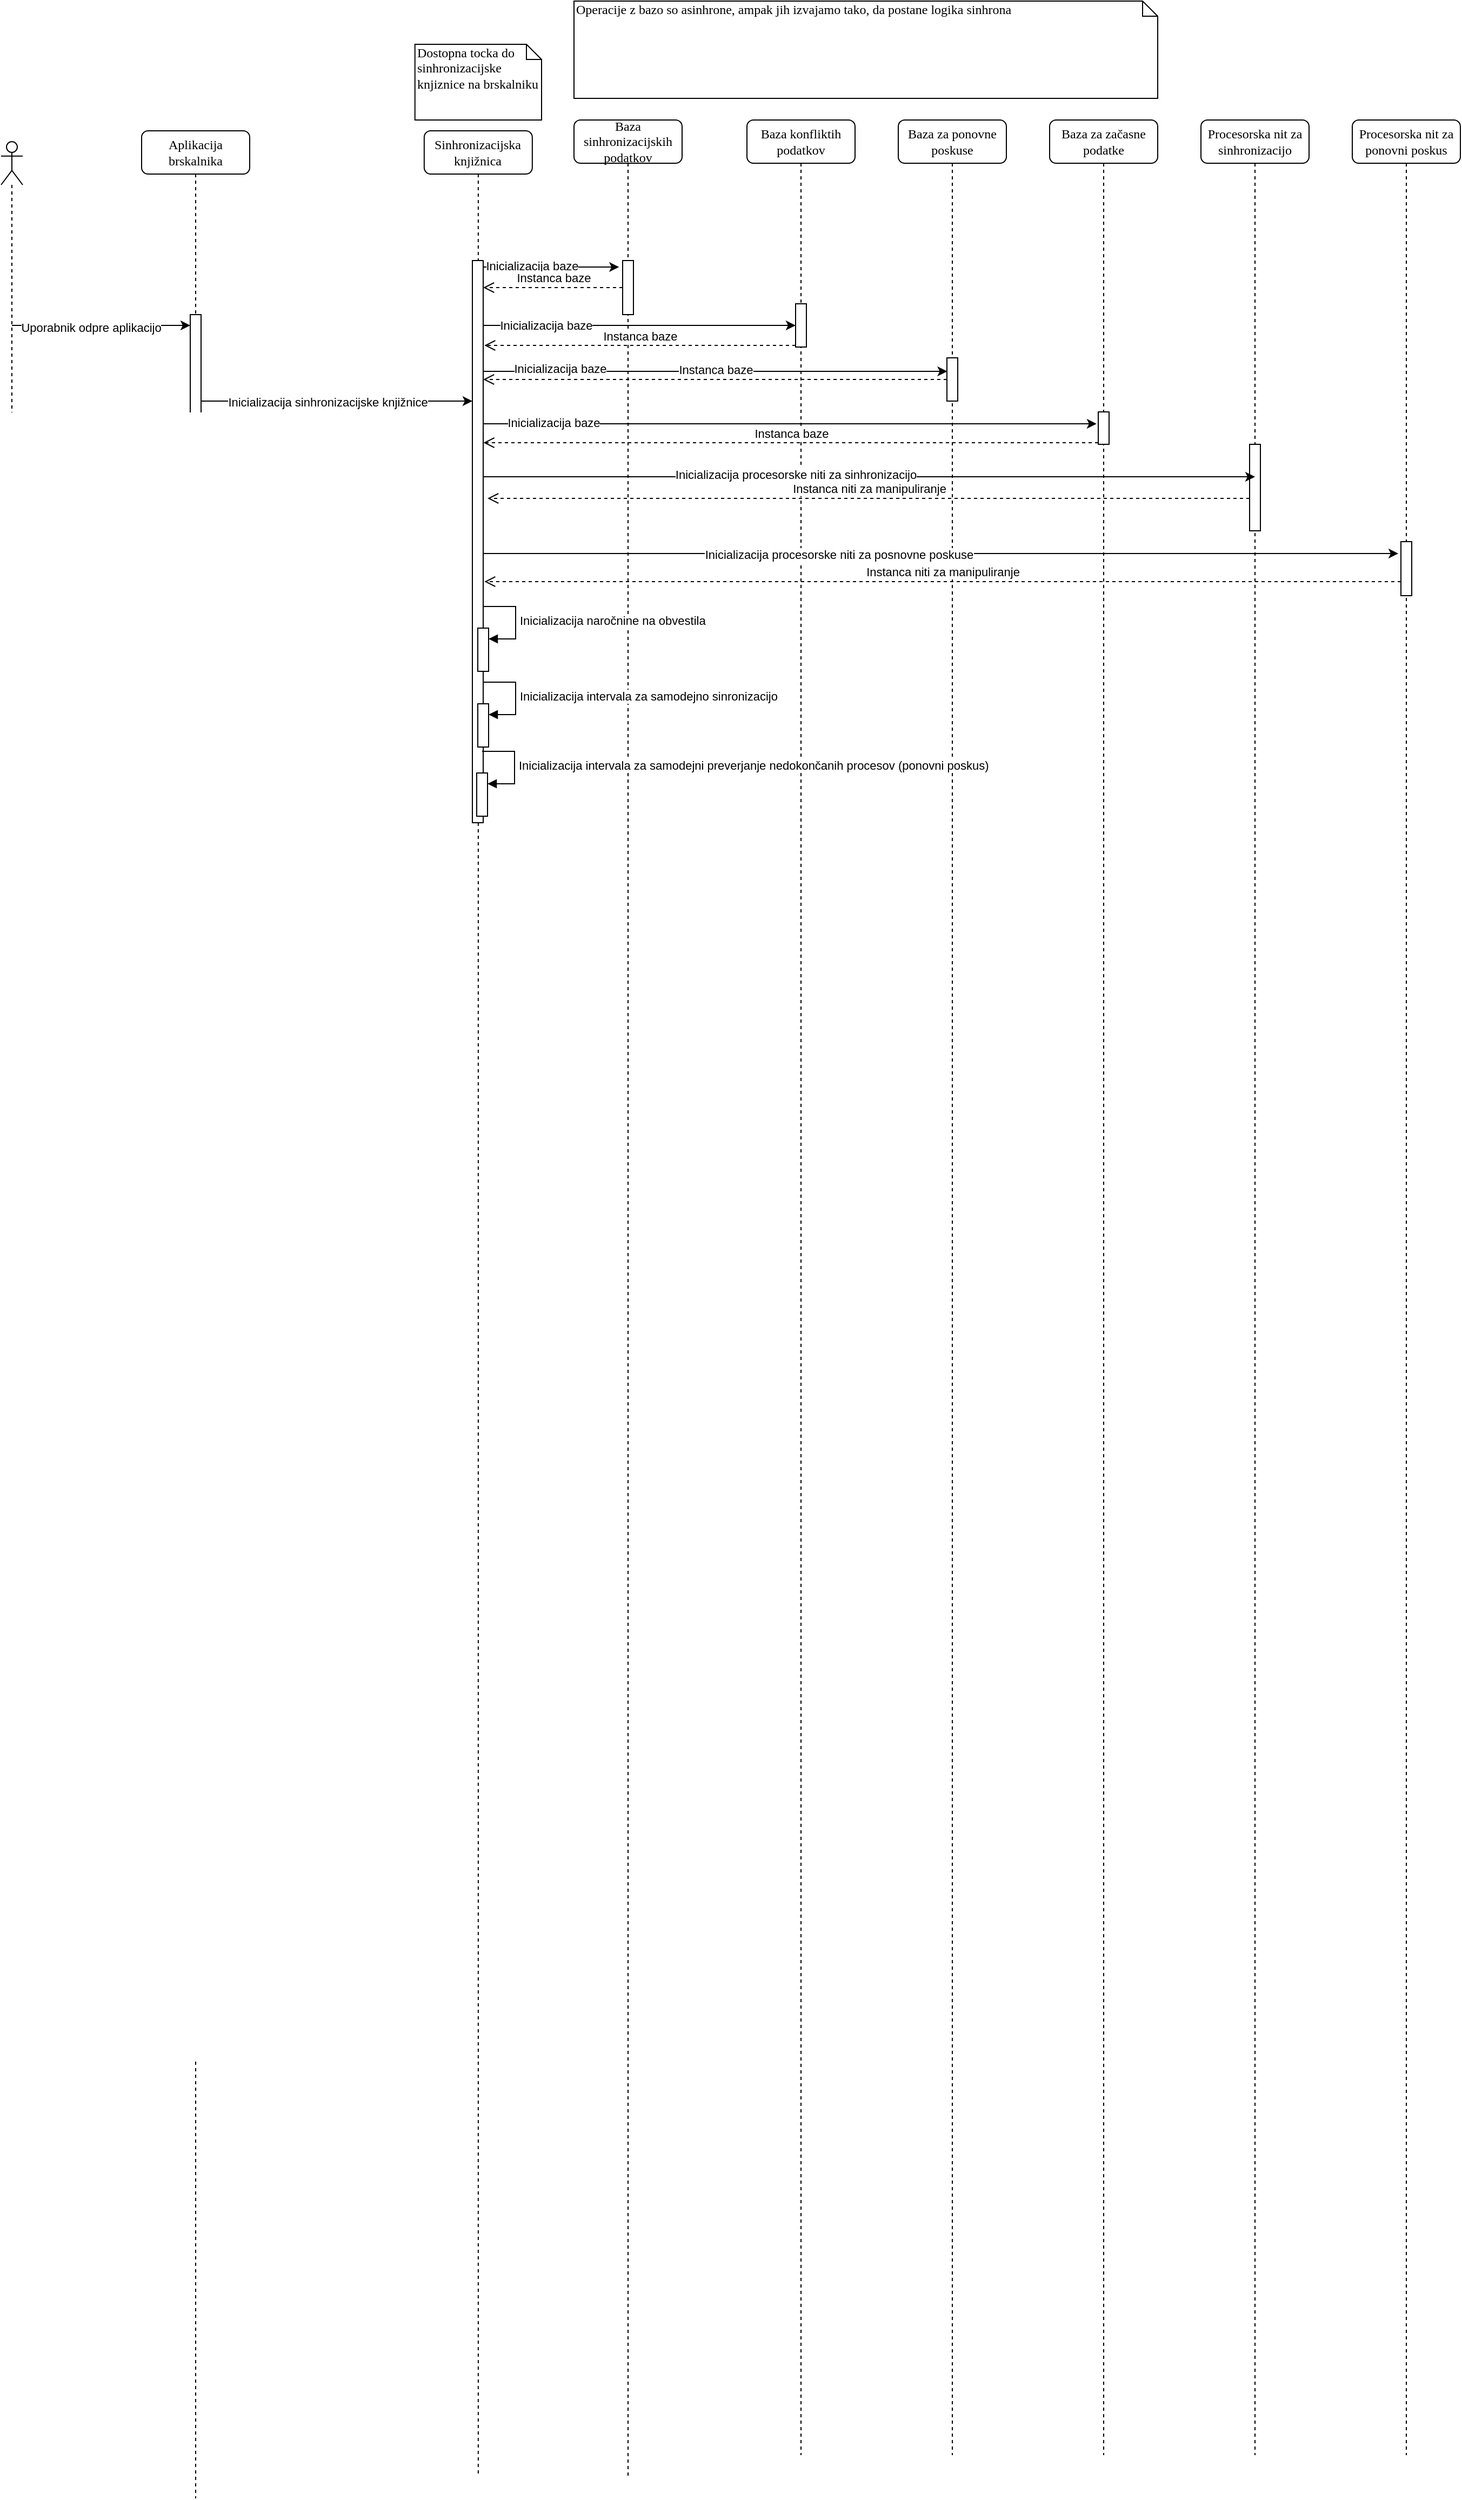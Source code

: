<mxfile version="21.1.1" type="device" pages="6">
  <diagram name="inicializacijaKnjiznice" id="gIkWGQzfXBMchOfqXwKA">
    <mxGraphModel dx="2236" dy="1495" grid="1" gridSize="10" guides="1" tooltips="1" connect="1" arrows="1" fold="1" page="1" pageScale="1" pageWidth="1100" pageHeight="850" background="none" math="0" shadow="0">
      <root>
        <mxCell id="kG8MOpoZJlM2QHEIAGsJ-0" />
        <mxCell id="kG8MOpoZJlM2QHEIAGsJ-1" parent="kG8MOpoZJlM2QHEIAGsJ-0" />
        <mxCell id="kG8MOpoZJlM2QHEIAGsJ-2" value="Baza sinhronizacijskih podatkov" style="shape=umlLifeline;perimeter=lifelinePerimeter;whiteSpace=wrap;html=1;container=1;collapsible=0;recursiveResize=0;outlineConnect=0;rounded=1;shadow=0;comic=0;labelBackgroundColor=none;strokeWidth=1;fontFamily=Verdana;fontSize=12;align=center;" vertex="1" parent="kG8MOpoZJlM2QHEIAGsJ-1">
          <mxGeometry x="240" y="80" width="100" height="2180" as="geometry" />
        </mxCell>
        <mxCell id="kG8MOpoZJlM2QHEIAGsJ-4" value="" style="html=1;points=[];perimeter=orthogonalPerimeter;outlineConnect=0;targetShapes=umlLifeline;portConstraint=eastwest;newEdgeStyle={&quot;edgeStyle&quot;:&quot;elbowEdgeStyle&quot;,&quot;elbow&quot;:&quot;vertical&quot;,&quot;curved&quot;:0,&quot;rounded&quot;:0};" vertex="1" parent="kG8MOpoZJlM2QHEIAGsJ-2">
          <mxGeometry x="45" y="130" width="10" height="50" as="geometry" />
        </mxCell>
        <mxCell id="kG8MOpoZJlM2QHEIAGsJ-6" value="Baza konfliktih podatkov" style="shape=umlLifeline;perimeter=lifelinePerimeter;whiteSpace=wrap;html=1;container=1;collapsible=0;recursiveResize=0;outlineConnect=0;rounded=1;shadow=0;comic=0;labelBackgroundColor=none;strokeWidth=1;fontFamily=Verdana;fontSize=12;align=center;" vertex="1" parent="kG8MOpoZJlM2QHEIAGsJ-1">
          <mxGeometry x="400" y="80" width="100" height="2160" as="geometry" />
        </mxCell>
        <mxCell id="kG8MOpoZJlM2QHEIAGsJ-8" value="" style="html=1;points=[];perimeter=orthogonalPerimeter;outlineConnect=0;targetShapes=umlLifeline;portConstraint=eastwest;newEdgeStyle={&quot;edgeStyle&quot;:&quot;elbowEdgeStyle&quot;,&quot;elbow&quot;:&quot;vertical&quot;,&quot;curved&quot;:0,&quot;rounded&quot;:0};" vertex="1" parent="kG8MOpoZJlM2QHEIAGsJ-6">
          <mxGeometry x="45" y="170" width="10" height="40" as="geometry" />
        </mxCell>
        <mxCell id="kG8MOpoZJlM2QHEIAGsJ-10" value="Baza za ponovne poskuse" style="shape=umlLifeline;perimeter=lifelinePerimeter;whiteSpace=wrap;html=1;container=1;collapsible=0;recursiveResize=0;outlineConnect=0;rounded=1;shadow=0;comic=0;labelBackgroundColor=none;strokeWidth=1;fontFamily=Verdana;fontSize=12;align=center;" vertex="1" parent="kG8MOpoZJlM2QHEIAGsJ-1">
          <mxGeometry x="540" y="80" width="100" height="2160" as="geometry" />
        </mxCell>
        <mxCell id="kG8MOpoZJlM2QHEIAGsJ-11" value="" style="html=1;points=[];perimeter=orthogonalPerimeter;outlineConnect=0;targetShapes=umlLifeline;portConstraint=eastwest;newEdgeStyle={&quot;edgeStyle&quot;:&quot;elbowEdgeStyle&quot;,&quot;elbow&quot;:&quot;vertical&quot;,&quot;curved&quot;:0,&quot;rounded&quot;:0};" vertex="1" parent="kG8MOpoZJlM2QHEIAGsJ-10">
          <mxGeometry x="45" y="220" width="10" height="40" as="geometry" />
        </mxCell>
        <mxCell id="kG8MOpoZJlM2QHEIAGsJ-13" value="Baza za začasne podatke" style="shape=umlLifeline;perimeter=lifelinePerimeter;whiteSpace=wrap;html=1;container=1;collapsible=0;recursiveResize=0;outlineConnect=0;rounded=1;shadow=0;comic=0;labelBackgroundColor=none;strokeWidth=1;fontFamily=Verdana;fontSize=12;align=center;" vertex="1" parent="kG8MOpoZJlM2QHEIAGsJ-1">
          <mxGeometry x="680" y="80" width="100" height="2160" as="geometry" />
        </mxCell>
        <mxCell id="kG8MOpoZJlM2QHEIAGsJ-14" value="" style="html=1;points=[];perimeter=orthogonalPerimeter;outlineConnect=0;targetShapes=umlLifeline;portConstraint=eastwest;newEdgeStyle={&quot;edgeStyle&quot;:&quot;elbowEdgeStyle&quot;,&quot;elbow&quot;:&quot;vertical&quot;,&quot;curved&quot;:0,&quot;rounded&quot;:0};" vertex="1" parent="kG8MOpoZJlM2QHEIAGsJ-13">
          <mxGeometry x="45" y="270" width="10" height="30" as="geometry" />
        </mxCell>
        <mxCell id="kG8MOpoZJlM2QHEIAGsJ-15" value="Procesorska nit za sinhronizacijo" style="shape=umlLifeline;perimeter=lifelinePerimeter;whiteSpace=wrap;html=1;container=1;collapsible=0;recursiveResize=0;outlineConnect=0;rounded=1;shadow=0;comic=0;labelBackgroundColor=none;strokeWidth=1;fontFamily=Verdana;fontSize=12;align=center;" vertex="1" parent="kG8MOpoZJlM2QHEIAGsJ-1">
          <mxGeometry x="820" y="80" width="100" height="2160" as="geometry" />
        </mxCell>
        <mxCell id="kG8MOpoZJlM2QHEIAGsJ-16" value="" style="html=1;points=[];perimeter=orthogonalPerimeter;outlineConnect=0;targetShapes=umlLifeline;portConstraint=eastwest;newEdgeStyle={&quot;edgeStyle&quot;:&quot;elbowEdgeStyle&quot;,&quot;elbow&quot;:&quot;vertical&quot;,&quot;curved&quot;:0,&quot;rounded&quot;:0};" vertex="1" parent="kG8MOpoZJlM2QHEIAGsJ-15">
          <mxGeometry x="45" y="300" width="10" height="80" as="geometry" />
        </mxCell>
        <mxCell id="kG8MOpoZJlM2QHEIAGsJ-17" value="Procesorska nit za ponovni poskus" style="shape=umlLifeline;perimeter=lifelinePerimeter;whiteSpace=wrap;html=1;container=1;collapsible=0;recursiveResize=0;outlineConnect=0;rounded=1;shadow=0;comic=0;labelBackgroundColor=none;strokeWidth=1;fontFamily=Verdana;fontSize=12;align=center;" vertex="1" parent="kG8MOpoZJlM2QHEIAGsJ-1">
          <mxGeometry x="960" y="80" width="100" height="2160" as="geometry" />
        </mxCell>
        <mxCell id="kG8MOpoZJlM2QHEIAGsJ-18" value="" style="html=1;points=[];perimeter=orthogonalPerimeter;outlineConnect=0;targetShapes=umlLifeline;portConstraint=eastwest;newEdgeStyle={&quot;edgeStyle&quot;:&quot;elbowEdgeStyle&quot;,&quot;elbow&quot;:&quot;vertical&quot;,&quot;curved&quot;:0,&quot;rounded&quot;:0};" vertex="1" parent="kG8MOpoZJlM2QHEIAGsJ-17">
          <mxGeometry x="45" y="390" width="10" height="50" as="geometry" />
        </mxCell>
        <mxCell id="kG8MOpoZJlM2QHEIAGsJ-19" value="Sinhronizacijska knjižnica" style="shape=umlLifeline;perimeter=lifelinePerimeter;whiteSpace=wrap;html=1;container=1;collapsible=0;recursiveResize=0;outlineConnect=0;rounded=1;shadow=0;comic=0;labelBackgroundColor=none;strokeWidth=1;fontFamily=Verdana;fontSize=12;align=center;" vertex="1" parent="kG8MOpoZJlM2QHEIAGsJ-1">
          <mxGeometry x="101.43" y="90" width="100" height="2170" as="geometry" />
        </mxCell>
        <mxCell id="kG8MOpoZJlM2QHEIAGsJ-21" value="" style="html=1;points=[];perimeter=orthogonalPerimeter;outlineConnect=0;targetShapes=umlLifeline;portConstraint=eastwest;newEdgeStyle={&quot;edgeStyle&quot;:&quot;elbowEdgeStyle&quot;,&quot;elbow&quot;:&quot;vertical&quot;,&quot;curved&quot;:0,&quot;rounded&quot;:0};" vertex="1" parent="kG8MOpoZJlM2QHEIAGsJ-19">
          <mxGeometry x="44.57" y="120" width="10" height="520" as="geometry" />
        </mxCell>
        <mxCell id="kG8MOpoZJlM2QHEIAGsJ-23" value="" style="html=1;points=[];perimeter=orthogonalPerimeter;outlineConnect=0;targetShapes=umlLifeline;portConstraint=eastwest;newEdgeStyle={&quot;edgeStyle&quot;:&quot;elbowEdgeStyle&quot;,&quot;elbow&quot;:&quot;vertical&quot;,&quot;curved&quot;:0,&quot;rounded&quot;:0};" vertex="1" parent="kG8MOpoZJlM2QHEIAGsJ-19">
          <mxGeometry x="49.57" y="460" width="10" height="40" as="geometry" />
        </mxCell>
        <mxCell id="kG8MOpoZJlM2QHEIAGsJ-24" value="Inicializacija naročnine na obvestila" style="html=1;align=left;spacingLeft=2;endArrow=block;rounded=0;edgeStyle=orthogonalEdgeStyle;curved=0;rounded=0;" edge="1" parent="kG8MOpoZJlM2QHEIAGsJ-19" target="kG8MOpoZJlM2QHEIAGsJ-23">
          <mxGeometry relative="1" as="geometry">
            <mxPoint x="54.57" y="440" as="sourcePoint" />
            <Array as="points">
              <mxPoint x="84.57" y="470" />
            </Array>
          </mxGeometry>
        </mxCell>
        <mxCell id="kG8MOpoZJlM2QHEIAGsJ-25" value="" style="html=1;points=[];perimeter=orthogonalPerimeter;outlineConnect=0;targetShapes=umlLifeline;portConstraint=eastwest;newEdgeStyle={&quot;edgeStyle&quot;:&quot;elbowEdgeStyle&quot;,&quot;elbow&quot;:&quot;vertical&quot;,&quot;curved&quot;:0,&quot;rounded&quot;:0};" vertex="1" parent="kG8MOpoZJlM2QHEIAGsJ-19">
          <mxGeometry x="49.57" y="530" width="10" height="40" as="geometry" />
        </mxCell>
        <mxCell id="kG8MOpoZJlM2QHEIAGsJ-26" value="Inicializacija intervala za samodejno sinronizacijo" style="html=1;align=left;spacingLeft=2;endArrow=block;rounded=0;edgeStyle=orthogonalEdgeStyle;curved=0;rounded=0;" edge="1" parent="kG8MOpoZJlM2QHEIAGsJ-19" target="kG8MOpoZJlM2QHEIAGsJ-25">
          <mxGeometry relative="1" as="geometry">
            <mxPoint x="54.57" y="510" as="sourcePoint" />
            <Array as="points">
              <mxPoint x="84.57" y="540" />
            </Array>
          </mxGeometry>
        </mxCell>
        <mxCell id="kG8MOpoZJlM2QHEIAGsJ-47" value="Dostopna tocka do sinhronizacijske knjiznice na brskalniku" style="shape=note;whiteSpace=wrap;html=1;size=14;verticalAlign=top;align=left;spacingTop=-6;rounded=0;shadow=0;comic=0;labelBackgroundColor=none;strokeWidth=1;fontFamily=Verdana;fontSize=12" vertex="1" parent="kG8MOpoZJlM2QHEIAGsJ-1">
          <mxGeometry x="92.86" y="10" width="117.14" height="70" as="geometry" />
        </mxCell>
        <mxCell id="kG8MOpoZJlM2QHEIAGsJ-48" value="Operacije z bazo so asinhrone, ampak jih izvajamo tako, da postane logika sinhrona" style="shape=note;whiteSpace=wrap;html=1;size=14;verticalAlign=top;align=left;spacingTop=-6;rounded=0;shadow=0;comic=0;labelBackgroundColor=none;strokeWidth=1;fontFamily=Verdana;fontSize=12" vertex="1" parent="kG8MOpoZJlM2QHEIAGsJ-1">
          <mxGeometry x="240" y="-30" width="540" height="90" as="geometry" />
        </mxCell>
        <mxCell id="kG8MOpoZJlM2QHEIAGsJ-56" value="Aplikacija brskalnika" style="shape=umlLifeline;perimeter=lifelinePerimeter;whiteSpace=wrap;html=1;container=1;collapsible=0;recursiveResize=0;outlineConnect=0;rounded=1;shadow=0;comic=0;labelBackgroundColor=none;strokeWidth=1;fontFamily=Verdana;fontSize=12;align=center;" vertex="1" parent="kG8MOpoZJlM2QHEIAGsJ-1">
          <mxGeometry x="-160" y="90" width="100" height="2190" as="geometry" />
        </mxCell>
        <mxCell id="kG8MOpoZJlM2QHEIAGsJ-58" value="" style="html=1;points=[];perimeter=orthogonalPerimeter;outlineConnect=0;targetShapes=umlLifeline;portConstraint=eastwest;newEdgeStyle={&quot;edgeStyle&quot;:&quot;elbowEdgeStyle&quot;,&quot;elbow&quot;:&quot;vertical&quot;,&quot;curved&quot;:0,&quot;rounded&quot;:0};" vertex="1" parent="kG8MOpoZJlM2QHEIAGsJ-56">
          <mxGeometry x="45" y="170" width="10" height="160" as="geometry" />
        </mxCell>
        <mxCell id="kG8MOpoZJlM2QHEIAGsJ-62" value="" style="shape=umlLifeline;perimeter=lifelinePerimeter;whiteSpace=wrap;html=1;container=1;dropTarget=0;collapsible=0;recursiveResize=0;outlineConnect=0;portConstraint=eastwest;newEdgeStyle={&quot;edgeStyle&quot;:&quot;elbowEdgeStyle&quot;,&quot;elbow&quot;:&quot;vertical&quot;,&quot;curved&quot;:0,&quot;rounded&quot;:0};participant=umlActor;" vertex="1" parent="kG8MOpoZJlM2QHEIAGsJ-1">
          <mxGeometry x="-290" y="100" width="20" height="800" as="geometry" />
        </mxCell>
        <mxCell id="kG8MOpoZJlM2QHEIAGsJ-63" value="" style="endArrow=classic;html=1;rounded=0;" edge="1" parent="kG8MOpoZJlM2QHEIAGsJ-1" target="kG8MOpoZJlM2QHEIAGsJ-58">
          <mxGeometry width="50" height="50" relative="1" as="geometry">
            <mxPoint x="-280" y="270" as="sourcePoint" />
            <mxPoint x="-230" y="220" as="targetPoint" />
          </mxGeometry>
        </mxCell>
        <mxCell id="kG8MOpoZJlM2QHEIAGsJ-64" value="Uporabnik odpre aplikacijo" style="edgeLabel;html=1;align=center;verticalAlign=middle;resizable=0;points=[];" vertex="1" connectable="0" parent="kG8MOpoZJlM2QHEIAGsJ-63">
          <mxGeometry x="-0.115" y="-1" relative="1" as="geometry">
            <mxPoint y="1" as="offset" />
          </mxGeometry>
        </mxCell>
        <mxCell id="kG8MOpoZJlM2QHEIAGsJ-65" value="" style="endArrow=classic;html=1;rounded=0;" edge="1" parent="kG8MOpoZJlM2QHEIAGsJ-1" source="kG8MOpoZJlM2QHEIAGsJ-58" target="kG8MOpoZJlM2QHEIAGsJ-21">
          <mxGeometry width="50" height="50" relative="1" as="geometry">
            <mxPoint x="-90" y="290" as="sourcePoint" />
            <mxPoint x="130" y="340" as="targetPoint" />
          </mxGeometry>
        </mxCell>
        <mxCell id="kG8MOpoZJlM2QHEIAGsJ-66" value="Inicializacija sinhronizacijske knjižnice" style="edgeLabel;html=1;align=center;verticalAlign=middle;resizable=0;points=[];" vertex="1" connectable="0" parent="kG8MOpoZJlM2QHEIAGsJ-65">
          <mxGeometry x="-0.241" relative="1" as="geometry">
            <mxPoint x="21" y="1" as="offset" />
          </mxGeometry>
        </mxCell>
        <mxCell id="kG8MOpoZJlM2QHEIAGsJ-67" style="edgeStyle=elbowEdgeStyle;rounded=0;orthogonalLoop=1;jettySize=auto;html=1;elbow=vertical;curved=0;entryX=-0.336;entryY=0.121;entryDx=0;entryDy=0;entryPerimeter=0;" edge="1" parent="kG8MOpoZJlM2QHEIAGsJ-1" source="kG8MOpoZJlM2QHEIAGsJ-21" target="kG8MOpoZJlM2QHEIAGsJ-4">
          <mxGeometry relative="1" as="geometry" />
        </mxCell>
        <mxCell id="kG8MOpoZJlM2QHEIAGsJ-68" value="Inicializacija baze" style="edgeLabel;html=1;align=center;verticalAlign=middle;resizable=0;points=[];" vertex="1" connectable="0" parent="kG8MOpoZJlM2QHEIAGsJ-67">
          <mxGeometry x="-0.287" y="2" relative="1" as="geometry">
            <mxPoint y="1" as="offset" />
          </mxGeometry>
        </mxCell>
        <mxCell id="kG8MOpoZJlM2QHEIAGsJ-69" style="edgeStyle=elbowEdgeStyle;rounded=0;orthogonalLoop=1;jettySize=auto;html=1;elbow=vertical;curved=0;" edge="1" parent="kG8MOpoZJlM2QHEIAGsJ-1" source="kG8MOpoZJlM2QHEIAGsJ-21" target="kG8MOpoZJlM2QHEIAGsJ-8">
          <mxGeometry relative="1" as="geometry" />
        </mxCell>
        <mxCell id="kG8MOpoZJlM2QHEIAGsJ-70" value="Inicializacija baze" style="edgeLabel;html=1;align=center;verticalAlign=middle;resizable=0;points=[];" vertex="1" connectable="0" parent="kG8MOpoZJlM2QHEIAGsJ-69">
          <mxGeometry x="-0.599" y="1" relative="1" as="geometry">
            <mxPoint y="1" as="offset" />
          </mxGeometry>
        </mxCell>
        <mxCell id="kG8MOpoZJlM2QHEIAGsJ-71" style="edgeStyle=elbowEdgeStyle;rounded=0;orthogonalLoop=1;jettySize=auto;html=1;elbow=vertical;curved=0;entryX=0.027;entryY=0.318;entryDx=0;entryDy=0;entryPerimeter=0;" edge="1" parent="kG8MOpoZJlM2QHEIAGsJ-1" source="kG8MOpoZJlM2QHEIAGsJ-21" target="kG8MOpoZJlM2QHEIAGsJ-11">
          <mxGeometry relative="1" as="geometry" />
        </mxCell>
        <mxCell id="kG8MOpoZJlM2QHEIAGsJ-72" value="Inicializacija baze" style="edgeLabel;html=1;align=center;verticalAlign=middle;resizable=0;points=[];" vertex="1" connectable="0" parent="kG8MOpoZJlM2QHEIAGsJ-71">
          <mxGeometry x="-0.669" y="4" relative="1" as="geometry">
            <mxPoint y="1" as="offset" />
          </mxGeometry>
        </mxCell>
        <mxCell id="kG8MOpoZJlM2QHEIAGsJ-73" style="edgeStyle=elbowEdgeStyle;rounded=0;orthogonalLoop=1;jettySize=auto;html=1;elbow=vertical;curved=0;entryX=0.5;entryY=0.375;entryDx=0;entryDy=0;entryPerimeter=0;" edge="1" parent="kG8MOpoZJlM2QHEIAGsJ-1" source="kG8MOpoZJlM2QHEIAGsJ-21" target="kG8MOpoZJlM2QHEIAGsJ-16">
          <mxGeometry relative="1" as="geometry" />
        </mxCell>
        <mxCell id="kG8MOpoZJlM2QHEIAGsJ-74" value="Inicializacija procesorske niti za sinhronizacijo" style="edgeLabel;html=1;align=center;verticalAlign=middle;resizable=0;points=[];" vertex="1" connectable="0" parent="kG8MOpoZJlM2QHEIAGsJ-73">
          <mxGeometry x="-0.818" y="2" relative="1" as="geometry">
            <mxPoint x="224" as="offset" />
          </mxGeometry>
        </mxCell>
        <mxCell id="kG8MOpoZJlM2QHEIAGsJ-75" style="edgeStyle=elbowEdgeStyle;rounded=0;orthogonalLoop=1;jettySize=auto;html=1;elbow=vertical;curved=0;entryX=-0.245;entryY=0.218;entryDx=0;entryDy=0;entryPerimeter=0;" edge="1" parent="kG8MOpoZJlM2QHEIAGsJ-1" source="kG8MOpoZJlM2QHEIAGsJ-21" target="kG8MOpoZJlM2QHEIAGsJ-18">
          <mxGeometry relative="1" as="geometry" />
        </mxCell>
        <mxCell id="kG8MOpoZJlM2QHEIAGsJ-76" value="Inicializacija procesorske niti za posnovne poskuse" style="edgeLabel;html=1;align=center;verticalAlign=middle;resizable=0;points=[];" vertex="1" connectable="0" parent="kG8MOpoZJlM2QHEIAGsJ-75">
          <mxGeometry x="-0.223" y="-1" relative="1" as="geometry">
            <mxPoint as="offset" />
          </mxGeometry>
        </mxCell>
        <mxCell id="kG8MOpoZJlM2QHEIAGsJ-77" value="Instanca baze" style="html=1;verticalAlign=bottom;endArrow=open;dashed=1;endSize=8;edgeStyle=elbowEdgeStyle;elbow=vertical;curved=0;rounded=0;" edge="1" parent="kG8MOpoZJlM2QHEIAGsJ-1" source="kG8MOpoZJlM2QHEIAGsJ-4" target="kG8MOpoZJlM2QHEIAGsJ-21">
          <mxGeometry relative="1" as="geometry">
            <mxPoint x="260" y="280" as="sourcePoint" />
            <mxPoint x="151.06" y="235" as="targetPoint" />
            <Array as="points">
              <mxPoint x="150" y="260" />
            </Array>
          </mxGeometry>
        </mxCell>
        <mxCell id="kG8MOpoZJlM2QHEIAGsJ-78" value="Instanca baze" style="html=1;verticalAlign=bottom;endArrow=open;dashed=1;endSize=8;edgeStyle=elbowEdgeStyle;elbow=vertical;curved=0;rounded=0;entryX=1.109;entryY=0.151;entryDx=0;entryDy=0;entryPerimeter=0;" edge="1" parent="kG8MOpoZJlM2QHEIAGsJ-1" source="kG8MOpoZJlM2QHEIAGsJ-8" target="kG8MOpoZJlM2QHEIAGsJ-21">
          <mxGeometry relative="1" as="geometry">
            <mxPoint x="430" y="349.55" as="sourcePoint" />
            <mxPoint x="350" y="349.55" as="targetPoint" />
          </mxGeometry>
        </mxCell>
        <mxCell id="kG8MOpoZJlM2QHEIAGsJ-79" value="Instanca baze" style="html=1;verticalAlign=bottom;endArrow=open;dashed=1;endSize=8;edgeStyle=elbowEdgeStyle;elbow=vertical;curved=0;rounded=0;" edge="1" parent="kG8MOpoZJlM2QHEIAGsJ-1" source="kG8MOpoZJlM2QHEIAGsJ-11" target="kG8MOpoZJlM2QHEIAGsJ-21">
          <mxGeometry relative="1" as="geometry">
            <mxPoint x="560" y="400" as="sourcePoint" />
            <mxPoint x="480" y="400" as="targetPoint" />
          </mxGeometry>
        </mxCell>
        <mxCell id="kG8MOpoZJlM2QHEIAGsJ-80" value="Instanca baze" style="html=1;verticalAlign=bottom;endArrow=open;dashed=1;endSize=8;edgeStyle=elbowEdgeStyle;elbow=vertical;curved=0;rounded=0;entryX=1.018;entryY=0.324;entryDx=0;entryDy=0;entryPerimeter=0;" edge="1" parent="kG8MOpoZJlM2QHEIAGsJ-1" source="kG8MOpoZJlM2QHEIAGsJ-14" target="kG8MOpoZJlM2QHEIAGsJ-21">
          <mxGeometry relative="1" as="geometry">
            <mxPoint x="600" y="450" as="sourcePoint" />
            <mxPoint x="520" y="450" as="targetPoint" />
          </mxGeometry>
        </mxCell>
        <mxCell id="kG8MOpoZJlM2QHEIAGsJ-81" value="Instanca niti za manipuliranje" style="html=1;verticalAlign=bottom;endArrow=open;dashed=1;endSize=8;edgeStyle=elbowEdgeStyle;elbow=vertical;curved=0;rounded=0;" edge="1" parent="kG8MOpoZJlM2QHEIAGsJ-1" source="kG8MOpoZJlM2QHEIAGsJ-16">
          <mxGeometry relative="1" as="geometry">
            <mxPoint x="770" y="440" as="sourcePoint" />
            <mxPoint x="160" y="430" as="targetPoint" />
          </mxGeometry>
        </mxCell>
        <mxCell id="kG8MOpoZJlM2QHEIAGsJ-82" value="Instanca niti za manipuliranje" style="html=1;verticalAlign=bottom;endArrow=open;dashed=1;endSize=8;edgeStyle=elbowEdgeStyle;elbow=vertical;curved=0;rounded=0;entryX=1.109;entryY=0.571;entryDx=0;entryDy=0;entryPerimeter=0;" edge="1" parent="kG8MOpoZJlM2QHEIAGsJ-1" source="kG8MOpoZJlM2QHEIAGsJ-18" target="kG8MOpoZJlM2QHEIAGsJ-21">
          <mxGeometry relative="1" as="geometry">
            <mxPoint x="690" y="510" as="sourcePoint" />
            <mxPoint x="200" y="511" as="targetPoint" />
          </mxGeometry>
        </mxCell>
        <mxCell id="kG8MOpoZJlM2QHEIAGsJ-83" style="edgeStyle=elbowEdgeStyle;rounded=0;orthogonalLoop=1;jettySize=auto;html=1;elbow=vertical;curved=0;entryX=-0.155;entryY=0.364;entryDx=0;entryDy=0;entryPerimeter=0;" edge="1" parent="kG8MOpoZJlM2QHEIAGsJ-1" source="kG8MOpoZJlM2QHEIAGsJ-21" target="kG8MOpoZJlM2QHEIAGsJ-14">
          <mxGeometry relative="1" as="geometry" />
        </mxCell>
        <mxCell id="kG8MOpoZJlM2QHEIAGsJ-84" value="Inicializacija baze" style="edgeLabel;html=1;align=center;verticalAlign=middle;resizable=0;points=[];" vertex="1" connectable="0" parent="kG8MOpoZJlM2QHEIAGsJ-83">
          <mxGeometry x="-0.772" y="1" relative="1" as="geometry">
            <mxPoint as="offset" />
          </mxGeometry>
        </mxCell>
        <mxCell id="kG8MOpoZJlM2QHEIAGsJ-95" value="" style="html=1;points=[];perimeter=orthogonalPerimeter;outlineConnect=0;targetShapes=umlLifeline;portConstraint=eastwest;newEdgeStyle={&quot;edgeStyle&quot;:&quot;elbowEdgeStyle&quot;,&quot;elbow&quot;:&quot;vertical&quot;,&quot;curved&quot;:0,&quot;rounded&quot;:0};" vertex="1" parent="kG8MOpoZJlM2QHEIAGsJ-1">
          <mxGeometry x="150" y="684" width="10" height="40" as="geometry" />
        </mxCell>
        <mxCell id="kG8MOpoZJlM2QHEIAGsJ-96" value="Inicializacija intervala za samodejni preverjanje nedokončanih procesov (ponovni poskus)" style="html=1;align=left;spacingLeft=2;endArrow=block;rounded=0;edgeStyle=orthogonalEdgeStyle;curved=0;rounded=0;" edge="1" parent="kG8MOpoZJlM2QHEIAGsJ-1" target="kG8MOpoZJlM2QHEIAGsJ-95">
          <mxGeometry relative="1" as="geometry">
            <mxPoint x="155" y="664" as="sourcePoint" />
            <Array as="points">
              <mxPoint x="185" y="694" />
            </Array>
          </mxGeometry>
        </mxCell>
      </root>
    </mxGraphModel>
  </diagram>
  <diagram id="shl-Mvq1Bvq6Ac1yElUF" name="shranjevanjePodatkov">
    <mxGraphModel dx="2278" dy="824" grid="1" gridSize="10" guides="1" tooltips="1" connect="1" arrows="1" fold="1" page="1" pageScale="1" pageWidth="827" pageHeight="1169" math="0" shadow="0">
      <root>
        <mxCell id="0" />
        <mxCell id="1" parent="0" />
        <mxCell id="TZKSeNVIynRXjgQxxLGG-1" value="Baza sinhronizacijskih podatkov" style="shape=umlLifeline;perimeter=lifelinePerimeter;whiteSpace=wrap;html=1;container=1;collapsible=0;recursiveResize=0;outlineConnect=0;rounded=1;shadow=0;comic=0;labelBackgroundColor=none;strokeWidth=1;fontFamily=Verdana;fontSize=12;align=center;" vertex="1" parent="1">
          <mxGeometry x="450" y="480" width="100" height="1780" as="geometry" />
        </mxCell>
        <mxCell id="TZKSeNVIynRXjgQxxLGG-2" value="" style="html=1;points=[];perimeter=orthogonalPerimeter;outlineConnect=0;targetShapes=umlLifeline;portConstraint=eastwest;newEdgeStyle={&quot;edgeStyle&quot;:&quot;elbowEdgeStyle&quot;,&quot;elbow&quot;:&quot;vertical&quot;,&quot;curved&quot;:0,&quot;rounded&quot;:0};" vertex="1" parent="TZKSeNVIynRXjgQxxLGG-1">
          <mxGeometry x="45" y="240" width="10" height="60" as="geometry" />
        </mxCell>
        <mxCell id="hY-gM79WcSzCQIGWEYIz-8" value="" style="html=1;points=[];perimeter=orthogonalPerimeter;outlineConnect=0;targetShapes=umlLifeline;portConstraint=eastwest;newEdgeStyle={&quot;edgeStyle&quot;:&quot;elbowEdgeStyle&quot;,&quot;elbow&quot;:&quot;vertical&quot;,&quot;curved&quot;:0,&quot;rounded&quot;:0};" vertex="1" parent="TZKSeNVIynRXjgQxxLGG-1">
          <mxGeometry x="45" y="770" width="10" height="39" as="geometry" />
        </mxCell>
        <mxCell id="TZKSeNVIynRXjgQxxLGG-3" value="Baza konfliktih podatkov" style="shape=umlLifeline;perimeter=lifelinePerimeter;whiteSpace=wrap;html=1;container=1;collapsible=0;recursiveResize=0;outlineConnect=0;rounded=1;shadow=0;comic=0;labelBackgroundColor=none;strokeWidth=1;fontFamily=Verdana;fontSize=12;align=center;" vertex="1" parent="1">
          <mxGeometry x="560" y="480" width="100" height="1760" as="geometry" />
        </mxCell>
        <mxCell id="TZKSeNVIynRXjgQxxLGG-4" value="" style="html=1;points=[];perimeter=orthogonalPerimeter;outlineConnect=0;targetShapes=umlLifeline;portConstraint=eastwest;newEdgeStyle={&quot;edgeStyle&quot;:&quot;elbowEdgeStyle&quot;,&quot;elbow&quot;:&quot;vertical&quot;,&quot;curved&quot;:0,&quot;rounded&quot;:0};" vertex="1" parent="TZKSeNVIynRXjgQxxLGG-3">
          <mxGeometry x="45" y="475" width="10" height="80" as="geometry" />
        </mxCell>
        <mxCell id="TZKSeNVIynRXjgQxxLGG-5" value="Baza za ponovne poskuse" style="shape=umlLifeline;perimeter=lifelinePerimeter;whiteSpace=wrap;html=1;container=1;collapsible=0;recursiveResize=0;outlineConnect=0;rounded=1;shadow=0;comic=0;labelBackgroundColor=none;strokeWidth=1;fontFamily=Verdana;fontSize=12;align=center;" vertex="1" parent="1">
          <mxGeometry x="680" y="480" width="100" height="1760" as="geometry" />
        </mxCell>
        <mxCell id="TZKSeNVIynRXjgQxxLGG-7" value="Baza za začasne podatke" style="shape=umlLifeline;perimeter=lifelinePerimeter;whiteSpace=wrap;html=1;container=1;collapsible=0;recursiveResize=0;outlineConnect=0;rounded=1;shadow=0;comic=0;labelBackgroundColor=none;strokeWidth=1;fontFamily=Verdana;fontSize=12;align=center;" vertex="1" parent="1">
          <mxGeometry x="790" y="480" width="100" height="2160" as="geometry" />
        </mxCell>
        <mxCell id="TZKSeNVIynRXjgQxxLGG-45" value="" style="html=1;points=[];perimeter=orthogonalPerimeter;outlineConnect=0;targetShapes=umlLifeline;portConstraint=eastwest;newEdgeStyle={&quot;edgeStyle&quot;:&quot;elbowEdgeStyle&quot;,&quot;elbow&quot;:&quot;vertical&quot;,&quot;curved&quot;:0,&quot;rounded&quot;:0};" vertex="1" parent="TZKSeNVIynRXjgQxxLGG-7">
          <mxGeometry x="45" y="350" width="10" height="40" as="geometry" />
        </mxCell>
        <mxCell id="TZKSeNVIynRXjgQxxLGG-12" value="Procesorska nit za sinhronizacijo" style="shape=umlLifeline;perimeter=lifelinePerimeter;whiteSpace=wrap;html=1;container=1;collapsible=0;recursiveResize=0;outlineConnect=0;rounded=1;shadow=0;comic=0;labelBackgroundColor=none;strokeWidth=1;fontFamily=Verdana;fontSize=12;align=center;" vertex="1" parent="1">
          <mxGeometry x="900" y="480" width="100" height="2160" as="geometry" />
        </mxCell>
        <mxCell id="TZKSeNVIynRXjgQxxLGG-14" value="Procesorska nit za ponovni poskus" style="shape=umlLifeline;perimeter=lifelinePerimeter;whiteSpace=wrap;html=1;container=1;collapsible=0;recursiveResize=0;outlineConnect=0;rounded=1;shadow=0;comic=0;labelBackgroundColor=none;strokeWidth=1;fontFamily=Verdana;fontSize=12;align=center;" vertex="1" parent="1">
          <mxGeometry x="1020" y="480" width="100" height="1760" as="geometry" />
        </mxCell>
        <mxCell id="TZKSeNVIynRXjgQxxLGG-16" value="Sinhronizacijska knjižnica" style="shape=umlLifeline;perimeter=lifelinePerimeter;whiteSpace=wrap;html=1;container=1;collapsible=0;recursiveResize=0;outlineConnect=0;rounded=1;shadow=0;comic=0;labelBackgroundColor=none;strokeWidth=1;fontFamily=Verdana;fontSize=12;align=center;" vertex="1" parent="1">
          <mxGeometry x="-10" y="480" width="395" height="1780" as="geometry" />
        </mxCell>
        <mxCell id="TZKSeNVIynRXjgQxxLGG-36" value="Alternativni izzidi" style="swimlane;childLayout=stackLayout;resizeParent=1;resizeParentMax=0;horizontal=1;startSize=20;horizontalStack=0;html=1;" vertex="1" parent="TZKSeNVIynRXjgQxxLGG-16">
          <mxGeometry x="-60" y="225" width="370" height="610" as="geometry" />
        </mxCell>
        <mxCell id="TZKSeNVIynRXjgQxxLGG-37" value="Objekt v sinhr. bazi obstaja&lt;br style=&quot;border-color: var(--border-color);&quot;&gt;in je v statusu posiljanja" style="swimlane;startSize=60;horizontal=0;html=1;" vertex="1" parent="TZKSeNVIynRXjgQxxLGG-36">
          <mxGeometry y="20" width="370" height="230" as="geometry" />
        </mxCell>
        <mxCell id="TZKSeNVIynRXjgQxxLGG-51" value="Poslji obvestilo - podatek shranjen v začasno bazo" style="html=1;align=left;spacingLeft=2;endArrow=block;rounded=0;edgeStyle=orthogonalEdgeStyle;curved=0;rounded=0;" edge="1" target="TZKSeNVIynRXjgQxxLGG-50" parent="TZKSeNVIynRXjgQxxLGG-37">
          <mxGeometry relative="1" as="geometry">
            <mxPoint x="263" y="135" as="sourcePoint" />
            <Array as="points">
              <mxPoint x="293" y="165" />
            </Array>
          </mxGeometry>
        </mxCell>
        <mxCell id="TZKSeNVIynRXjgQxxLGG-50" value="" style="html=1;points=[];perimeter=orthogonalPerimeter;outlineConnect=0;targetShapes=umlLifeline;portConstraint=eastwest;newEdgeStyle={&quot;edgeStyle&quot;:&quot;elbowEdgeStyle&quot;,&quot;elbow&quot;:&quot;vertical&quot;,&quot;curved&quot;:0,&quot;rounded&quot;:0};" vertex="1" parent="TZKSeNVIynRXjgQxxLGG-37">
          <mxGeometry x="260" y="155" width="10" height="40" as="geometry" />
        </mxCell>
        <mxCell id="TZKSeNVIynRXjgQxxLGG-38" value="Konflikt obstaja" style="swimlane;startSize=40;horizontal=0;html=1;" vertex="1" parent="TZKSeNVIynRXjgQxxLGG-36">
          <mxGeometry y="250" width="370" height="180" as="geometry" />
        </mxCell>
        <mxCell id="TZKSeNVIynRXjgQxxLGG-55" value="" style="html=1;points=[];perimeter=orthogonalPerimeter;outlineConnect=0;targetShapes=umlLifeline;portConstraint=eastwest;newEdgeStyle={&quot;edgeStyle&quot;:&quot;elbowEdgeStyle&quot;,&quot;elbow&quot;:&quot;vertical&quot;,&quot;curved&quot;:0,&quot;rounded&quot;:0};" vertex="1" parent="TZKSeNVIynRXjgQxxLGG-38">
          <mxGeometry x="258" y="110" width="10" height="40" as="geometry" />
        </mxCell>
        <mxCell id="TZKSeNVIynRXjgQxxLGG-56" value="Pošlji obvestilo, da je shranjevanje ni možno, ker imamo že konflikte" style="html=1;align=left;spacingLeft=2;endArrow=block;rounded=0;edgeStyle=orthogonalEdgeStyle;curved=0;rounded=0;" edge="1" target="TZKSeNVIynRXjgQxxLGG-55" parent="TZKSeNVIynRXjgQxxLGG-38">
          <mxGeometry relative="1" as="geometry">
            <mxPoint x="263" y="90" as="sourcePoint" />
            <Array as="points">
              <mxPoint x="293" y="120" />
            </Array>
          </mxGeometry>
        </mxCell>
        <mxCell id="TZKSeNVIynRXjgQxxLGG-39" value="Uspesno shranjen podatek" style="swimlane;startSize=20;horizontal=0;html=1;" vertex="1" parent="TZKSeNVIynRXjgQxxLGG-36">
          <mxGeometry y="430" width="370" height="180" as="geometry" />
        </mxCell>
        <mxCell id="TZKSeNVIynRXjgQxxLGG-17" value="" style="html=1;points=[];perimeter=orthogonalPerimeter;outlineConnect=0;targetShapes=umlLifeline;portConstraint=eastwest;newEdgeStyle={&quot;edgeStyle&quot;:&quot;elbowEdgeStyle&quot;,&quot;elbow&quot;:&quot;vertical&quot;,&quot;curved&quot;:0,&quot;rounded&quot;:0};" vertex="1" parent="TZKSeNVIynRXjgQxxLGG-16">
          <mxGeometry x="192.5" y="200" width="10" height="730" as="geometry" />
        </mxCell>
        <mxCell id="TZKSeNVIynRXjgQxxLGG-18" value="Dostopna tocka do sinhronizacijske knjiznice na brskalniku" style="shape=note;whiteSpace=wrap;html=1;size=14;verticalAlign=top;align=left;spacingTop=-6;rounded=0;shadow=0;comic=0;labelBackgroundColor=none;strokeWidth=1;fontFamily=Verdana;fontSize=12" vertex="1" parent="1">
          <mxGeometry y="380" width="380" height="70" as="geometry" />
        </mxCell>
        <mxCell id="TZKSeNVIynRXjgQxxLGG-19" value="Operacije z bazo so asinhrone, ampak jih izvajamo tako, da postane logika sinhrona" style="shape=note;whiteSpace=wrap;html=1;size=14;verticalAlign=top;align=left;spacingTop=-6;rounded=0;shadow=0;comic=0;labelBackgroundColor=none;strokeWidth=1;fontFamily=Verdana;fontSize=12" vertex="1" parent="1">
          <mxGeometry x="450" y="380" width="440" height="80" as="geometry" />
        </mxCell>
        <mxCell id="TZKSeNVIynRXjgQxxLGG-25" value="Streznik z zalednim delom sinhronizacijske knjiznice" style="shape=umlLifeline;perimeter=lifelinePerimeter;whiteSpace=wrap;html=1;container=1;collapsible=0;recursiveResize=0;outlineConnect=0;rounded=1;shadow=0;comic=0;labelBackgroundColor=none;strokeWidth=1;fontFamily=Verdana;fontSize=12;align=center;size=60;" vertex="1" parent="1">
          <mxGeometry x="1430" y="480" width="160" height="2160" as="geometry" />
        </mxCell>
        <mxCell id="TZKSeNVIynRXjgQxxLGG-27" value="Aplikacija brskalnika" style="shape=umlLifeline;perimeter=lifelinePerimeter;whiteSpace=wrap;html=1;container=1;collapsible=0;recursiveResize=0;outlineConnect=0;rounded=1;shadow=0;comic=0;labelBackgroundColor=none;strokeWidth=1;fontFamily=Verdana;fontSize=12;align=center;" vertex="1" parent="1">
          <mxGeometry x="-160" y="480" width="108.57" height="1800" as="geometry" />
        </mxCell>
        <mxCell id="TZKSeNVIynRXjgQxxLGG-28" value="" style="html=1;points=[];perimeter=orthogonalPerimeter;outlineConnect=0;targetShapes=umlLifeline;portConstraint=eastwest;newEdgeStyle={&quot;edgeStyle&quot;:&quot;elbowEdgeStyle&quot;,&quot;elbow&quot;:&quot;vertical&quot;,&quot;curved&quot;:0,&quot;rounded&quot;:0};" vertex="1" parent="TZKSeNVIynRXjgQxxLGG-27">
          <mxGeometry x="45" y="200" width="10" height="790" as="geometry" />
        </mxCell>
        <mxCell id="Jw05yPX0Yw7thksRPxP6-1" value="Shema predpostavlja, da se je inicializacija že zgodila" style="shape=note;whiteSpace=wrap;html=1;size=14;verticalAlign=top;align=left;spacingTop=-6;rounded=0;shadow=0;comic=0;labelBackgroundColor=none;strokeWidth=1;fontFamily=Verdana;fontSize=12" vertex="1" parent="TZKSeNVIynRXjgQxxLGG-27">
          <mxGeometry x="-8.57" y="70" width="117.14" height="70" as="geometry" />
        </mxCell>
        <mxCell id="TZKSeNVIynRXjgQxxLGG-29" style="edgeStyle=elbowEdgeStyle;rounded=0;orthogonalLoop=1;jettySize=auto;html=1;elbow=vertical;curved=0;entryX=-0.171;entryY=0.016;entryDx=0;entryDy=0;entryPerimeter=0;" edge="1" parent="1" target="TZKSeNVIynRXjgQxxLGG-28">
          <mxGeometry relative="1" as="geometry">
            <mxPoint x="-280.611" y="692.556" as="sourcePoint" />
          </mxGeometry>
        </mxCell>
        <mxCell id="TZKSeNVIynRXjgQxxLGG-30" value="Uporabnik shrani &lt;br&gt;podatek za&lt;br&gt;&amp;nbsp;poljubno entiteto&lt;br&gt;" style="edgeLabel;html=1;align=center;verticalAlign=middle;resizable=0;points=[];" vertex="1" connectable="0" parent="TZKSeNVIynRXjgQxxLGG-29">
          <mxGeometry x="-0.438" y="-2" relative="1" as="geometry">
            <mxPoint x="35" y="-2" as="offset" />
          </mxGeometry>
        </mxCell>
        <mxCell id="TZKSeNVIynRXjgQxxLGG-31" value="" style="shape=umlLifeline;perimeter=lifelinePerimeter;whiteSpace=wrap;html=1;container=1;dropTarget=0;collapsible=0;recursiveResize=0;outlineConnect=0;portConstraint=eastwest;newEdgeStyle={&quot;edgeStyle&quot;:&quot;elbowEdgeStyle&quot;,&quot;elbow&quot;:&quot;vertical&quot;,&quot;curved&quot;:0,&quot;rounded&quot;:0};participant=umlActor;" vertex="1" parent="1">
          <mxGeometry x="-290" y="480" width="20" height="870" as="geometry" />
        </mxCell>
        <mxCell id="TZKSeNVIynRXjgQxxLGG-32" value="Poženi proces za shranjevanje" style="html=1;verticalAlign=bottom;endArrow=block;edgeStyle=elbowEdgeStyle;elbow=vertical;curved=0;rounded=0;" edge="1" parent="1" source="TZKSeNVIynRXjgQxxLGG-28" target="TZKSeNVIynRXjgQxxLGG-17">
          <mxGeometry relative="1" as="geometry">
            <mxPoint x="76" y="1200" as="sourcePoint" />
            <Array as="points">
              <mxPoint x="130" y="690" />
            </Array>
          </mxGeometry>
        </mxCell>
        <mxCell id="TZKSeNVIynRXjgQxxLGG-34" value="Obstaja podatek ki se sinhronizira" style="html=1;verticalAlign=bottom;endArrow=block;edgeStyle=elbowEdgeStyle;elbow=horizontal;curved=0;rounded=0;exitX=0.924;exitY=0.074;exitDx=0;exitDy=0;exitPerimeter=0;entryX=-0.189;entryY=0.117;entryDx=0;entryDy=0;entryPerimeter=0;" edge="1" parent="1" source="TZKSeNVIynRXjgQxxLGG-17" target="TZKSeNVIynRXjgQxxLGG-2">
          <mxGeometry relative="1" as="geometry">
            <mxPoint x="215" y="1315" as="sourcePoint" />
          </mxGeometry>
        </mxCell>
        <mxCell id="TZKSeNVIynRXjgQxxLGG-35" value="Podatek obstaja (sinh_objekt)" style="html=1;verticalAlign=bottom;endArrow=open;dashed=1;endSize=8;edgeStyle=elbowEdgeStyle;elbow=vertical;curved=0;rounded=0;exitX=-0.189;exitY=0.904;exitDx=0;exitDy=0;exitPerimeter=0;entryX=1.172;entryY=0.144;entryDx=0;entryDy=0;entryPerimeter=0;" edge="1" parent="1" source="TZKSeNVIynRXjgQxxLGG-2" target="TZKSeNVIynRXjgQxxLGG-17">
          <mxGeometry relative="1" as="geometry">
            <mxPoint x="240" y="790" as="targetPoint" />
            <Array as="points">
              <mxPoint x="340" y="774" />
            </Array>
            <mxPoint x="494" y="797" as="sourcePoint" />
          </mxGeometry>
        </mxCell>
        <mxCell id="TZKSeNVIynRXjgQxxLGG-43" value="Poisci konflikte za podan objekt" style="html=1;verticalAlign=bottom;endArrow=block;edgeStyle=elbowEdgeStyle;elbow=vertical;curved=0;rounded=0;entryX=0.033;entryY=0.324;entryDx=0;entryDy=0;entryPerimeter=0;" edge="1" parent="1" source="TZKSeNVIynRXjgQxxLGG-17" target="TZKSeNVIynRXjgQxxLGG-4">
          <mxGeometry relative="1" as="geometry">
            <mxPoint x="240" y="980" as="sourcePoint" />
            <Array as="points">
              <mxPoint x="270" y="981" />
            </Array>
          </mxGeometry>
        </mxCell>
        <mxCell id="TZKSeNVIynRXjgQxxLGG-44" value="Vrni konflikte ali prazen podatek" style="html=1;verticalAlign=bottom;endArrow=open;dashed=1;endSize=8;edgeStyle=elbowEdgeStyle;elbow=vertical;curved=0;rounded=0;entryX=0.95;entryY=0.468;entryDx=0;entryDy=0;entryPerimeter=0;" edge="1" parent="1" source="TZKSeNVIynRXjgQxxLGG-4" target="TZKSeNVIynRXjgQxxLGG-17">
          <mxGeometry relative="1" as="geometry">
            <mxPoint x="240" y="1021" as="targetPoint" />
          </mxGeometry>
        </mxCell>
        <mxCell id="TZKSeNVIynRXjgQxxLGG-46" value="Shrani izračunane podatke v začasno bazo" style="html=1;verticalAlign=bottom;endArrow=block;edgeStyle=elbowEdgeStyle;elbow=vertical;curved=0;rounded=0;exitX=1.061;exitY=0.204;exitDx=0;exitDy=0;exitPerimeter=0;entryX=-0.3;entryY=0.272;entryDx=0;entryDy=0;entryPerimeter=0;" edge="1" target="TZKSeNVIynRXjgQxxLGG-45" parent="1" source="TZKSeNVIynRXjgQxxLGG-17">
          <mxGeometry relative="1" as="geometry">
            <mxPoint x="765" y="840" as="sourcePoint" />
            <Array as="points">
              <mxPoint x="510" y="829" />
              <mxPoint x="230" y="840" />
            </Array>
          </mxGeometry>
        </mxCell>
        <mxCell id="TZKSeNVIynRXjgQxxLGG-47" value="Shranjen podatek" style="html=1;verticalAlign=bottom;endArrow=open;dashed=1;endSize=8;edgeStyle=elbowEdgeStyle;elbow=vertical;curved=0;rounded=0;" edge="1" source="TZKSeNVIynRXjgQxxLGG-45" parent="1" target="TZKSeNVIynRXjgQxxLGG-17">
          <mxGeometry relative="1" as="geometry">
            <mxPoint x="765" y="915" as="targetPoint" />
          </mxGeometry>
        </mxCell>
        <mxCell id="TZKSeNVIynRXjgQxxLGG-52" value="Vrni podatek, shranjen v zač. bazo" style="html=1;verticalAlign=bottom;endArrow=open;dashed=1;endSize=8;edgeStyle=elbowEdgeStyle;elbow=vertical;curved=0;rounded=0;entryX=1.144;entryY=0.329;entryDx=0;entryDy=0;entryPerimeter=0;" edge="1" parent="1" source="TZKSeNVIynRXjgQxxLGG-17" target="TZKSeNVIynRXjgQxxLGG-28">
          <mxGeometry relative="1" as="geometry">
            <mxPoint x="130" y="940" as="sourcePoint" />
            <mxPoint x="50" y="940" as="targetPoint" />
          </mxGeometry>
        </mxCell>
        <mxCell id="TZKSeNVIynRXjgQxxLGG-57" value="Vrni napako zaradi konflikta" style="html=1;verticalAlign=bottom;endArrow=open;dashed=1;endSize=8;edgeStyle=elbowEdgeStyle;elbow=vertical;curved=0;rounded=0;" edge="1" parent="1" source="TZKSeNVIynRXjgQxxLGG-17" target="TZKSeNVIynRXjgQxxLGG-28">
          <mxGeometry relative="1" as="geometry">
            <mxPoint x="160" y="1120" as="sourcePoint" />
            <mxPoint x="80" y="1120" as="targetPoint" />
            <Array as="points">
              <mxPoint x="80" y="1120" />
            </Array>
          </mxGeometry>
        </mxCell>
        <mxCell id="TZKSeNVIynRXjgQxxLGG-61" value="Vrni shranjeni podatek" style="html=1;verticalAlign=bottom;endArrow=open;dashed=1;endSize=8;edgeStyle=elbowEdgeStyle;elbow=vertical;curved=0;rounded=0;entryX=0.5;entryY=0.785;entryDx=0;entryDy=0;entryPerimeter=0;" edge="1" parent="1" source="TZKSeNVIynRXjgQxxLGG-17" target="TZKSeNVIynRXjgQxxLGG-28">
          <mxGeometry relative="1" as="geometry">
            <mxPoint x="160" y="1190" as="sourcePoint" />
            <mxPoint x="80" y="1190" as="targetPoint" />
          </mxGeometry>
        </mxCell>
        <mxCell id="hY-gM79WcSzCQIGWEYIz-1" value="Storitev za&lt;br&gt;združevanje podatkov" style="shape=umlLifeline;perimeter=lifelinePerimeter;whiteSpace=wrap;html=1;container=1;dropTarget=0;collapsible=0;recursiveResize=0;outlineConnect=0;portConstraint=eastwest;newEdgeStyle={&quot;edgeStyle&quot;:&quot;elbowEdgeStyle&quot;,&quot;elbow&quot;:&quot;vertical&quot;,&quot;curved&quot;:0,&quot;rounded&quot;:0};" vertex="1" parent="1">
          <mxGeometry x="1180" y="480" width="100" height="2170" as="geometry" />
        </mxCell>
        <mxCell id="hY-gM79WcSzCQIGWEYIz-2" value="" style="html=1;points=[];perimeter=orthogonalPerimeter;outlineConnect=0;targetShapes=umlLifeline;portConstraint=eastwest;newEdgeStyle={&quot;edgeStyle&quot;:&quot;elbowEdgeStyle&quot;,&quot;elbow&quot;:&quot;vertical&quot;,&quot;curved&quot;:0,&quot;rounded&quot;:0};" vertex="1" parent="hY-gM79WcSzCQIGWEYIz-1">
          <mxGeometry x="45" y="300" width="10" height="40" as="geometry" />
        </mxCell>
        <mxCell id="hY-gM79WcSzCQIGWEYIz-5" value="" style="html=1;points=[];perimeter=orthogonalPerimeter;outlineConnect=0;targetShapes=umlLifeline;portConstraint=eastwest;newEdgeStyle={&quot;edgeStyle&quot;:&quot;elbowEdgeStyle&quot;,&quot;elbow&quot;:&quot;vertical&quot;,&quot;curved&quot;:0,&quot;rounded&quot;:0};" vertex="1" parent="hY-gM79WcSzCQIGWEYIz-1">
          <mxGeometry x="45" y="680" width="10" height="80" as="geometry" />
        </mxCell>
        <mxCell id="hY-gM79WcSzCQIGWEYIz-3" value="Izračunaj razliko med &quot;sinh_objekt&quot; in objektom aplikacije in ustrezno združi podatke" style="html=1;verticalAlign=bottom;endArrow=block;edgeStyle=elbowEdgeStyle;elbow=vertical;curved=0;rounded=0;exitX=0.95;exitY=0.155;exitDx=0;exitDy=0;exitPerimeter=0;" edge="1" target="hY-gM79WcSzCQIGWEYIz-2" parent="1" source="TZKSeNVIynRXjgQxxLGG-17">
          <mxGeometry x="0.1" relative="1" as="geometry">
            <mxPoint x="250" y="790" as="sourcePoint" />
            <Array as="points" />
            <mxPoint as="offset" />
          </mxGeometry>
        </mxCell>
        <mxCell id="hY-gM79WcSzCQIGWEYIz-4" value="Vrni izračunane razlike in združene podatke" style="html=1;verticalAlign=bottom;endArrow=open;dashed=1;endSize=8;edgeStyle=elbowEdgeStyle;elbow=vertical;curved=0;rounded=0;" edge="1" source="hY-gM79WcSzCQIGWEYIz-2" parent="1" target="TZKSeNVIynRXjgQxxLGG-17">
          <mxGeometry x="-0.584" y="10" relative="1" as="geometry">
            <mxPoint x="1155" y="855" as="targetPoint" />
            <mxPoint x="1" as="offset" />
          </mxGeometry>
        </mxCell>
        <mxCell id="hY-gM79WcSzCQIGWEYIz-6" value="Izračunaj razliko med prejetim podatkom in podatkom v sinh. bazi" style="html=1;verticalAlign=bottom;endArrow=block;edgeStyle=elbowEdgeStyle;elbow=vertical;curved=0;rounded=0;" edge="1" target="hY-gM79WcSzCQIGWEYIz-5" parent="1" source="TZKSeNVIynRXjgQxxLGG-17">
          <mxGeometry relative="1" as="geometry">
            <mxPoint x="1155" y="1160" as="sourcePoint" />
            <Array as="points">
              <mxPoint x="1070" y="1160" />
            </Array>
          </mxGeometry>
        </mxCell>
        <mxCell id="hY-gM79WcSzCQIGWEYIz-7" value="Vrni razliko in združene podatke" style="html=1;verticalAlign=bottom;endArrow=open;dashed=1;endSize=8;edgeStyle=elbowEdgeStyle;elbow=vertical;curved=0;rounded=0;" edge="1" source="hY-gM79WcSzCQIGWEYIz-5" parent="1" target="TZKSeNVIynRXjgQxxLGG-17">
          <mxGeometry relative="1" as="geometry">
            <mxPoint x="1155" y="1235" as="targetPoint" />
          </mxGeometry>
        </mxCell>
        <mxCell id="hY-gM79WcSzCQIGWEYIz-9" value="Shrani združene podatke" style="html=1;verticalAlign=bottom;endArrow=block;edgeStyle=elbowEdgeStyle;elbow=vertical;curved=0;rounded=0;" edge="1" target="hY-gM79WcSzCQIGWEYIz-8" parent="1" source="TZKSeNVIynRXjgQxxLGG-17">
          <mxGeometry relative="1" as="geometry">
            <mxPoint x="425" y="1209" as="sourcePoint" />
          </mxGeometry>
        </mxCell>
        <mxCell id="hY-gM79WcSzCQIGWEYIz-10" value="Vrni shranjen podatek" style="html=1;verticalAlign=bottom;endArrow=open;dashed=1;endSize=8;edgeStyle=elbowEdgeStyle;elbow=vertical;curved=0;rounded=0;" edge="1" source="hY-gM79WcSzCQIGWEYIz-8" parent="1" target="TZKSeNVIynRXjgQxxLGG-17">
          <mxGeometry relative="1" as="geometry">
            <mxPoint x="425" y="1284" as="targetPoint" />
            <Array as="points">
              <mxPoint x="370" y="1300" />
            </Array>
          </mxGeometry>
        </mxCell>
      </root>
    </mxGraphModel>
  </diagram>
  <diagram id="94RldLLPIWLLt5PBWVjD" name="sinhronizacijaPodatka">
    <mxGraphModel dx="3004" dy="1237" grid="1" gridSize="10" guides="1" tooltips="1" connect="1" arrows="1" fold="1" page="1" pageScale="1" pageWidth="827" pageHeight="1169" math="0" shadow="0">
      <root>
        <mxCell id="0" />
        <mxCell id="1" parent="0" />
        <mxCell id="VGOP_OHQhiuxO2ov4X1R-1" value="Baza sinhronizacijskih podatkov" style="shape=umlLifeline;perimeter=lifelinePerimeter;whiteSpace=wrap;html=1;container=1;collapsible=0;recursiveResize=0;outlineConnect=0;rounded=1;shadow=0;comic=0;labelBackgroundColor=none;strokeWidth=1;fontFamily=Verdana;fontSize=12;align=center;" vertex="1" parent="1">
          <mxGeometry x="460" y="480" width="100" height="2970" as="geometry" />
        </mxCell>
        <mxCell id="VGOP_OHQhiuxO2ov4X1R-54" value="" style="html=1;points=[];perimeter=orthogonalPerimeter;outlineConnect=0;targetShapes=umlLifeline;portConstraint=eastwest;newEdgeStyle={&quot;edgeStyle&quot;:&quot;elbowEdgeStyle&quot;,&quot;elbow&quot;:&quot;vertical&quot;,&quot;curved&quot;:0,&quot;rounded&quot;:0};" vertex="1" parent="VGOP_OHQhiuxO2ov4X1R-1">
          <mxGeometry x="45" y="380" width="10" height="80" as="geometry" />
        </mxCell>
        <mxCell id="Ln9rIKD_Rvu5jh2WX0Lf-79" value="" style="html=1;points=[];perimeter=orthogonalPerimeter;outlineConnect=0;targetShapes=umlLifeline;portConstraint=eastwest;newEdgeStyle={&quot;edgeStyle&quot;:&quot;elbowEdgeStyle&quot;,&quot;elbow&quot;:&quot;vertical&quot;,&quot;curved&quot;:0,&quot;rounded&quot;:0};direction=south;" vertex="1" parent="VGOP_OHQhiuxO2ov4X1R-1">
          <mxGeometry x="40" y="1090" width="20" height="25" as="geometry" />
        </mxCell>
        <mxCell id="Ln9rIKD_Rvu5jh2WX0Lf-97" value="" style="html=1;points=[];perimeter=orthogonalPerimeter;outlineConnect=0;targetShapes=umlLifeline;portConstraint=eastwest;newEdgeStyle={&quot;edgeStyle&quot;:&quot;elbowEdgeStyle&quot;,&quot;elbow&quot;:&quot;vertical&quot;,&quot;curved&quot;:0,&quot;rounded&quot;:0};" vertex="1" parent="VGOP_OHQhiuxO2ov4X1R-1">
          <mxGeometry x="45" y="2410" width="10" height="80" as="geometry" />
        </mxCell>
        <mxCell id="VGOP_OHQhiuxO2ov4X1R-4" value="Baza konfliktih podatkov" style="shape=umlLifeline;perimeter=lifelinePerimeter;whiteSpace=wrap;html=1;container=1;collapsible=0;recursiveResize=0;outlineConnect=0;rounded=1;shadow=0;comic=0;labelBackgroundColor=none;strokeWidth=1;fontFamily=Verdana;fontSize=12;align=center;" vertex="1" parent="1">
          <mxGeometry x="580" y="480" width="100" height="2970" as="geometry" />
        </mxCell>
        <mxCell id="Ln9rIKD_Rvu5jh2WX0Lf-90" value="" style="html=1;points=[];perimeter=orthogonalPerimeter;outlineConnect=0;targetShapes=umlLifeline;portConstraint=eastwest;newEdgeStyle={&quot;edgeStyle&quot;:&quot;elbowEdgeStyle&quot;,&quot;elbow&quot;:&quot;vertical&quot;,&quot;curved&quot;:0,&quot;rounded&quot;:0};" vertex="1" parent="VGOP_OHQhiuxO2ov4X1R-4">
          <mxGeometry x="45" y="2270" width="10" height="60" as="geometry" />
        </mxCell>
        <mxCell id="VGOP_OHQhiuxO2ov4X1R-6" value="Baza za ponovne poskuse" style="shape=umlLifeline;perimeter=lifelinePerimeter;whiteSpace=wrap;html=1;container=1;collapsible=0;recursiveResize=0;outlineConnect=0;rounded=1;shadow=0;comic=0;labelBackgroundColor=none;strokeWidth=1;fontFamily=Verdana;fontSize=12;align=center;" vertex="1" parent="1">
          <mxGeometry x="710" y="480" width="100" height="2940" as="geometry" />
        </mxCell>
        <mxCell id="Ln9rIKD_Rvu5jh2WX0Lf-85" value="" style="html=1;points=[];perimeter=orthogonalPerimeter;outlineConnect=0;targetShapes=umlLifeline;portConstraint=eastwest;newEdgeStyle={&quot;edgeStyle&quot;:&quot;elbowEdgeStyle&quot;,&quot;elbow&quot;:&quot;vertical&quot;,&quot;curved&quot;:0,&quot;rounded&quot;:0};" vertex="1" parent="VGOP_OHQhiuxO2ov4X1R-6">
          <mxGeometry x="45" y="1140" width="10" height="30" as="geometry" />
        </mxCell>
        <mxCell id="Ln9rIKD_Rvu5jh2WX0Lf-86" value="Izbriši predhodnji podatek v začasni bazi" style="html=1;verticalAlign=bottom;endArrow=block;edgeStyle=elbowEdgeStyle;elbow=vertical;curved=0;rounded=0;" edge="1" target="Ln9rIKD_Rvu5jh2WX0Lf-85" parent="VGOP_OHQhiuxO2ov4X1R-6">
          <mxGeometry relative="1" as="geometry">
            <mxPoint x="125" y="1140" as="sourcePoint" />
          </mxGeometry>
        </mxCell>
        <mxCell id="VGOP_OHQhiuxO2ov4X1R-7" value="Baza za začasne podatke" style="shape=umlLifeline;perimeter=lifelinePerimeter;whiteSpace=wrap;html=1;container=1;collapsible=0;recursiveResize=0;outlineConnect=0;rounded=1;shadow=0;comic=0;labelBackgroundColor=none;strokeWidth=1;fontFamily=Verdana;fontSize=12;align=center;" vertex="1" parent="1">
          <mxGeometry x="827" y="480" width="100" height="2160" as="geometry" />
        </mxCell>
        <mxCell id="Ln9rIKD_Rvu5jh2WX0Lf-69" value="" style="html=1;points=[];perimeter=orthogonalPerimeter;outlineConnect=0;targetShapes=umlLifeline;portConstraint=eastwest;newEdgeStyle={&quot;edgeStyle&quot;:&quot;elbowEdgeStyle&quot;,&quot;elbow&quot;:&quot;vertical&quot;,&quot;curved&quot;:0,&quot;rounded&quot;:0};" vertex="1" parent="VGOP_OHQhiuxO2ov4X1R-7">
          <mxGeometry x="45" y="735" width="10" height="115" as="geometry" />
        </mxCell>
        <mxCell id="VGOP_OHQhiuxO2ov4X1R-9" value="Procesorska nit za sinhronizacijo" style="shape=umlLifeline;perimeter=lifelinePerimeter;whiteSpace=wrap;html=1;container=1;collapsible=0;recursiveResize=0;outlineConnect=0;rounded=1;shadow=0;comic=0;labelBackgroundColor=none;strokeWidth=1;fontFamily=Verdana;fontSize=12;align=center;" vertex="1" parent="1">
          <mxGeometry x="940" y="480" width="100" height="2690" as="geometry" />
        </mxCell>
        <mxCell id="VGOP_OHQhiuxO2ov4X1R-51" value="" style="html=1;points=[];perimeter=orthogonalPerimeter;outlineConnect=0;targetShapes=umlLifeline;portConstraint=eastwest;newEdgeStyle={&quot;edgeStyle&quot;:&quot;elbowEdgeStyle&quot;,&quot;elbow&quot;:&quot;vertical&quot;,&quot;curved&quot;:0,&quot;rounded&quot;:0};" vertex="1" parent="VGOP_OHQhiuxO2ov4X1R-9">
          <mxGeometry x="45" y="270" width="10" height="2420" as="geometry" />
        </mxCell>
        <mxCell id="Ln9rIKD_Rvu5jh2WX0Lf-1" value="" style="html=1;points=[];perimeter=orthogonalPerimeter;outlineConnect=0;targetShapes=umlLifeline;portConstraint=eastwest;newEdgeStyle={&quot;edgeStyle&quot;:&quot;elbowEdgeStyle&quot;,&quot;elbow&quot;:&quot;vertical&quot;,&quot;curved&quot;:0,&quot;rounded&quot;:0};" vertex="1" parent="VGOP_OHQhiuxO2ov4X1R-9">
          <mxGeometry x="50" y="500" width="10" height="40" as="geometry" />
        </mxCell>
        <mxCell id="Ln9rIKD_Rvu5jh2WX0Lf-2" value="Pripravimo množice za vsako &lt;br&gt;vrsto entitete in razporedimo vrnjene objekte v&amp;nbsp;&lt;br&gt;ustrezno množico" style="html=1;align=left;spacingLeft=2;endArrow=block;rounded=0;edgeStyle=orthogonalEdgeStyle;curved=0;rounded=0;" edge="1" target="Ln9rIKD_Rvu5jh2WX0Lf-1" parent="VGOP_OHQhiuxO2ov4X1R-9">
          <mxGeometry relative="1" as="geometry">
            <mxPoint x="55" y="480" as="sourcePoint" />
            <Array as="points">
              <mxPoint x="85" y="510" />
            </Array>
          </mxGeometry>
        </mxCell>
        <mxCell id="VGOP_OHQhiuxO2ov4X1R-11" value="Sinhronizacijska knjižnica" style="shape=umlLifeline;perimeter=lifelinePerimeter;whiteSpace=wrap;html=1;container=1;collapsible=0;recursiveResize=0;outlineConnect=0;rounded=1;shadow=0;comic=0;labelBackgroundColor=none;strokeWidth=1;fontFamily=Verdana;fontSize=12;align=center;" vertex="1" parent="1">
          <mxGeometry x="-10" y="480" width="350" height="3090" as="geometry" />
        </mxCell>
        <mxCell id="VGOP_OHQhiuxO2ov4X1R-49" value="" style="html=1;points=[];perimeter=orthogonalPerimeter;outlineConnect=0;targetShapes=umlLifeline;portConstraint=eastwest;newEdgeStyle={&quot;edgeStyle&quot;:&quot;elbowEdgeStyle&quot;,&quot;elbow&quot;:&quot;vertical&quot;,&quot;curved&quot;:0,&quot;rounded&quot;:0};" vertex="1" parent="VGOP_OHQhiuxO2ov4X1R-11">
          <mxGeometry x="170" y="220" width="10" height="840" as="geometry" />
        </mxCell>
        <mxCell id="VGOP_OHQhiuxO2ov4X1R-50" value="Požene se interval za sinhronizacijo" style="html=1;align=left;spacingLeft=2;endArrow=block;rounded=0;edgeStyle=orthogonalEdgeStyle;curved=0;rounded=0;exitX=0.499;exitY=0.111;exitDx=0;exitDy=0;exitPerimeter=0;" edge="1" target="VGOP_OHQhiuxO2ov4X1R-49" parent="VGOP_OHQhiuxO2ov4X1R-11" source="VGOP_OHQhiuxO2ov4X1R-11">
          <mxGeometry x="0.012" relative="1" as="geometry">
            <mxPoint x="200" y="200" as="sourcePoint" />
            <Array as="points">
              <mxPoint x="230" y="198" />
              <mxPoint x="230" y="230" />
            </Array>
            <mxPoint as="offset" />
          </mxGeometry>
        </mxCell>
        <mxCell id="VGOP_OHQhiuxO2ov4X1R-57" value="Opomnil bi, da se celoten proces znotraj intervala, izvaja asinhrono." style="shape=note;whiteSpace=wrap;html=1;size=14;verticalAlign=top;align=left;spacingTop=-6;rounded=0;shadow=0;comic=0;labelBackgroundColor=none;strokeWidth=1;fontFamily=Verdana;fontSize=12" vertex="1" parent="VGOP_OHQhiuxO2ov4X1R-11">
          <mxGeometry x="10" y="390" width="147.14" height="80" as="geometry" />
        </mxCell>
        <mxCell id="Ln9rIKD_Rvu5jh2WX0Lf-100" value="" style="html=1;points=[];perimeter=orthogonalPerimeter;outlineConnect=0;targetShapes=umlLifeline;portConstraint=eastwest;newEdgeStyle={&quot;edgeStyle&quot;:&quot;elbowEdgeStyle&quot;,&quot;elbow&quot;:&quot;vertical&quot;,&quot;curved&quot;:0,&quot;rounded&quot;:0};" vertex="1" parent="VGOP_OHQhiuxO2ov4X1R-11">
          <mxGeometry x="170" y="2510" width="10" height="80" as="geometry" />
        </mxCell>
        <mxCell id="VGOP_OHQhiuxO2ov4X1R-21" value="Dostopna tocka do sinhronizacijske knjiznice na brskalniku" style="shape=note;whiteSpace=wrap;html=1;size=14;verticalAlign=top;align=left;spacingTop=-6;rounded=0;shadow=0;comic=0;labelBackgroundColor=none;strokeWidth=1;fontFamily=Verdana;fontSize=12" vertex="1" parent="1">
          <mxGeometry x="-10" y="390" width="350" height="80" as="geometry" />
        </mxCell>
        <mxCell id="VGOP_OHQhiuxO2ov4X1R-22" value="Operacije z bazo so asinhrone, ampak jih izvajamo tako, da postane logika sinhrona" style="shape=note;whiteSpace=wrap;html=1;size=14;verticalAlign=top;align=left;spacingTop=-6;rounded=0;shadow=0;comic=0;labelBackgroundColor=none;strokeWidth=1;fontFamily=Verdana;fontSize=12" vertex="1" parent="1">
          <mxGeometry x="460" y="390" width="440" height="80" as="geometry" />
        </mxCell>
        <mxCell id="VGOP_OHQhiuxO2ov4X1R-23" value="Streznik z zalednim delom sinhronizacijske knjiznice" style="shape=umlLifeline;perimeter=lifelinePerimeter;whiteSpace=wrap;html=1;container=1;collapsible=0;recursiveResize=0;outlineConnect=0;rounded=1;shadow=0;comic=0;labelBackgroundColor=none;strokeWidth=1;fontFamily=Verdana;fontSize=12;align=center;size=60;" vertex="1" parent="1">
          <mxGeometry x="1430" y="480" width="160" height="2210" as="geometry" />
        </mxCell>
        <mxCell id="Ln9rIKD_Rvu5jh2WX0Lf-4" value="" style="html=1;points=[];perimeter=orthogonalPerimeter;outlineConnect=0;targetShapes=umlLifeline;portConstraint=eastwest;newEdgeStyle={&quot;edgeStyle&quot;:&quot;elbowEdgeStyle&quot;,&quot;elbow&quot;:&quot;vertical&quot;,&quot;curved&quot;:0,&quot;rounded&quot;:0};" vertex="1" parent="VGOP_OHQhiuxO2ov4X1R-23">
          <mxGeometry x="75" y="560" width="10" height="1440" as="geometry" />
        </mxCell>
        <mxCell id="VGOP_OHQhiuxO2ov4X1R-24" value="Aplikacija brskalnika" style="shape=umlLifeline;perimeter=lifelinePerimeter;whiteSpace=wrap;html=1;container=1;collapsible=0;recursiveResize=0;outlineConnect=0;rounded=1;shadow=0;comic=0;labelBackgroundColor=none;strokeWidth=1;fontFamily=Verdana;fontSize=12;align=center;" vertex="1" parent="1">
          <mxGeometry x="-160" y="480" width="108.57" height="1800" as="geometry" />
        </mxCell>
        <mxCell id="VGOP_OHQhiuxO2ov4X1R-26" value="Shema predpostavlja, da se je inicializacija že zgodila" style="shape=note;whiteSpace=wrap;html=1;size=14;verticalAlign=top;align=left;spacingTop=-6;rounded=0;shadow=0;comic=0;labelBackgroundColor=none;strokeWidth=1;fontFamily=Verdana;fontSize=12" vertex="1" parent="VGOP_OHQhiuxO2ov4X1R-24">
          <mxGeometry x="-8.57" y="70" width="117.14" height="70" as="geometry" />
        </mxCell>
        <mxCell id="VGOP_OHQhiuxO2ov4X1R-40" value="Storitev za&lt;br&gt;združevanje podatkov" style="shape=umlLifeline;perimeter=lifelinePerimeter;whiteSpace=wrap;html=1;container=1;dropTarget=0;collapsible=0;recursiveResize=0;outlineConnect=0;portConstraint=eastwest;newEdgeStyle={&quot;edgeStyle&quot;:&quot;elbowEdgeStyle&quot;,&quot;elbow&quot;:&quot;vertical&quot;,&quot;curved&quot;:0,&quot;rounded&quot;:0};" vertex="1" parent="1">
          <mxGeometry x="350" y="480" width="100" height="3010" as="geometry" />
        </mxCell>
        <mxCell id="Ln9rIKD_Rvu5jh2WX0Lf-73" value="" style="html=1;points=[];perimeter=orthogonalPerimeter;outlineConnect=0;targetShapes=umlLifeline;portConstraint=eastwest;newEdgeStyle={&quot;edgeStyle&quot;:&quot;elbowEdgeStyle&quot;,&quot;elbow&quot;:&quot;vertical&quot;,&quot;curved&quot;:0,&quot;rounded&quot;:0};" vertex="1" parent="VGOP_OHQhiuxO2ov4X1R-40">
          <mxGeometry x="45" y="900" width="10" height="80" as="geometry" />
        </mxCell>
        <mxCell id="Ln9rIKD_Rvu5jh2WX0Lf-76" value="" style="html=1;points=[];perimeter=orthogonalPerimeter;outlineConnect=0;targetShapes=umlLifeline;portConstraint=eastwest;newEdgeStyle={&quot;edgeStyle&quot;:&quot;elbowEdgeStyle&quot;,&quot;elbow&quot;:&quot;vertical&quot;,&quot;curved&quot;:0,&quot;rounded&quot;:0};" vertex="1" parent="VGOP_OHQhiuxO2ov4X1R-40">
          <mxGeometry x="45" y="990" width="10" height="80" as="geometry" />
        </mxCell>
        <mxCell id="VGOP_OHQhiuxO2ov4X1R-52" value="Začni proces sinhornizacije" style="html=1;verticalAlign=bottom;endArrow=block;edgeStyle=elbowEdgeStyle;elbow=vertical;curved=0;rounded=0;" edge="1" target="VGOP_OHQhiuxO2ov4X1R-51" parent="1" source="VGOP_OHQhiuxO2ov4X1R-49">
          <mxGeometry relative="1" as="geometry">
            <mxPoint x="425" y="760" as="sourcePoint" />
            <Array as="points">
              <mxPoint x="550" y="760" />
            </Array>
          </mxGeometry>
        </mxCell>
        <mxCell id="VGOP_OHQhiuxO2ov4X1R-55" value="Poišči vse objekte v stanju &quot;pending_sync&quot;" style="html=1;verticalAlign=bottom;endArrow=block;edgeStyle=elbowEdgeStyle;elbow=vertical;curved=0;rounded=0;" edge="1" target="VGOP_OHQhiuxO2ov4X1R-54" parent="1" source="VGOP_OHQhiuxO2ov4X1R-51">
          <mxGeometry relative="1" as="geometry">
            <mxPoint x="575" y="860" as="sourcePoint" />
            <Array as="points">
              <mxPoint x="710" y="870" />
            </Array>
          </mxGeometry>
        </mxCell>
        <mxCell id="VGOP_OHQhiuxO2ov4X1R-56" value="Vrni tabelo vseh ustreznih objektov" style="html=1;verticalAlign=bottom;endArrow=open;dashed=1;endSize=8;edgeStyle=elbowEdgeStyle;elbow=vertical;curved=0;rounded=0;" edge="1" source="VGOP_OHQhiuxO2ov4X1R-54" parent="1" target="VGOP_OHQhiuxO2ov4X1R-51">
          <mxGeometry relative="1" as="geometry">
            <mxPoint x="575" y="935" as="targetPoint" />
          </mxGeometry>
        </mxCell>
        <mxCell id="Ln9rIKD_Rvu5jh2WX0Lf-5" value="Za vsako entiteto pošljemo zahtevo za sinhronizacijo podatkov na zaledni sistem&lt;br&gt;(api/refactored/sync-merging/{entity_name})" style="html=1;verticalAlign=bottom;endArrow=block;edgeStyle=elbowEdgeStyle;elbow=vertical;curved=0;rounded=0;" edge="1" target="Ln9rIKD_Rvu5jh2WX0Lf-4" parent="1" source="VGOP_OHQhiuxO2ov4X1R-51">
          <mxGeometry relative="1" as="geometry">
            <mxPoint x="1435" y="1040" as="sourcePoint" />
            <mxPoint x="1420" y="1050" as="targetPoint" />
            <Array as="points">
              <mxPoint x="1230" y="1050" />
            </Array>
          </mxGeometry>
        </mxCell>
        <mxCell id="Ln9rIKD_Rvu5jh2WX0Lf-7" value="Storitev za konfiguracijo" style="shape=umlLifeline;perimeter=lifelinePerimeter;whiteSpace=wrap;html=1;container=1;dropTarget=0;collapsible=0;recursiveResize=0;outlineConnect=0;portConstraint=eastwest;newEdgeStyle={&quot;edgeStyle&quot;:&quot;elbowEdgeStyle&quot;,&quot;elbow&quot;:&quot;vertical&quot;,&quot;curved&quot;:0,&quot;rounded&quot;:0};" vertex="1" parent="1">
          <mxGeometry x="2068" y="490" width="100" height="2040" as="geometry" />
        </mxCell>
        <mxCell id="Ln9rIKD_Rvu5jh2WX0Lf-52" value="" style="html=1;points=[];perimeter=orthogonalPerimeter;outlineConnect=0;targetShapes=umlLifeline;portConstraint=eastwest;newEdgeStyle={&quot;edgeStyle&quot;:&quot;elbowEdgeStyle&quot;,&quot;elbow&quot;:&quot;vertical&quot;,&quot;curved&quot;:0,&quot;rounded&quot;:0};" vertex="1" parent="Ln9rIKD_Rvu5jh2WX0Lf-7">
          <mxGeometry x="45" y="1480" width="10" height="130" as="geometry" />
        </mxCell>
        <mxCell id="Ln9rIKD_Rvu5jh2WX0Lf-8" value="Storitev za združevanje podatkov" style="shape=umlLifeline;perimeter=lifelinePerimeter;whiteSpace=wrap;html=1;container=1;dropTarget=0;collapsible=0;recursiveResize=0;outlineConnect=0;portConstraint=eastwest;newEdgeStyle={&quot;edgeStyle&quot;:&quot;elbowEdgeStyle&quot;,&quot;elbow&quot;:&quot;vertical&quot;,&quot;curved&quot;:0,&quot;rounded&quot;:0};" vertex="1" parent="1">
          <mxGeometry x="1860" y="490" width="100" height="2110" as="geometry" />
        </mxCell>
        <mxCell id="Ln9rIKD_Rvu5jh2WX0Lf-46" value="" style="html=1;points=[];perimeter=orthogonalPerimeter;outlineConnect=0;targetShapes=umlLifeline;portConstraint=eastwest;newEdgeStyle={&quot;edgeStyle&quot;:&quot;elbowEdgeStyle&quot;,&quot;elbow&quot;:&quot;vertical&quot;,&quot;curved&quot;:0,&quot;rounded&quot;:0};" vertex="1" parent="Ln9rIKD_Rvu5jh2WX0Lf-8">
          <mxGeometry x="45" y="1300" width="10" height="530" as="geometry" />
        </mxCell>
        <mxCell id="Ln9rIKD_Rvu5jh2WX0Lf-48" value="" style="html=1;points=[];perimeter=orthogonalPerimeter;outlineConnect=0;targetShapes=umlLifeline;portConstraint=eastwest;newEdgeStyle={&quot;edgeStyle&quot;:&quot;elbowEdgeStyle&quot;,&quot;elbow&quot;:&quot;vertical&quot;,&quot;curved&quot;:0,&quot;rounded&quot;:0};" vertex="1" parent="Ln9rIKD_Rvu5jh2WX0Lf-8">
          <mxGeometry x="50" y="1340" width="10" height="40" as="geometry" />
        </mxCell>
        <mxCell id="Ln9rIKD_Rvu5jh2WX0Lf-49" value="Pretvori podatek iz zahteve v tabelo" style="html=1;align=left;spacingLeft=2;endArrow=block;rounded=0;edgeStyle=orthogonalEdgeStyle;curved=0;rounded=0;" edge="1" target="Ln9rIKD_Rvu5jh2WX0Lf-48" parent="Ln9rIKD_Rvu5jh2WX0Lf-8">
          <mxGeometry relative="1" as="geometry">
            <mxPoint x="55" y="1320" as="sourcePoint" />
            <Array as="points">
              <mxPoint x="85" y="1350" />
            </Array>
          </mxGeometry>
        </mxCell>
        <mxCell id="Ln9rIKD_Rvu5jh2WX0Lf-50" value="" style="html=1;points=[];perimeter=orthogonalPerimeter;outlineConnect=0;targetShapes=umlLifeline;portConstraint=eastwest;newEdgeStyle={&quot;edgeStyle&quot;:&quot;elbowEdgeStyle&quot;,&quot;elbow&quot;:&quot;vertical&quot;,&quot;curved&quot;:0,&quot;rounded&quot;:0};" vertex="1" parent="Ln9rIKD_Rvu5jh2WX0Lf-8">
          <mxGeometry x="50" y="1420" width="10" height="40" as="geometry" />
        </mxCell>
        <mxCell id="Ln9rIKD_Rvu5jh2WX0Lf-51" value="Pretvori predhodnji podatek iz baze v tabelo" style="html=1;align=left;spacingLeft=2;endArrow=block;rounded=0;edgeStyle=orthogonalEdgeStyle;curved=0;rounded=0;" edge="1" target="Ln9rIKD_Rvu5jh2WX0Lf-50" parent="Ln9rIKD_Rvu5jh2WX0Lf-8">
          <mxGeometry x="0.012" relative="1" as="geometry">
            <mxPoint x="55" y="1400" as="sourcePoint" />
            <Array as="points">
              <mxPoint x="85" y="1430" />
            </Array>
            <mxPoint as="offset" />
          </mxGeometry>
        </mxCell>
        <mxCell id="Ln9rIKD_Rvu5jh2WX0Lf-59" value="" style="html=1;points=[];perimeter=orthogonalPerimeter;outlineConnect=0;targetShapes=umlLifeline;portConstraint=eastwest;newEdgeStyle={&quot;edgeStyle&quot;:&quot;elbowEdgeStyle&quot;,&quot;elbow&quot;:&quot;vertical&quot;,&quot;curved&quot;:0,&quot;rounded&quot;:0};" vertex="1" parent="Ln9rIKD_Rvu5jh2WX0Lf-8">
          <mxGeometry x="50" y="1630" width="10" height="40" as="geometry" />
        </mxCell>
        <mxCell id="Ln9rIKD_Rvu5jh2WX0Lf-60" value="Združimo podatke na podlagi pravil" style="html=1;align=left;spacingLeft=2;endArrow=block;rounded=0;edgeStyle=orthogonalEdgeStyle;curved=0;rounded=0;" edge="1" target="Ln9rIKD_Rvu5jh2WX0Lf-59" parent="Ln9rIKD_Rvu5jh2WX0Lf-8">
          <mxGeometry relative="1" as="geometry">
            <mxPoint x="55" y="1610" as="sourcePoint" />
            <Array as="points">
              <mxPoint x="85" y="1640" />
            </Array>
          </mxGeometry>
        </mxCell>
        <mxCell id="Ln9rIKD_Rvu5jh2WX0Lf-9" value="Storitev za manipulacijo z entiteto" style="shape=umlLifeline;perimeter=lifelinePerimeter;whiteSpace=wrap;html=1;container=1;dropTarget=0;collapsible=0;recursiveResize=0;outlineConnect=0;portConstraint=eastwest;newEdgeStyle={&quot;edgeStyle&quot;:&quot;elbowEdgeStyle&quot;,&quot;elbow&quot;:&quot;vertical&quot;,&quot;curved&quot;:0,&quot;rounded&quot;:0};" vertex="1" parent="1">
          <mxGeometry x="1670" y="490" width="100" height="1480" as="geometry" />
        </mxCell>
        <mxCell id="Ln9rIKD_Rvu5jh2WX0Lf-28" value="" style="html=1;points=[];perimeter=orthogonalPerimeter;outlineConnect=0;targetShapes=umlLifeline;portConstraint=eastwest;newEdgeStyle={&quot;edgeStyle&quot;:&quot;elbowEdgeStyle&quot;,&quot;elbow&quot;:&quot;vertical&quot;,&quot;curved&quot;:0,&quot;rounded&quot;:0};" vertex="1" parent="Ln9rIKD_Rvu5jh2WX0Lf-9">
          <mxGeometry x="45" y="560" width="10" height="410" as="geometry" />
        </mxCell>
        <mxCell id="Ln9rIKD_Rvu5jh2WX0Lf-10" value="Podatkovna baza zalednega sistema" style="shape=umlLifeline;perimeter=lifelinePerimeter;whiteSpace=wrap;html=1;container=1;dropTarget=0;collapsible=0;recursiveResize=0;outlineConnect=0;portConstraint=eastwest;newEdgeStyle={&quot;edgeStyle&quot;:&quot;elbowEdgeStyle&quot;,&quot;elbow&quot;:&quot;vertical&quot;,&quot;curved&quot;:0,&quot;rounded&quot;:0};" vertex="1" parent="1">
          <mxGeometry x="2270" y="490" width="100" height="2080" as="geometry" />
        </mxCell>
        <mxCell id="Ln9rIKD_Rvu5jh2WX0Lf-32" value="" style="html=1;points=[];perimeter=orthogonalPerimeter;outlineConnect=0;targetShapes=umlLifeline;portConstraint=eastwest;newEdgeStyle={&quot;edgeStyle&quot;:&quot;elbowEdgeStyle&quot;,&quot;elbow&quot;:&quot;vertical&quot;,&quot;curved&quot;:0,&quot;rounded&quot;:0};" vertex="1" parent="Ln9rIKD_Rvu5jh2WX0Lf-10">
          <mxGeometry x="45" y="980" width="10" height="380" as="geometry" />
        </mxCell>
        <mxCell id="Ln9rIKD_Rvu5jh2WX0Lf-20" value="Alternativni izzidi" style="swimlane;childLayout=stackLayout;resizeParent=1;resizeParentMax=0;horizontal=1;startSize=20;horizontalStack=0;html=1;" vertex="1" parent="1">
          <mxGeometry x="1030" y="1150" width="660" height="280" as="geometry" />
        </mxCell>
        <mxCell id="Ln9rIKD_Rvu5jh2WX0Lf-21" value="Entiteta ne obstaja" style="swimlane;startSize=20;horizontal=0;html=1;" vertex="1" parent="Ln9rIKD_Rvu5jh2WX0Lf-20">
          <mxGeometry y="20" width="660" height="130" as="geometry" />
        </mxCell>
        <mxCell id="Ln9rIKD_Rvu5jh2WX0Lf-22" value="Entiteta obstaja" style="swimlane;startSize=20;horizontal=0;html=1;" vertex="1" parent="Ln9rIKD_Rvu5jh2WX0Lf-20">
          <mxGeometry y="150" width="660" height="130" as="geometry" />
        </mxCell>
        <mxCell id="Ln9rIKD_Rvu5jh2WX0Lf-26" style="edgeStyle=elbowEdgeStyle;rounded=0;orthogonalLoop=1;jettySize=auto;html=1;elbow=vertical;curved=0;entryX=-0.1;entryY=0.033;entryDx=0;entryDy=0;entryPerimeter=0;" edge="1" parent="1" source="Ln9rIKD_Rvu5jh2WX0Lf-4" target="Ln9rIKD_Rvu5jh2WX0Lf-28">
          <mxGeometry relative="1" as="geometry">
            <mxPoint x="1670" y="1060" as="targetPoint" />
          </mxGeometry>
        </mxCell>
        <mxCell id="Ln9rIKD_Rvu5jh2WX0Lf-27" value="Poišči PHP entiteto&lt;br&gt;preko posredovanega &lt;br&gt;imena v zahtevi" style="edgeLabel;html=1;align=center;verticalAlign=middle;resizable=0;points=[];" vertex="1" connectable="0" parent="Ln9rIKD_Rvu5jh2WX0Lf-26">
          <mxGeometry x="-0.162" y="1" relative="1" as="geometry">
            <mxPoint as="offset" />
          </mxGeometry>
        </mxCell>
        <mxCell id="Ln9rIKD_Rvu5jh2WX0Lf-29" value="Entiteta ne obstaja" style="html=1;verticalAlign=bottom;endArrow=open;dashed=1;endSize=8;edgeStyle=elbowEdgeStyle;elbow=vertical;curved=0;rounded=0;entryX=1.2;entryY=0.186;entryDx=0;entryDy=0;entryPerimeter=0;" edge="1" parent="1" source="Ln9rIKD_Rvu5jh2WX0Lf-28" target="Ln9rIKD_Rvu5jh2WX0Lf-4">
          <mxGeometry relative="1" as="geometry">
            <mxPoint x="1660" y="1170" as="sourcePoint" />
            <mxPoint x="1580" y="1170" as="targetPoint" />
          </mxGeometry>
        </mxCell>
        <mxCell id="Ln9rIKD_Rvu5jh2WX0Lf-30" value="Vrni odgovor, ki vključuje opis napake (ENTITY_DOES_NOT_EXIST)" style="html=1;verticalAlign=bottom;endArrow=open;dashed=1;endSize=8;edgeStyle=elbowEdgeStyle;elbow=vertical;curved=0;rounded=0;" edge="1" parent="1" source="Ln9rIKD_Rvu5jh2WX0Lf-4" target="VGOP_OHQhiuxO2ov4X1R-51">
          <mxGeometry relative="1" as="geometry">
            <mxPoint x="1450" y="1169" as="sourcePoint" />
            <mxPoint x="960" y="1220" as="targetPoint" />
            <Array as="points">
              <mxPoint x="1130" y="1220" />
            </Array>
          </mxGeometry>
        </mxCell>
        <mxCell id="Ln9rIKD_Rvu5jh2WX0Lf-31" value="Entiteta obstaja&amp;nbsp;" style="html=1;verticalAlign=bottom;endArrow=open;dashed=1;endSize=8;edgeStyle=elbowEdgeStyle;elbow=vertical;curved=0;rounded=0;" edge="1" parent="1" source="Ln9rIKD_Rvu5jh2WX0Lf-28">
          <mxGeometry x="0.004" relative="1" as="geometry">
            <mxPoint x="1670" y="1330" as="sourcePoint" />
            <mxPoint x="1516" y="1380" as="targetPoint" />
            <mxPoint as="offset" />
          </mxGeometry>
        </mxCell>
        <mxCell id="Ln9rIKD_Rvu5jh2WX0Lf-33" style="edgeStyle=elbowEdgeStyle;rounded=0;orthogonalLoop=1;jettySize=auto;html=1;elbow=vertical;curved=0;entryX=0.026;entryY=0.084;entryDx=0;entryDy=0;entryPerimeter=0;" edge="1" parent="1" source="Ln9rIKD_Rvu5jh2WX0Lf-4" target="Ln9rIKD_Rvu5jh2WX0Lf-32">
          <mxGeometry relative="1" as="geometry" />
        </mxCell>
        <mxCell id="Ln9rIKD_Rvu5jh2WX0Lf-34" value="Poišči obstoječi objekt v podatkovni bazi - na podlagi objekta iz zahteve" style="edgeLabel;html=1;align=center;verticalAlign=middle;resizable=0;points=[];" vertex="1" connectable="0" parent="Ln9rIKD_Rvu5jh2WX0Lf-33">
          <mxGeometry x="0.131" relative="1" as="geometry">
            <mxPoint as="offset" />
          </mxGeometry>
        </mxCell>
        <mxCell id="Ln9rIKD_Rvu5jh2WX0Lf-35" value="Vrne prazen podatek" style="html=1;verticalAlign=bottom;endArrow=open;dashed=1;endSize=8;edgeStyle=elbowEdgeStyle;elbow=vertical;curved=0;rounded=0;entryX=1.1;entryY=0.365;entryDx=0;entryDy=0;entryPerimeter=0;" edge="1" parent="1" source="Ln9rIKD_Rvu5jh2WX0Lf-32" target="Ln9rIKD_Rvu5jh2WX0Lf-4">
          <mxGeometry relative="1" as="geometry">
            <mxPoint x="2040" y="1520" as="sourcePoint" />
            <mxPoint x="1960" y="1520" as="targetPoint" />
          </mxGeometry>
        </mxCell>
        <mxCell id="Ln9rIKD_Rvu5jh2WX0Lf-36" value="Alternativni izzidi" style="swimlane;childLayout=stackLayout;resizeParent=1;resizeParentMax=0;horizontal=1;startSize=20;horizontalStack=0;html=1;" vertex="1" parent="1">
          <mxGeometry x="1180" y="1520" width="540" height="760" as="geometry" />
        </mxCell>
        <mxCell id="Ln9rIKD_Rvu5jh2WX0Lf-37" value="Baza nima &lt;br&gt;predhodnega podatka za objekt" style="swimlane;startSize=40;horizontal=0;html=1;" vertex="1" parent="Ln9rIKD_Rvu5jh2WX0Lf-36">
          <mxGeometry y="20" width="540" height="190" as="geometry" />
        </mxCell>
        <mxCell id="Ln9rIKD_Rvu5jh2WX0Lf-38" value="Baza ima predhodni podatek" style="swimlane;startSize=20;horizontal=0;html=1;" vertex="1" parent="Ln9rIKD_Rvu5jh2WX0Lf-36">
          <mxGeometry y="210" width="540" height="550" as="geometry" />
        </mxCell>
        <mxCell id="Ln9rIKD_Rvu5jh2WX0Lf-40" value="Shrani objekt iz zahteve v podatkovno bazo" style="html=1;verticalAlign=bottom;endArrow=block;edgeStyle=elbowEdgeStyle;elbow=vertical;curved=0;rounded=0;" edge="1" parent="1" target="Ln9rIKD_Rvu5jh2WX0Lf-32">
          <mxGeometry width="80" relative="1" as="geometry">
            <mxPoint x="1517" y="1590" as="sourcePoint" />
            <mxPoint x="2220" y="1623" as="targetPoint" />
            <Array as="points">
              <mxPoint x="1517" y="1590" />
            </Array>
          </mxGeometry>
        </mxCell>
        <mxCell id="Ln9rIKD_Rvu5jh2WX0Lf-41" value="Podatek uspešno shranjen" style="html=1;verticalAlign=bottom;endArrow=open;dashed=1;endSize=8;edgeStyle=elbowEdgeStyle;elbow=vertical;curved=0;rounded=0;" edge="1" parent="1" source="Ln9rIKD_Rvu5jh2WX0Lf-32" target="Ln9rIKD_Rvu5jh2WX0Lf-4">
          <mxGeometry relative="1" as="geometry">
            <mxPoint x="1960" y="1680" as="sourcePoint" />
            <mxPoint x="1880" y="1680" as="targetPoint" />
          </mxGeometry>
        </mxCell>
        <mxCell id="Ln9rIKD_Rvu5jh2WX0Lf-42" value="Vrni (uspešen) odgovor, ki vključuje shranjeni podatek" style="html=1;verticalAlign=bottom;endArrow=open;dashed=1;endSize=8;edgeStyle=elbowEdgeStyle;elbow=vertical;curved=0;rounded=0;entryX=1.167;entryY=0.394;entryDx=0;entryDy=0;entryPerimeter=0;" edge="1" parent="1" source="Ln9rIKD_Rvu5jh2WX0Lf-4" target="VGOP_OHQhiuxO2ov4X1R-51">
          <mxGeometry relative="1" as="geometry">
            <mxPoint x="1320" y="1680" as="sourcePoint" />
            <mxPoint x="1030" y="1660" as="targetPoint" />
          </mxGeometry>
        </mxCell>
        <mxCell id="Ln9rIKD_Rvu5jh2WX0Lf-43" value="" style="endArrow=none;dashed=1;html=1;rounded=0;strokeWidth=4;" edge="1" parent="1">
          <mxGeometry width="50" height="50" relative="1" as="geometry">
            <mxPoint x="1360" y="970" as="sourcePoint" />
            <mxPoint x="1360" y="280" as="targetPoint" />
          </mxGeometry>
        </mxCell>
        <mxCell id="Ln9rIKD_Rvu5jh2WX0Lf-44" value="Grafična ponazoritev &quot;ločnice&quot; med brskalnikom in zalednim sistemom" style="shape=note;size=20;whiteSpace=wrap;html=1;" vertex="1" parent="1">
          <mxGeometry x="1310" y="160" width="100" height="100" as="geometry" />
        </mxCell>
        <mxCell id="Ln9rIKD_Rvu5jh2WX0Lf-45" value="Dobimo predhodnji podatek iz baze" style="html=1;verticalAlign=bottom;endArrow=open;dashed=1;endSize=8;edgeStyle=elbowEdgeStyle;elbow=vertical;curved=0;rounded=0;" edge="1" parent="1" source="Ln9rIKD_Rvu5jh2WX0Lf-32">
          <mxGeometry relative="1" as="geometry">
            <mxPoint x="1850" y="1760.46" as="sourcePoint" />
            <mxPoint x="1517" y="1770" as="targetPoint" />
            <Array as="points">
              <mxPoint x="1690" y="1770" />
            </Array>
          </mxGeometry>
        </mxCell>
        <mxCell id="Ln9rIKD_Rvu5jh2WX0Lf-47" value="Poišči razlike in združi podatek iz zahteve in predhodnji podatek" style="html=1;verticalAlign=bottom;endArrow=block;edgeStyle=elbowEdgeStyle;elbow=vertical;curved=0;rounded=0;" edge="1" parent="1" source="Ln9rIKD_Rvu5jh2WX0Lf-4" target="Ln9rIKD_Rvu5jh2WX0Lf-46">
          <mxGeometry width="80" relative="1" as="geometry">
            <mxPoint x="1530" y="1800" as="sourcePoint" />
            <mxPoint x="1610" y="1800" as="targetPoint" />
            <Array as="points">
              <mxPoint x="1810" y="1797" />
            </Array>
          </mxGeometry>
        </mxCell>
        <mxCell id="Ln9rIKD_Rvu5jh2WX0Lf-53" value="Poišči pravila za &lt;br&gt;združevanje za&lt;br&gt;&amp;nbsp;identificirano entiteto" style="edgeStyle=elbowEdgeStyle;rounded=0;orthogonalLoop=1;jettySize=auto;html=1;elbow=horizontal;curved=0;" edge="1" parent="1" source="Ln9rIKD_Rvu5jh2WX0Lf-46" target="Ln9rIKD_Rvu5jh2WX0Lf-52">
          <mxGeometry relative="1" as="geometry">
            <Array as="points">
              <mxPoint x="2020" y="1980" />
            </Array>
          </mxGeometry>
        </mxCell>
        <mxCell id="Ln9rIKD_Rvu5jh2WX0Lf-55" value="Dobimo pravila za&amp;nbsp;&lt;br style=&quot;border-color: var(--border-color);&quot;&gt;združevnje polj entitete" style="html=1;verticalAlign=bottom;endArrow=open;dashed=1;endSize=8;edgeStyle=elbowEdgeStyle;elbow=vertical;curved=0;rounded=0;" edge="1" parent="1" source="Ln9rIKD_Rvu5jh2WX0Lf-52" target="Ln9rIKD_Rvu5jh2WX0Lf-46">
          <mxGeometry relative="1" as="geometry">
            <mxPoint x="2100" y="2070" as="sourcePoint" />
            <mxPoint x="2020" y="2070" as="targetPoint" />
          </mxGeometry>
        </mxCell>
        <mxCell id="Ln9rIKD_Rvu5jh2WX0Lf-61" value="Vrnemo združene podatke" style="html=1;verticalAlign=bottom;endArrow=open;dashed=1;endSize=8;edgeStyle=elbowEdgeStyle;elbow=vertical;curved=0;rounded=0;" edge="1" parent="1" source="Ln9rIKD_Rvu5jh2WX0Lf-46" target="Ln9rIKD_Rvu5jh2WX0Lf-4">
          <mxGeometry x="0.001" relative="1" as="geometry">
            <mxPoint x="1860" y="2200" as="sourcePoint" />
            <mxPoint x="1780" y="2200" as="targetPoint" />
            <Array as="points">
              <mxPoint x="1710" y="2200" />
            </Array>
            <mxPoint as="offset" />
          </mxGeometry>
        </mxCell>
        <mxCell id="Ln9rIKD_Rvu5jh2WX0Lf-62" value="Vrnemo odgovor ki vsebuje združene podatke" style="html=1;verticalAlign=bottom;endArrow=open;dashed=1;endSize=8;edgeStyle=elbowEdgeStyle;elbow=vertical;curved=0;rounded=0;entryX=1.1;entryY=0.682;entryDx=0;entryDy=0;entryPerimeter=0;" edge="1" parent="1" source="Ln9rIKD_Rvu5jh2WX0Lf-4" target="VGOP_OHQhiuxO2ov4X1R-51">
          <mxGeometry relative="1" as="geometry">
            <mxPoint x="1370" y="2200" as="sourcePoint" />
            <mxPoint x="1290" y="2200" as="targetPoint" />
          </mxGeometry>
        </mxCell>
        <mxCell id="Ln9rIKD_Rvu5jh2WX0Lf-63" value="Alternativni izzidi" style="swimlane;childLayout=stackLayout;resizeParent=1;resizeParentMax=0;horizontal=1;startSize=20;horizontalStack=0;html=1;" vertex="1" parent="1">
          <mxGeometry x="690" y="2440" width="390" height="660" as="geometry" />
        </mxCell>
        <mxCell id="Ln9rIKD_Rvu5jh2WX0Lf-64" value="Uspešno &lt;br&gt;združeni podatki" style="swimlane;startSize=50;horizontal=0;html=1;" vertex="1" parent="Ln9rIKD_Rvu5jh2WX0Lf-63">
          <mxGeometry y="20" width="390" height="230" as="geometry" />
        </mxCell>
        <mxCell id="Ln9rIKD_Rvu5jh2WX0Lf-89" value="Izvedemo isto logiko" style="html=1;align=left;spacingLeft=2;endArrow=block;rounded=0;edgeStyle=orthogonalEdgeStyle;curved=0;rounded=0;" edge="1" parent="Ln9rIKD_Rvu5jh2WX0Lf-64">
          <mxGeometry relative="1" as="geometry">
            <mxPoint x="305" y="60" as="sourcePoint" />
            <Array as="points">
              <mxPoint x="335" y="90" />
            </Array>
            <mxPoint x="240" y="-1220" as="targetPoint" />
          </mxGeometry>
        </mxCell>
        <mxCell id="Ln9rIKD_Rvu5jh2WX0Lf-65" value="Prišlo je do konflikta" style="swimlane;startSize=20;horizontal=0;html=1;" vertex="1" parent="Ln9rIKD_Rvu5jh2WX0Lf-63">
          <mxGeometry y="250" width="390" height="410" as="geometry" />
        </mxCell>
        <mxCell id="Ln9rIKD_Rvu5jh2WX0Lf-71" value="Preveri ali vmes&lt;br&gt;prišlo do&lt;br&gt;novih podatkov" style="html=1;verticalAlign=bottom;endArrow=block;edgeStyle=elbowEdgeStyle;elbow=horizontal;curved=0;rounded=0;" edge="1" parent="1" source="VGOP_OHQhiuxO2ov4X1R-51" target="Ln9rIKD_Rvu5jh2WX0Lf-69">
          <mxGeometry x="-0.004" width="80" relative="1" as="geometry">
            <mxPoint x="890" y="1280" as="sourcePoint" />
            <mxPoint x="910" y="1242" as="targetPoint" />
            <Array as="points">
              <mxPoint x="930" y="1242" />
            </Array>
            <mxPoint as="offset" />
          </mxGeometry>
        </mxCell>
        <mxCell id="Ln9rIKD_Rvu5jh2WX0Lf-72" value="Vrne nove &lt;br&gt;podatke ali &lt;br&gt;prazen podatek" style="html=1;verticalAlign=bottom;endArrow=open;dashed=1;endSize=8;edgeStyle=elbowEdgeStyle;elbow=vertical;curved=0;rounded=0;entryX=-0.033;entryY=0.235;entryDx=0;entryDy=0;entryPerimeter=0;" edge="1" parent="1" source="Ln9rIKD_Rvu5jh2WX0Lf-69" target="VGOP_OHQhiuxO2ov4X1R-51">
          <mxGeometry relative="1" as="geometry">
            <mxPoint x="870" y="1330" as="sourcePoint" />
            <mxPoint x="950" y="1319" as="targetPoint" />
          </mxGeometry>
        </mxCell>
        <mxCell id="Ln9rIKD_Rvu5jh2WX0Lf-74" value="Če imamo nove podatke izračunaj razlike" style="html=1;verticalAlign=bottom;endArrow=block;edgeStyle=elbowEdgeStyle;elbow=vertical;curved=0;rounded=0;" edge="1" target="Ln9rIKD_Rvu5jh2WX0Lf-73" parent="1" source="VGOP_OHQhiuxO2ov4X1R-51">
          <mxGeometry x="-0.014" relative="1" as="geometry">
            <mxPoint x="475" y="1380" as="sourcePoint" />
            <Array as="points">
              <mxPoint x="540" y="1380" />
            </Array>
            <mxPoint as="offset" />
          </mxGeometry>
        </mxCell>
        <mxCell id="Ln9rIKD_Rvu5jh2WX0Lf-75" value="Vrne razlike med objektom v začasni bazi in objektu iz odgovora zahteve" style="html=1;verticalAlign=bottom;endArrow=open;dashed=1;endSize=8;edgeStyle=elbowEdgeStyle;elbow=vertical;curved=0;rounded=0;" edge="1" source="Ln9rIKD_Rvu5jh2WX0Lf-73" parent="1" target="VGOP_OHQhiuxO2ov4X1R-51">
          <mxGeometry relative="1" as="geometry">
            <mxPoint x="475" y="1455" as="targetPoint" />
          </mxGeometry>
        </mxCell>
        <mxCell id="Ln9rIKD_Rvu5jh2WX0Lf-77" value="Če imamo nov podatek združi podatke in nastavi status &quot;pending_sync&quot;" style="html=1;verticalAlign=bottom;endArrow=block;edgeStyle=elbowEdgeStyle;elbow=vertical;curved=0;rounded=0;exitX=-0.167;exitY=0.298;exitDx=0;exitDy=0;exitPerimeter=0;" edge="1" target="Ln9rIKD_Rvu5jh2WX0Lf-76" parent="1" source="VGOP_OHQhiuxO2ov4X1R-51">
          <mxGeometry relative="1" as="geometry">
            <mxPoint x="475" y="1470" as="sourcePoint" />
          </mxGeometry>
        </mxCell>
        <mxCell id="Ln9rIKD_Rvu5jh2WX0Lf-78" value="Vrne združene podatke z novim + spremenjen status" style="html=1;verticalAlign=bottom;endArrow=open;dashed=1;endSize=8;edgeStyle=elbowEdgeStyle;elbow=vertical;curved=0;rounded=0;entryX=0.1;entryY=0.329;entryDx=0;entryDy=0;entryPerimeter=0;" edge="1" source="Ln9rIKD_Rvu5jh2WX0Lf-76" parent="1" target="VGOP_OHQhiuxO2ov4X1R-51">
          <mxGeometry relative="1" as="geometry">
            <mxPoint x="475" y="1545" as="targetPoint" />
          </mxGeometry>
        </mxCell>
        <mxCell id="Ln9rIKD_Rvu5jh2WX0Lf-80" value="Shrani nov (združen) objekt" style="html=1;verticalAlign=bottom;endArrow=block;edgeStyle=elbowEdgeStyle;elbow=vertical;curved=0;rounded=0;exitX=-0.033;exitY=0.337;exitDx=0;exitDy=0;exitPerimeter=0;" edge="1" target="Ln9rIKD_Rvu5jh2WX0Lf-79" parent="1" source="VGOP_OHQhiuxO2ov4X1R-51">
          <mxGeometry relative="1" as="geometry">
            <mxPoint x="585" y="1560" as="sourcePoint" />
          </mxGeometry>
        </mxCell>
        <mxCell id="Ln9rIKD_Rvu5jh2WX0Lf-81" value="Uspešno shranjen objekt" style="html=1;verticalAlign=bottom;endArrow=open;dashed=1;endSize=8;edgeStyle=elbowEdgeStyle;elbow=vertical;curved=0;rounded=0;entryX=-0.033;entryY=0.352;entryDx=0;entryDy=0;entryPerimeter=0;" edge="1" source="Ln9rIKD_Rvu5jh2WX0Lf-79" parent="1" target="VGOP_OHQhiuxO2ov4X1R-51">
          <mxGeometry relative="1" as="geometry">
            <mxPoint x="585" y="1635" as="targetPoint" />
          </mxGeometry>
        </mxCell>
        <mxCell id="Ln9rIKD_Rvu5jh2WX0Lf-87" value="Uspešno zbrisan podatek" style="html=1;verticalAlign=bottom;endArrow=open;dashed=1;endSize=8;edgeStyle=elbowEdgeStyle;elbow=vertical;curved=0;rounded=0;entryX=-0.3;entryY=0.374;entryDx=0;entryDy=0;entryPerimeter=0;" edge="1" source="Ln9rIKD_Rvu5jh2WX0Lf-85" parent="1" target="VGOP_OHQhiuxO2ov4X1R-51">
          <mxGeometry relative="1" as="geometry">
            <mxPoint x="835" y="1695" as="targetPoint" />
          </mxGeometry>
        </mxCell>
        <mxCell id="Ln9rIKD_Rvu5jh2WX0Lf-91" value="Shranimo konflikte v bazo za konflikte" style="html=1;verticalAlign=bottom;endArrow=block;edgeStyle=elbowEdgeStyle;elbow=vertical;curved=0;rounded=0;exitX=0.017;exitY=0.826;exitDx=0;exitDy=0;exitPerimeter=0;" edge="1" target="Ln9rIKD_Rvu5jh2WX0Lf-90" parent="1" source="VGOP_OHQhiuxO2ov4X1R-51">
          <mxGeometry relative="1" as="geometry">
            <mxPoint x="585" y="2750" as="sourcePoint" />
          </mxGeometry>
        </mxCell>
        <mxCell id="Ln9rIKD_Rvu5jh2WX0Lf-92" value="Uspešno shranjen podatek" style="html=1;verticalAlign=bottom;endArrow=open;dashed=1;endSize=8;edgeStyle=elbowEdgeStyle;elbow=vertical;curved=0;rounded=0;" edge="1" source="Ln9rIKD_Rvu5jh2WX0Lf-90" parent="1" target="VGOP_OHQhiuxO2ov4X1R-51">
          <mxGeometry relative="1" as="geometry">
            <mxPoint x="585" y="2825" as="targetPoint" />
          </mxGeometry>
        </mxCell>
        <mxCell id="Ln9rIKD_Rvu5jh2WX0Lf-98" value="Objektu, ki smo ga poslali v zahtevi popravimo status na &quot;conflicted&quot;" style="html=1;verticalAlign=bottom;endArrow=block;edgeStyle=elbowEdgeStyle;elbow=vertical;curved=0;rounded=0;" edge="1" target="Ln9rIKD_Rvu5jh2WX0Lf-97" parent="1" source="VGOP_OHQhiuxO2ov4X1R-51">
          <mxGeometry relative="1" as="geometry">
            <mxPoint x="970" y="2890" as="sourcePoint" />
          </mxGeometry>
        </mxCell>
        <mxCell id="Ln9rIKD_Rvu5jh2WX0Lf-99" value="Uspešno popravljen podatek" style="html=1;verticalAlign=bottom;endArrow=open;dashed=1;endSize=8;edgeStyle=elbowEdgeStyle;elbow=vertical;curved=0;rounded=0;entryX=-0.15;entryY=0.915;entryDx=0;entryDy=0;entryPerimeter=0;" edge="1" source="Ln9rIKD_Rvu5jh2WX0Lf-97" parent="1" target="VGOP_OHQhiuxO2ov4X1R-51">
          <mxGeometry relative="1" as="geometry">
            <mxPoint x="585" y="2965" as="targetPoint" />
          </mxGeometry>
        </mxCell>
        <mxCell id="Ln9rIKD_Rvu5jh2WX0Lf-101" value="Pošljemo obvestilo o konfliktu (CONFLICT)" style="html=1;verticalAlign=bottom;endArrow=block;edgeStyle=elbowEdgeStyle;elbow=vertical;curved=0;rounded=0;" edge="1" parent="1" source="VGOP_OHQhiuxO2ov4X1R-51" target="Ln9rIKD_Rvu5jh2WX0Lf-100">
          <mxGeometry width="80" relative="1" as="geometry">
            <mxPoint x="540" y="3030" as="sourcePoint" />
            <mxPoint x="620" y="3030" as="targetPoint" />
            <Array as="points">
              <mxPoint x="820" y="3030" />
            </Array>
          </mxGeometry>
        </mxCell>
      </root>
    </mxGraphModel>
  </diagram>
  <diagram id="aLhxB_o28iFIjOTlZUwl" name="preverjanjeNeuspelihPoskusov">
    <mxGraphModel dx="2568" dy="989" grid="1" gridSize="10" guides="1" tooltips="1" connect="1" arrows="1" fold="1" page="1" pageScale="1" pageWidth="827" pageHeight="1169" math="0" shadow="0">
      <root>
        <mxCell id="0" />
        <mxCell id="1" parent="0" />
        <mxCell id="vA3sisHmmeUZaoT9jqeU-1" value="Baza sinhronizacijskih podatkov" style="shape=umlLifeline;perimeter=lifelinePerimeter;whiteSpace=wrap;html=1;container=1;collapsible=0;recursiveResize=0;outlineConnect=0;rounded=1;shadow=0;comic=0;labelBackgroundColor=none;strokeWidth=1;fontFamily=Verdana;fontSize=12;align=center;" vertex="1" parent="1">
          <mxGeometry x="460" y="480" width="100" height="2970" as="geometry" />
        </mxCell>
        <mxCell id="vA3sisHmmeUZaoT9jqeU-2" value="" style="html=1;points=[];perimeter=orthogonalPerimeter;outlineConnect=0;targetShapes=umlLifeline;portConstraint=eastwest;newEdgeStyle={&quot;edgeStyle&quot;:&quot;elbowEdgeStyle&quot;,&quot;elbow&quot;:&quot;vertical&quot;,&quot;curved&quot;:0,&quot;rounded&quot;:0};" vertex="1" parent="vA3sisHmmeUZaoT9jqeU-1">
          <mxGeometry x="45" y="380" width="10" height="80" as="geometry" />
        </mxCell>
        <mxCell id="vA3sisHmmeUZaoT9jqeU-3" value="" style="html=1;points=[];perimeter=orthogonalPerimeter;outlineConnect=0;targetShapes=umlLifeline;portConstraint=eastwest;newEdgeStyle={&quot;edgeStyle&quot;:&quot;elbowEdgeStyle&quot;,&quot;elbow&quot;:&quot;vertical&quot;,&quot;curved&quot;:0,&quot;rounded&quot;:0};direction=south;" vertex="1" parent="vA3sisHmmeUZaoT9jqeU-1">
          <mxGeometry x="40" y="1090" width="20" height="25" as="geometry" />
        </mxCell>
        <mxCell id="vA3sisHmmeUZaoT9jqeU-4" value="" style="html=1;points=[];perimeter=orthogonalPerimeter;outlineConnect=0;targetShapes=umlLifeline;portConstraint=eastwest;newEdgeStyle={&quot;edgeStyle&quot;:&quot;elbowEdgeStyle&quot;,&quot;elbow&quot;:&quot;vertical&quot;,&quot;curved&quot;:0,&quot;rounded&quot;:0};" vertex="1" parent="vA3sisHmmeUZaoT9jqeU-1">
          <mxGeometry x="45" y="2410" width="10" height="80" as="geometry" />
        </mxCell>
        <mxCell id="vA3sisHmmeUZaoT9jqeU-5" value="Baza konfliktih podatkov" style="shape=umlLifeline;perimeter=lifelinePerimeter;whiteSpace=wrap;html=1;container=1;collapsible=0;recursiveResize=0;outlineConnect=0;rounded=1;shadow=0;comic=0;labelBackgroundColor=none;strokeWidth=1;fontFamily=Verdana;fontSize=12;align=center;" vertex="1" parent="1">
          <mxGeometry x="580" y="480" width="100" height="2970" as="geometry" />
        </mxCell>
        <mxCell id="vA3sisHmmeUZaoT9jqeU-6" value="" style="html=1;points=[];perimeter=orthogonalPerimeter;outlineConnect=0;targetShapes=umlLifeline;portConstraint=eastwest;newEdgeStyle={&quot;edgeStyle&quot;:&quot;elbowEdgeStyle&quot;,&quot;elbow&quot;:&quot;vertical&quot;,&quot;curved&quot;:0,&quot;rounded&quot;:0};" vertex="1" parent="vA3sisHmmeUZaoT9jqeU-5">
          <mxGeometry x="45" y="2270" width="10" height="60" as="geometry" />
        </mxCell>
        <mxCell id="vA3sisHmmeUZaoT9jqeU-7" value="Baza za ponovne poskuse" style="shape=umlLifeline;perimeter=lifelinePerimeter;whiteSpace=wrap;html=1;container=1;collapsible=0;recursiveResize=0;outlineConnect=0;rounded=1;shadow=0;comic=0;labelBackgroundColor=none;strokeWidth=1;fontFamily=Verdana;fontSize=12;align=center;" vertex="1" parent="1">
          <mxGeometry x="710" y="480" width="100" height="2940" as="geometry" />
        </mxCell>
        <mxCell id="vA3sisHmmeUZaoT9jqeU-8" value="" style="html=1;points=[];perimeter=orthogonalPerimeter;outlineConnect=0;targetShapes=umlLifeline;portConstraint=eastwest;newEdgeStyle={&quot;edgeStyle&quot;:&quot;elbowEdgeStyle&quot;,&quot;elbow&quot;:&quot;vertical&quot;,&quot;curved&quot;:0,&quot;rounded&quot;:0};" vertex="1" parent="vA3sisHmmeUZaoT9jqeU-7">
          <mxGeometry x="45" y="1140" width="10" height="30" as="geometry" />
        </mxCell>
        <mxCell id="vA3sisHmmeUZaoT9jqeU-9" value="Izbriši predhodnji podatek v začasni bazi" style="html=1;verticalAlign=bottom;endArrow=block;edgeStyle=elbowEdgeStyle;elbow=vertical;curved=0;rounded=0;" edge="1" parent="vA3sisHmmeUZaoT9jqeU-7" target="vA3sisHmmeUZaoT9jqeU-8">
          <mxGeometry relative="1" as="geometry">
            <mxPoint x="125" y="1140" as="sourcePoint" />
          </mxGeometry>
        </mxCell>
        <mxCell id="vA3sisHmmeUZaoT9jqeU-10" value="Baza za začasne podatke" style="shape=umlLifeline;perimeter=lifelinePerimeter;whiteSpace=wrap;html=1;container=1;collapsible=0;recursiveResize=0;outlineConnect=0;rounded=1;shadow=0;comic=0;labelBackgroundColor=none;strokeWidth=1;fontFamily=Verdana;fontSize=12;align=center;" vertex="1" parent="1">
          <mxGeometry x="827" y="480" width="100" height="2160" as="geometry" />
        </mxCell>
        <mxCell id="vA3sisHmmeUZaoT9jqeU-11" value="" style="html=1;points=[];perimeter=orthogonalPerimeter;outlineConnect=0;targetShapes=umlLifeline;portConstraint=eastwest;newEdgeStyle={&quot;edgeStyle&quot;:&quot;elbowEdgeStyle&quot;,&quot;elbow&quot;:&quot;vertical&quot;,&quot;curved&quot;:0,&quot;rounded&quot;:0};" vertex="1" parent="vA3sisHmmeUZaoT9jqeU-10">
          <mxGeometry x="45" y="735" width="10" height="115" as="geometry" />
        </mxCell>
        <mxCell id="vA3sisHmmeUZaoT9jqeU-12" value="Procesorska nit za sinhronizacijo" style="shape=umlLifeline;perimeter=lifelinePerimeter;whiteSpace=wrap;html=1;container=1;collapsible=0;recursiveResize=0;outlineConnect=0;rounded=1;shadow=0;comic=0;labelBackgroundColor=none;strokeWidth=1;fontFamily=Verdana;fontSize=12;align=center;" vertex="1" parent="1">
          <mxGeometry x="940" y="480" width="100" height="2690" as="geometry" />
        </mxCell>
        <mxCell id="vA3sisHmmeUZaoT9jqeU-13" value="" style="html=1;points=[];perimeter=orthogonalPerimeter;outlineConnect=0;targetShapes=umlLifeline;portConstraint=eastwest;newEdgeStyle={&quot;edgeStyle&quot;:&quot;elbowEdgeStyle&quot;,&quot;elbow&quot;:&quot;vertical&quot;,&quot;curved&quot;:0,&quot;rounded&quot;:0};" vertex="1" parent="vA3sisHmmeUZaoT9jqeU-12">
          <mxGeometry x="45" y="270" width="10" height="2420" as="geometry" />
        </mxCell>
        <mxCell id="vA3sisHmmeUZaoT9jqeU-14" value="" style="html=1;points=[];perimeter=orthogonalPerimeter;outlineConnect=0;targetShapes=umlLifeline;portConstraint=eastwest;newEdgeStyle={&quot;edgeStyle&quot;:&quot;elbowEdgeStyle&quot;,&quot;elbow&quot;:&quot;vertical&quot;,&quot;curved&quot;:0,&quot;rounded&quot;:0};" vertex="1" parent="vA3sisHmmeUZaoT9jqeU-12">
          <mxGeometry x="50" y="500" width="10" height="40" as="geometry" />
        </mxCell>
        <mxCell id="vA3sisHmmeUZaoT9jqeU-15" value="Pripravimo množice za vsako &lt;br&gt;vrsto entitete in razporedimo vrnjene objekte v&amp;nbsp;&lt;br&gt;ustrezno množico" style="html=1;align=left;spacingLeft=2;endArrow=block;rounded=0;edgeStyle=orthogonalEdgeStyle;curved=0;rounded=0;" edge="1" parent="vA3sisHmmeUZaoT9jqeU-12" target="vA3sisHmmeUZaoT9jqeU-14">
          <mxGeometry relative="1" as="geometry">
            <mxPoint x="55" y="480" as="sourcePoint" />
            <Array as="points">
              <mxPoint x="85" y="510" />
            </Array>
          </mxGeometry>
        </mxCell>
        <mxCell id="vA3sisHmmeUZaoT9jqeU-16" value="Sinhronizacijska knjižnica" style="shape=umlLifeline;perimeter=lifelinePerimeter;whiteSpace=wrap;html=1;container=1;collapsible=0;recursiveResize=0;outlineConnect=0;rounded=1;shadow=0;comic=0;labelBackgroundColor=none;strokeWidth=1;fontFamily=Verdana;fontSize=12;align=center;" vertex="1" parent="1">
          <mxGeometry x="-10" y="480" width="350" height="3090" as="geometry" />
        </mxCell>
        <mxCell id="vA3sisHmmeUZaoT9jqeU-17" value="" style="html=1;points=[];perimeter=orthogonalPerimeter;outlineConnect=0;targetShapes=umlLifeline;portConstraint=eastwest;newEdgeStyle={&quot;edgeStyle&quot;:&quot;elbowEdgeStyle&quot;,&quot;elbow&quot;:&quot;vertical&quot;,&quot;curved&quot;:0,&quot;rounded&quot;:0};" vertex="1" parent="vA3sisHmmeUZaoT9jqeU-16">
          <mxGeometry x="170" y="220" width="10" height="840" as="geometry" />
        </mxCell>
        <mxCell id="vA3sisHmmeUZaoT9jqeU-18" value="Požene se interval za ponovni poizkus" style="html=1;align=left;spacingLeft=2;endArrow=block;rounded=0;edgeStyle=orthogonalEdgeStyle;curved=0;rounded=0;exitX=0.499;exitY=0.111;exitDx=0;exitDy=0;exitPerimeter=0;" edge="1" parent="vA3sisHmmeUZaoT9jqeU-16" source="vA3sisHmmeUZaoT9jqeU-16" target="vA3sisHmmeUZaoT9jqeU-17">
          <mxGeometry x="0.011" relative="1" as="geometry">
            <mxPoint x="200" y="200" as="sourcePoint" />
            <Array as="points">
              <mxPoint x="230" y="198" />
              <mxPoint x="230" y="230" />
            </Array>
            <mxPoint as="offset" />
          </mxGeometry>
        </mxCell>
        <mxCell id="vA3sisHmmeUZaoT9jqeU-19" value="Opomnil bi, da se celoten proces znotraj intervala, izvaja asinhrono." style="shape=note;whiteSpace=wrap;html=1;size=14;verticalAlign=top;align=left;spacingTop=-6;rounded=0;shadow=0;comic=0;labelBackgroundColor=none;strokeWidth=1;fontFamily=Verdana;fontSize=12" vertex="1" parent="vA3sisHmmeUZaoT9jqeU-16">
          <mxGeometry x="10" y="390" width="147.14" height="80" as="geometry" />
        </mxCell>
        <mxCell id="vA3sisHmmeUZaoT9jqeU-20" value="" style="html=1;points=[];perimeter=orthogonalPerimeter;outlineConnect=0;targetShapes=umlLifeline;portConstraint=eastwest;newEdgeStyle={&quot;edgeStyle&quot;:&quot;elbowEdgeStyle&quot;,&quot;elbow&quot;:&quot;vertical&quot;,&quot;curved&quot;:0,&quot;rounded&quot;:0};" vertex="1" parent="vA3sisHmmeUZaoT9jqeU-16">
          <mxGeometry x="170" y="2510" width="10" height="80" as="geometry" />
        </mxCell>
        <mxCell id="vA3sisHmmeUZaoT9jqeU-21" value="Dostopna tocka do sinhronizacijske knjiznice na brskalniku" style="shape=note;whiteSpace=wrap;html=1;size=14;verticalAlign=top;align=left;spacingTop=-6;rounded=0;shadow=0;comic=0;labelBackgroundColor=none;strokeWidth=1;fontFamily=Verdana;fontSize=12" vertex="1" parent="1">
          <mxGeometry x="-10" y="390" width="350" height="80" as="geometry" />
        </mxCell>
        <mxCell id="vA3sisHmmeUZaoT9jqeU-22" value="Operacije z bazo so asinhrone, ampak jih izvajamo tako, da postane logika sinhrona" style="shape=note;whiteSpace=wrap;html=1;size=14;verticalAlign=top;align=left;spacingTop=-6;rounded=0;shadow=0;comic=0;labelBackgroundColor=none;strokeWidth=1;fontFamily=Verdana;fontSize=12" vertex="1" parent="1">
          <mxGeometry x="460" y="390" width="440" height="80" as="geometry" />
        </mxCell>
        <mxCell id="vA3sisHmmeUZaoT9jqeU-23" value="Streznik z zalednim delom sinhronizacijske knjiznice" style="shape=umlLifeline;perimeter=lifelinePerimeter;whiteSpace=wrap;html=1;container=1;collapsible=0;recursiveResize=0;outlineConnect=0;rounded=1;shadow=0;comic=0;labelBackgroundColor=none;strokeWidth=1;fontFamily=Verdana;fontSize=12;align=center;size=60;" vertex="1" parent="1">
          <mxGeometry x="1430" y="480" width="160" height="2210" as="geometry" />
        </mxCell>
        <mxCell id="vA3sisHmmeUZaoT9jqeU-24" value="" style="html=1;points=[];perimeter=orthogonalPerimeter;outlineConnect=0;targetShapes=umlLifeline;portConstraint=eastwest;newEdgeStyle={&quot;edgeStyle&quot;:&quot;elbowEdgeStyle&quot;,&quot;elbow&quot;:&quot;vertical&quot;,&quot;curved&quot;:0,&quot;rounded&quot;:0};" vertex="1" parent="vA3sisHmmeUZaoT9jqeU-23">
          <mxGeometry x="75" y="560" width="10" height="1440" as="geometry" />
        </mxCell>
        <mxCell id="vA3sisHmmeUZaoT9jqeU-25" value="Aplikacija brskalnika" style="shape=umlLifeline;perimeter=lifelinePerimeter;whiteSpace=wrap;html=1;container=1;collapsible=0;recursiveResize=0;outlineConnect=0;rounded=1;shadow=0;comic=0;labelBackgroundColor=none;strokeWidth=1;fontFamily=Verdana;fontSize=12;align=center;" vertex="1" parent="1">
          <mxGeometry x="-160" y="480" width="108.57" height="1800" as="geometry" />
        </mxCell>
        <mxCell id="vA3sisHmmeUZaoT9jqeU-26" value="Shema predpostavlja, da se je inicializacija že zgodila" style="shape=note;whiteSpace=wrap;html=1;size=14;verticalAlign=top;align=left;spacingTop=-6;rounded=0;shadow=0;comic=0;labelBackgroundColor=none;strokeWidth=1;fontFamily=Verdana;fontSize=12" vertex="1" parent="vA3sisHmmeUZaoT9jqeU-25">
          <mxGeometry x="-8.57" y="70" width="117.14" height="70" as="geometry" />
        </mxCell>
        <mxCell id="vA3sisHmmeUZaoT9jqeU-27" value="Storitev za&lt;br&gt;združevanje podatkov" style="shape=umlLifeline;perimeter=lifelinePerimeter;whiteSpace=wrap;html=1;container=1;dropTarget=0;collapsible=0;recursiveResize=0;outlineConnect=0;portConstraint=eastwest;newEdgeStyle={&quot;edgeStyle&quot;:&quot;elbowEdgeStyle&quot;,&quot;elbow&quot;:&quot;vertical&quot;,&quot;curved&quot;:0,&quot;rounded&quot;:0};" vertex="1" parent="1">
          <mxGeometry x="350" y="480" width="100" height="3010" as="geometry" />
        </mxCell>
        <mxCell id="vA3sisHmmeUZaoT9jqeU-28" value="" style="html=1;points=[];perimeter=orthogonalPerimeter;outlineConnect=0;targetShapes=umlLifeline;portConstraint=eastwest;newEdgeStyle={&quot;edgeStyle&quot;:&quot;elbowEdgeStyle&quot;,&quot;elbow&quot;:&quot;vertical&quot;,&quot;curved&quot;:0,&quot;rounded&quot;:0};" vertex="1" parent="vA3sisHmmeUZaoT9jqeU-27">
          <mxGeometry x="45" y="900" width="10" height="80" as="geometry" />
        </mxCell>
        <mxCell id="vA3sisHmmeUZaoT9jqeU-29" value="" style="html=1;points=[];perimeter=orthogonalPerimeter;outlineConnect=0;targetShapes=umlLifeline;portConstraint=eastwest;newEdgeStyle={&quot;edgeStyle&quot;:&quot;elbowEdgeStyle&quot;,&quot;elbow&quot;:&quot;vertical&quot;,&quot;curved&quot;:0,&quot;rounded&quot;:0};" vertex="1" parent="vA3sisHmmeUZaoT9jqeU-27">
          <mxGeometry x="45" y="990" width="10" height="80" as="geometry" />
        </mxCell>
        <mxCell id="vA3sisHmmeUZaoT9jqeU-30" value="Začni proces sinhornizacije" style="html=1;verticalAlign=bottom;endArrow=block;edgeStyle=elbowEdgeStyle;elbow=vertical;curved=0;rounded=0;" edge="1" parent="1" source="vA3sisHmmeUZaoT9jqeU-17" target="vA3sisHmmeUZaoT9jqeU-13">
          <mxGeometry relative="1" as="geometry">
            <mxPoint x="425" y="760" as="sourcePoint" />
            <Array as="points">
              <mxPoint x="550" y="760" />
            </Array>
          </mxGeometry>
        </mxCell>
        <mxCell id="vA3sisHmmeUZaoT9jqeU-31" value="Poišči vse objekte v stanju &quot;pending_sync&quot;" style="html=1;verticalAlign=bottom;endArrow=block;edgeStyle=elbowEdgeStyle;elbow=vertical;curved=0;rounded=0;" edge="1" parent="1" source="vA3sisHmmeUZaoT9jqeU-13" target="vA3sisHmmeUZaoT9jqeU-2">
          <mxGeometry relative="1" as="geometry">
            <mxPoint x="575" y="860" as="sourcePoint" />
            <Array as="points">
              <mxPoint x="710" y="870" />
            </Array>
          </mxGeometry>
        </mxCell>
        <mxCell id="vA3sisHmmeUZaoT9jqeU-32" value="Vrni tabelo vseh ustreznih objektov" style="html=1;verticalAlign=bottom;endArrow=open;dashed=1;endSize=8;edgeStyle=elbowEdgeStyle;elbow=vertical;curved=0;rounded=0;" edge="1" parent="1" source="vA3sisHmmeUZaoT9jqeU-2" target="vA3sisHmmeUZaoT9jqeU-13">
          <mxGeometry relative="1" as="geometry">
            <mxPoint x="575" y="935" as="targetPoint" />
          </mxGeometry>
        </mxCell>
        <mxCell id="vA3sisHmmeUZaoT9jqeU-33" value="Za vsako entiteto pošljemo zahtevo za sinhronizacijo podatkov na zaledni sistem&lt;br&gt;(api/refactored/sync-merging/{entity_name})" style="html=1;verticalAlign=bottom;endArrow=block;edgeStyle=elbowEdgeStyle;elbow=vertical;curved=0;rounded=0;" edge="1" parent="1" source="vA3sisHmmeUZaoT9jqeU-13" target="vA3sisHmmeUZaoT9jqeU-24">
          <mxGeometry relative="1" as="geometry">
            <mxPoint x="1435" y="1040" as="sourcePoint" />
            <mxPoint x="1420" y="1050" as="targetPoint" />
            <Array as="points">
              <mxPoint x="1230" y="1050" />
            </Array>
          </mxGeometry>
        </mxCell>
        <mxCell id="vA3sisHmmeUZaoT9jqeU-34" value="Storitev za konfiguracijo" style="shape=umlLifeline;perimeter=lifelinePerimeter;whiteSpace=wrap;html=1;container=1;dropTarget=0;collapsible=0;recursiveResize=0;outlineConnect=0;portConstraint=eastwest;newEdgeStyle={&quot;edgeStyle&quot;:&quot;elbowEdgeStyle&quot;,&quot;elbow&quot;:&quot;vertical&quot;,&quot;curved&quot;:0,&quot;rounded&quot;:0};" vertex="1" parent="1">
          <mxGeometry x="2068" y="490" width="100" height="2040" as="geometry" />
        </mxCell>
        <mxCell id="vA3sisHmmeUZaoT9jqeU-35" value="" style="html=1;points=[];perimeter=orthogonalPerimeter;outlineConnect=0;targetShapes=umlLifeline;portConstraint=eastwest;newEdgeStyle={&quot;edgeStyle&quot;:&quot;elbowEdgeStyle&quot;,&quot;elbow&quot;:&quot;vertical&quot;,&quot;curved&quot;:0,&quot;rounded&quot;:0};" vertex="1" parent="vA3sisHmmeUZaoT9jqeU-34">
          <mxGeometry x="45" y="1480" width="10" height="130" as="geometry" />
        </mxCell>
        <mxCell id="vA3sisHmmeUZaoT9jqeU-36" value="Storitev za združevanje podatkov" style="shape=umlLifeline;perimeter=lifelinePerimeter;whiteSpace=wrap;html=1;container=1;dropTarget=0;collapsible=0;recursiveResize=0;outlineConnect=0;portConstraint=eastwest;newEdgeStyle={&quot;edgeStyle&quot;:&quot;elbowEdgeStyle&quot;,&quot;elbow&quot;:&quot;vertical&quot;,&quot;curved&quot;:0,&quot;rounded&quot;:0};" vertex="1" parent="1">
          <mxGeometry x="1860" y="490" width="100" height="2110" as="geometry" />
        </mxCell>
        <mxCell id="vA3sisHmmeUZaoT9jqeU-37" value="" style="html=1;points=[];perimeter=orthogonalPerimeter;outlineConnect=0;targetShapes=umlLifeline;portConstraint=eastwest;newEdgeStyle={&quot;edgeStyle&quot;:&quot;elbowEdgeStyle&quot;,&quot;elbow&quot;:&quot;vertical&quot;,&quot;curved&quot;:0,&quot;rounded&quot;:0};" vertex="1" parent="vA3sisHmmeUZaoT9jqeU-36">
          <mxGeometry x="45" y="1300" width="10" height="530" as="geometry" />
        </mxCell>
        <mxCell id="vA3sisHmmeUZaoT9jqeU-38" value="" style="html=1;points=[];perimeter=orthogonalPerimeter;outlineConnect=0;targetShapes=umlLifeline;portConstraint=eastwest;newEdgeStyle={&quot;edgeStyle&quot;:&quot;elbowEdgeStyle&quot;,&quot;elbow&quot;:&quot;vertical&quot;,&quot;curved&quot;:0,&quot;rounded&quot;:0};" vertex="1" parent="vA3sisHmmeUZaoT9jqeU-36">
          <mxGeometry x="50" y="1340" width="10" height="40" as="geometry" />
        </mxCell>
        <mxCell id="vA3sisHmmeUZaoT9jqeU-39" value="Pretvori podatek iz zahteve v tabelo" style="html=1;align=left;spacingLeft=2;endArrow=block;rounded=0;edgeStyle=orthogonalEdgeStyle;curved=0;rounded=0;" edge="1" parent="vA3sisHmmeUZaoT9jqeU-36" target="vA3sisHmmeUZaoT9jqeU-38">
          <mxGeometry relative="1" as="geometry">
            <mxPoint x="55" y="1320" as="sourcePoint" />
            <Array as="points">
              <mxPoint x="85" y="1350" />
            </Array>
          </mxGeometry>
        </mxCell>
        <mxCell id="vA3sisHmmeUZaoT9jqeU-40" value="" style="html=1;points=[];perimeter=orthogonalPerimeter;outlineConnect=0;targetShapes=umlLifeline;portConstraint=eastwest;newEdgeStyle={&quot;edgeStyle&quot;:&quot;elbowEdgeStyle&quot;,&quot;elbow&quot;:&quot;vertical&quot;,&quot;curved&quot;:0,&quot;rounded&quot;:0};" vertex="1" parent="vA3sisHmmeUZaoT9jqeU-36">
          <mxGeometry x="50" y="1420" width="10" height="40" as="geometry" />
        </mxCell>
        <mxCell id="vA3sisHmmeUZaoT9jqeU-41" value="Pretvori predhodnji podatek iz baze v tabelo" style="html=1;align=left;spacingLeft=2;endArrow=block;rounded=0;edgeStyle=orthogonalEdgeStyle;curved=0;rounded=0;" edge="1" parent="vA3sisHmmeUZaoT9jqeU-36" target="vA3sisHmmeUZaoT9jqeU-40">
          <mxGeometry x="0.012" relative="1" as="geometry">
            <mxPoint x="55" y="1400" as="sourcePoint" />
            <Array as="points">
              <mxPoint x="85" y="1430" />
            </Array>
            <mxPoint as="offset" />
          </mxGeometry>
        </mxCell>
        <mxCell id="vA3sisHmmeUZaoT9jqeU-42" value="" style="html=1;points=[];perimeter=orthogonalPerimeter;outlineConnect=0;targetShapes=umlLifeline;portConstraint=eastwest;newEdgeStyle={&quot;edgeStyle&quot;:&quot;elbowEdgeStyle&quot;,&quot;elbow&quot;:&quot;vertical&quot;,&quot;curved&quot;:0,&quot;rounded&quot;:0};" vertex="1" parent="vA3sisHmmeUZaoT9jqeU-36">
          <mxGeometry x="50" y="1630" width="10" height="40" as="geometry" />
        </mxCell>
        <mxCell id="vA3sisHmmeUZaoT9jqeU-43" value="Združimo podatke na podlagi pravil" style="html=1;align=left;spacingLeft=2;endArrow=block;rounded=0;edgeStyle=orthogonalEdgeStyle;curved=0;rounded=0;" edge="1" parent="vA3sisHmmeUZaoT9jqeU-36" target="vA3sisHmmeUZaoT9jqeU-42">
          <mxGeometry relative="1" as="geometry">
            <mxPoint x="55" y="1610" as="sourcePoint" />
            <Array as="points">
              <mxPoint x="85" y="1640" />
            </Array>
          </mxGeometry>
        </mxCell>
        <mxCell id="vA3sisHmmeUZaoT9jqeU-44" value="Storitev za manipulacijo z entiteto" style="shape=umlLifeline;perimeter=lifelinePerimeter;whiteSpace=wrap;html=1;container=1;dropTarget=0;collapsible=0;recursiveResize=0;outlineConnect=0;portConstraint=eastwest;newEdgeStyle={&quot;edgeStyle&quot;:&quot;elbowEdgeStyle&quot;,&quot;elbow&quot;:&quot;vertical&quot;,&quot;curved&quot;:0,&quot;rounded&quot;:0};" vertex="1" parent="1">
          <mxGeometry x="1670" y="490" width="100" height="1480" as="geometry" />
        </mxCell>
        <mxCell id="vA3sisHmmeUZaoT9jqeU-45" value="" style="html=1;points=[];perimeter=orthogonalPerimeter;outlineConnect=0;targetShapes=umlLifeline;portConstraint=eastwest;newEdgeStyle={&quot;edgeStyle&quot;:&quot;elbowEdgeStyle&quot;,&quot;elbow&quot;:&quot;vertical&quot;,&quot;curved&quot;:0,&quot;rounded&quot;:0};" vertex="1" parent="vA3sisHmmeUZaoT9jqeU-44">
          <mxGeometry x="45" y="560" width="10" height="410" as="geometry" />
        </mxCell>
        <mxCell id="vA3sisHmmeUZaoT9jqeU-46" value="Podatkovna baza zalednega sistema" style="shape=umlLifeline;perimeter=lifelinePerimeter;whiteSpace=wrap;html=1;container=1;dropTarget=0;collapsible=0;recursiveResize=0;outlineConnect=0;portConstraint=eastwest;newEdgeStyle={&quot;edgeStyle&quot;:&quot;elbowEdgeStyle&quot;,&quot;elbow&quot;:&quot;vertical&quot;,&quot;curved&quot;:0,&quot;rounded&quot;:0};" vertex="1" parent="1">
          <mxGeometry x="2270" y="490" width="100" height="2080" as="geometry" />
        </mxCell>
        <mxCell id="vA3sisHmmeUZaoT9jqeU-47" value="" style="html=1;points=[];perimeter=orthogonalPerimeter;outlineConnect=0;targetShapes=umlLifeline;portConstraint=eastwest;newEdgeStyle={&quot;edgeStyle&quot;:&quot;elbowEdgeStyle&quot;,&quot;elbow&quot;:&quot;vertical&quot;,&quot;curved&quot;:0,&quot;rounded&quot;:0};" vertex="1" parent="vA3sisHmmeUZaoT9jqeU-46">
          <mxGeometry x="45" y="980" width="10" height="380" as="geometry" />
        </mxCell>
        <mxCell id="vA3sisHmmeUZaoT9jqeU-48" value="Alternativni izzidi" style="swimlane;childLayout=stackLayout;resizeParent=1;resizeParentMax=0;horizontal=1;startSize=20;horizontalStack=0;html=1;" vertex="1" parent="1">
          <mxGeometry x="1030" y="1150" width="660" height="280" as="geometry" />
        </mxCell>
        <mxCell id="vA3sisHmmeUZaoT9jqeU-49" value="Entiteta ne obstaja" style="swimlane;startSize=20;horizontal=0;html=1;" vertex="1" parent="vA3sisHmmeUZaoT9jqeU-48">
          <mxGeometry y="20" width="660" height="130" as="geometry" />
        </mxCell>
        <mxCell id="vA3sisHmmeUZaoT9jqeU-50" value="Entiteta obstaja" style="swimlane;startSize=20;horizontal=0;html=1;" vertex="1" parent="vA3sisHmmeUZaoT9jqeU-48">
          <mxGeometry y="150" width="660" height="130" as="geometry" />
        </mxCell>
        <mxCell id="vA3sisHmmeUZaoT9jqeU-51" style="edgeStyle=elbowEdgeStyle;rounded=0;orthogonalLoop=1;jettySize=auto;html=1;elbow=vertical;curved=0;entryX=-0.1;entryY=0.033;entryDx=0;entryDy=0;entryPerimeter=0;" edge="1" parent="1" source="vA3sisHmmeUZaoT9jqeU-24" target="vA3sisHmmeUZaoT9jqeU-45">
          <mxGeometry relative="1" as="geometry">
            <mxPoint x="1670" y="1060" as="targetPoint" />
          </mxGeometry>
        </mxCell>
        <mxCell id="vA3sisHmmeUZaoT9jqeU-52" value="Poišči PHP entiteto&lt;br&gt;preko posredovanega &lt;br&gt;imena v zahtevi" style="edgeLabel;html=1;align=center;verticalAlign=middle;resizable=0;points=[];" vertex="1" connectable="0" parent="vA3sisHmmeUZaoT9jqeU-51">
          <mxGeometry x="-0.162" y="1" relative="1" as="geometry">
            <mxPoint as="offset" />
          </mxGeometry>
        </mxCell>
        <mxCell id="vA3sisHmmeUZaoT9jqeU-53" value="Entiteta ne obstaja" style="html=1;verticalAlign=bottom;endArrow=open;dashed=1;endSize=8;edgeStyle=elbowEdgeStyle;elbow=vertical;curved=0;rounded=0;entryX=1.2;entryY=0.186;entryDx=0;entryDy=0;entryPerimeter=0;" edge="1" parent="1" source="vA3sisHmmeUZaoT9jqeU-45" target="vA3sisHmmeUZaoT9jqeU-24">
          <mxGeometry relative="1" as="geometry">
            <mxPoint x="1660" y="1170" as="sourcePoint" />
            <mxPoint x="1580" y="1170" as="targetPoint" />
          </mxGeometry>
        </mxCell>
        <mxCell id="vA3sisHmmeUZaoT9jqeU-54" value="Vrni odgovor, ki vključuje opis napake (ENTITY_DOES_NOT_EXIST)" style="html=1;verticalAlign=bottom;endArrow=open;dashed=1;endSize=8;edgeStyle=elbowEdgeStyle;elbow=vertical;curved=0;rounded=0;" edge="1" parent="1" source="vA3sisHmmeUZaoT9jqeU-24" target="vA3sisHmmeUZaoT9jqeU-13">
          <mxGeometry relative="1" as="geometry">
            <mxPoint x="1450" y="1169" as="sourcePoint" />
            <mxPoint x="960" y="1220" as="targetPoint" />
            <Array as="points">
              <mxPoint x="1130" y="1220" />
            </Array>
          </mxGeometry>
        </mxCell>
        <mxCell id="vA3sisHmmeUZaoT9jqeU-55" value="Entiteta obstaja&amp;nbsp;" style="html=1;verticalAlign=bottom;endArrow=open;dashed=1;endSize=8;edgeStyle=elbowEdgeStyle;elbow=vertical;curved=0;rounded=0;" edge="1" parent="1" source="vA3sisHmmeUZaoT9jqeU-45">
          <mxGeometry x="0.004" relative="1" as="geometry">
            <mxPoint x="1670" y="1330" as="sourcePoint" />
            <mxPoint x="1516" y="1380" as="targetPoint" />
            <mxPoint as="offset" />
          </mxGeometry>
        </mxCell>
        <mxCell id="vA3sisHmmeUZaoT9jqeU-56" style="edgeStyle=elbowEdgeStyle;rounded=0;orthogonalLoop=1;jettySize=auto;html=1;elbow=vertical;curved=0;entryX=0.026;entryY=0.084;entryDx=0;entryDy=0;entryPerimeter=0;" edge="1" parent="1" source="vA3sisHmmeUZaoT9jqeU-24" target="vA3sisHmmeUZaoT9jqeU-47">
          <mxGeometry relative="1" as="geometry" />
        </mxCell>
        <mxCell id="vA3sisHmmeUZaoT9jqeU-57" value="Poišči obstoječi objekt v podatkovni bazi - na podlagi objekta iz zahteve" style="edgeLabel;html=1;align=center;verticalAlign=middle;resizable=0;points=[];" vertex="1" connectable="0" parent="vA3sisHmmeUZaoT9jqeU-56">
          <mxGeometry x="0.131" relative="1" as="geometry">
            <mxPoint as="offset" />
          </mxGeometry>
        </mxCell>
        <mxCell id="vA3sisHmmeUZaoT9jqeU-58" value="Vrne prazen podatek" style="html=1;verticalAlign=bottom;endArrow=open;dashed=1;endSize=8;edgeStyle=elbowEdgeStyle;elbow=vertical;curved=0;rounded=0;entryX=1.1;entryY=0.365;entryDx=0;entryDy=0;entryPerimeter=0;" edge="1" parent="1" source="vA3sisHmmeUZaoT9jqeU-47" target="vA3sisHmmeUZaoT9jqeU-24">
          <mxGeometry relative="1" as="geometry">
            <mxPoint x="2040" y="1520" as="sourcePoint" />
            <mxPoint x="1960" y="1520" as="targetPoint" />
          </mxGeometry>
        </mxCell>
        <mxCell id="vA3sisHmmeUZaoT9jqeU-59" value="Alternativni izzidi" style="swimlane;childLayout=stackLayout;resizeParent=1;resizeParentMax=0;horizontal=1;startSize=20;horizontalStack=0;html=1;" vertex="1" parent="1">
          <mxGeometry x="1180" y="1520" width="540" height="760" as="geometry" />
        </mxCell>
        <mxCell id="vA3sisHmmeUZaoT9jqeU-60" value="Baza nima &lt;br&gt;predhodnega podatka za objekt" style="swimlane;startSize=40;horizontal=0;html=1;" vertex="1" parent="vA3sisHmmeUZaoT9jqeU-59">
          <mxGeometry y="20" width="540" height="190" as="geometry" />
        </mxCell>
        <mxCell id="vA3sisHmmeUZaoT9jqeU-61" value="Baza ima predhodni podatek" style="swimlane;startSize=20;horizontal=0;html=1;" vertex="1" parent="vA3sisHmmeUZaoT9jqeU-59">
          <mxGeometry y="210" width="540" height="550" as="geometry" />
        </mxCell>
        <mxCell id="vA3sisHmmeUZaoT9jqeU-62" value="Shrani objekt iz zahteve v podatkovno bazo" style="html=1;verticalAlign=bottom;endArrow=block;edgeStyle=elbowEdgeStyle;elbow=vertical;curved=0;rounded=0;" edge="1" parent="1" target="vA3sisHmmeUZaoT9jqeU-47">
          <mxGeometry width="80" relative="1" as="geometry">
            <mxPoint x="1517" y="1590" as="sourcePoint" />
            <mxPoint x="2220" y="1623" as="targetPoint" />
            <Array as="points">
              <mxPoint x="1517" y="1590" />
            </Array>
          </mxGeometry>
        </mxCell>
        <mxCell id="vA3sisHmmeUZaoT9jqeU-63" value="Podatek uspešno shranjen" style="html=1;verticalAlign=bottom;endArrow=open;dashed=1;endSize=8;edgeStyle=elbowEdgeStyle;elbow=vertical;curved=0;rounded=0;" edge="1" parent="1" source="vA3sisHmmeUZaoT9jqeU-47" target="vA3sisHmmeUZaoT9jqeU-24">
          <mxGeometry relative="1" as="geometry">
            <mxPoint x="1960" y="1680" as="sourcePoint" />
            <mxPoint x="1880" y="1680" as="targetPoint" />
          </mxGeometry>
        </mxCell>
        <mxCell id="vA3sisHmmeUZaoT9jqeU-64" value="Vrni (uspešen) odgovor, ki vključuje shranjeni podatek" style="html=1;verticalAlign=bottom;endArrow=open;dashed=1;endSize=8;edgeStyle=elbowEdgeStyle;elbow=vertical;curved=0;rounded=0;entryX=1.167;entryY=0.394;entryDx=0;entryDy=0;entryPerimeter=0;" edge="1" parent="1" source="vA3sisHmmeUZaoT9jqeU-24" target="vA3sisHmmeUZaoT9jqeU-13">
          <mxGeometry relative="1" as="geometry">
            <mxPoint x="1320" y="1680" as="sourcePoint" />
            <mxPoint x="1030" y="1660" as="targetPoint" />
          </mxGeometry>
        </mxCell>
        <mxCell id="vA3sisHmmeUZaoT9jqeU-65" value="" style="endArrow=none;dashed=1;html=1;rounded=0;strokeWidth=4;" edge="1" parent="1">
          <mxGeometry width="50" height="50" relative="1" as="geometry">
            <mxPoint x="1360" y="970" as="sourcePoint" />
            <mxPoint x="1360" y="280" as="targetPoint" />
          </mxGeometry>
        </mxCell>
        <mxCell id="vA3sisHmmeUZaoT9jqeU-66" value="Grafična ponazoritev &quot;ločnice&quot; med brskalnikom in zalednim sistemom" style="shape=note;size=20;whiteSpace=wrap;html=1;" vertex="1" parent="1">
          <mxGeometry x="1310" y="160" width="100" height="100" as="geometry" />
        </mxCell>
        <mxCell id="vA3sisHmmeUZaoT9jqeU-67" value="Dobimo predhodnji podatek iz baze" style="html=1;verticalAlign=bottom;endArrow=open;dashed=1;endSize=8;edgeStyle=elbowEdgeStyle;elbow=vertical;curved=0;rounded=0;" edge="1" parent="1" source="vA3sisHmmeUZaoT9jqeU-47">
          <mxGeometry relative="1" as="geometry">
            <mxPoint x="1850" y="1760.46" as="sourcePoint" />
            <mxPoint x="1517" y="1770" as="targetPoint" />
            <Array as="points">
              <mxPoint x="1690" y="1770" />
            </Array>
          </mxGeometry>
        </mxCell>
        <mxCell id="vA3sisHmmeUZaoT9jqeU-68" value="Poišči razlike in združi podatek iz zahteve in predhodnji podatek" style="html=1;verticalAlign=bottom;endArrow=block;edgeStyle=elbowEdgeStyle;elbow=vertical;curved=0;rounded=0;" edge="1" parent="1" source="vA3sisHmmeUZaoT9jqeU-24" target="vA3sisHmmeUZaoT9jqeU-37">
          <mxGeometry width="80" relative="1" as="geometry">
            <mxPoint x="1530" y="1800" as="sourcePoint" />
            <mxPoint x="1610" y="1800" as="targetPoint" />
            <Array as="points">
              <mxPoint x="1810" y="1797" />
            </Array>
          </mxGeometry>
        </mxCell>
        <mxCell id="vA3sisHmmeUZaoT9jqeU-69" value="Poišči pravila za &lt;br&gt;združevanje za&lt;br&gt;&amp;nbsp;identificirano entiteto" style="edgeStyle=elbowEdgeStyle;rounded=0;orthogonalLoop=1;jettySize=auto;html=1;elbow=horizontal;curved=0;" edge="1" parent="1" source="vA3sisHmmeUZaoT9jqeU-37" target="vA3sisHmmeUZaoT9jqeU-35">
          <mxGeometry relative="1" as="geometry">
            <Array as="points">
              <mxPoint x="2020" y="1980" />
            </Array>
          </mxGeometry>
        </mxCell>
        <mxCell id="vA3sisHmmeUZaoT9jqeU-70" value="Dobimo pravila za&amp;nbsp;&lt;br style=&quot;border-color: var(--border-color);&quot;&gt;združevnje polj entitete" style="html=1;verticalAlign=bottom;endArrow=open;dashed=1;endSize=8;edgeStyle=elbowEdgeStyle;elbow=vertical;curved=0;rounded=0;" edge="1" parent="1" source="vA3sisHmmeUZaoT9jqeU-35" target="vA3sisHmmeUZaoT9jqeU-37">
          <mxGeometry relative="1" as="geometry">
            <mxPoint x="2100" y="2070" as="sourcePoint" />
            <mxPoint x="2020" y="2070" as="targetPoint" />
          </mxGeometry>
        </mxCell>
        <mxCell id="vA3sisHmmeUZaoT9jqeU-71" value="Vrnemo združene podatke" style="html=1;verticalAlign=bottom;endArrow=open;dashed=1;endSize=8;edgeStyle=elbowEdgeStyle;elbow=vertical;curved=0;rounded=0;" edge="1" parent="1" source="vA3sisHmmeUZaoT9jqeU-37" target="vA3sisHmmeUZaoT9jqeU-24">
          <mxGeometry x="0.001" relative="1" as="geometry">
            <mxPoint x="1860" y="2200" as="sourcePoint" />
            <mxPoint x="1780" y="2200" as="targetPoint" />
            <Array as="points">
              <mxPoint x="1710" y="2200" />
            </Array>
            <mxPoint as="offset" />
          </mxGeometry>
        </mxCell>
        <mxCell id="vA3sisHmmeUZaoT9jqeU-72" value="Vrnemo odgovor ki vsebuje združene podatke" style="html=1;verticalAlign=bottom;endArrow=open;dashed=1;endSize=8;edgeStyle=elbowEdgeStyle;elbow=vertical;curved=0;rounded=0;entryX=1.1;entryY=0.682;entryDx=0;entryDy=0;entryPerimeter=0;" edge="1" parent="1" source="vA3sisHmmeUZaoT9jqeU-24" target="vA3sisHmmeUZaoT9jqeU-13">
          <mxGeometry relative="1" as="geometry">
            <mxPoint x="1370" y="2200" as="sourcePoint" />
            <mxPoint x="1290" y="2200" as="targetPoint" />
          </mxGeometry>
        </mxCell>
        <mxCell id="vA3sisHmmeUZaoT9jqeU-73" value="Alternativni izzidi" style="swimlane;childLayout=stackLayout;resizeParent=1;resizeParentMax=0;horizontal=1;startSize=20;horizontalStack=0;html=1;" vertex="1" parent="1">
          <mxGeometry x="690" y="2440" width="390" height="660" as="geometry" />
        </mxCell>
        <mxCell id="vA3sisHmmeUZaoT9jqeU-74" value="Uspešno &lt;br&gt;združeni podatki" style="swimlane;startSize=50;horizontal=0;html=1;" vertex="1" parent="vA3sisHmmeUZaoT9jqeU-73">
          <mxGeometry y="20" width="390" height="230" as="geometry" />
        </mxCell>
        <mxCell id="vA3sisHmmeUZaoT9jqeU-75" value="Izvedemo isto logiko" style="html=1;align=left;spacingLeft=2;endArrow=block;rounded=0;edgeStyle=orthogonalEdgeStyle;curved=0;rounded=0;" edge="1" parent="vA3sisHmmeUZaoT9jqeU-74">
          <mxGeometry relative="1" as="geometry">
            <mxPoint x="305" y="60" as="sourcePoint" />
            <Array as="points">
              <mxPoint x="335" y="90" />
            </Array>
            <mxPoint x="240" y="-1220" as="targetPoint" />
          </mxGeometry>
        </mxCell>
        <mxCell id="vA3sisHmmeUZaoT9jqeU-76" value="Prišlo je do konflikta" style="swimlane;startSize=20;horizontal=0;html=1;" vertex="1" parent="vA3sisHmmeUZaoT9jqeU-73">
          <mxGeometry y="250" width="390" height="410" as="geometry" />
        </mxCell>
        <mxCell id="vA3sisHmmeUZaoT9jqeU-77" value="Preveri ali vmes&lt;br&gt;prišlo do&lt;br&gt;novih podatkov" style="html=1;verticalAlign=bottom;endArrow=block;edgeStyle=elbowEdgeStyle;elbow=horizontal;curved=0;rounded=0;" edge="1" parent="1" source="vA3sisHmmeUZaoT9jqeU-13" target="vA3sisHmmeUZaoT9jqeU-11">
          <mxGeometry x="-0.004" width="80" relative="1" as="geometry">
            <mxPoint x="890" y="1280" as="sourcePoint" />
            <mxPoint x="910" y="1242" as="targetPoint" />
            <Array as="points">
              <mxPoint x="930" y="1242" />
            </Array>
            <mxPoint as="offset" />
          </mxGeometry>
        </mxCell>
        <mxCell id="vA3sisHmmeUZaoT9jqeU-78" value="Vrne nove &lt;br&gt;podatke ali &lt;br&gt;prazen podatek" style="html=1;verticalAlign=bottom;endArrow=open;dashed=1;endSize=8;edgeStyle=elbowEdgeStyle;elbow=vertical;curved=0;rounded=0;entryX=-0.033;entryY=0.235;entryDx=0;entryDy=0;entryPerimeter=0;" edge="1" parent="1" source="vA3sisHmmeUZaoT9jqeU-11" target="vA3sisHmmeUZaoT9jqeU-13">
          <mxGeometry relative="1" as="geometry">
            <mxPoint x="870" y="1330" as="sourcePoint" />
            <mxPoint x="950" y="1319" as="targetPoint" />
          </mxGeometry>
        </mxCell>
        <mxCell id="vA3sisHmmeUZaoT9jqeU-79" value="Če imamo nove podatke izračunaj razlike" style="html=1;verticalAlign=bottom;endArrow=block;edgeStyle=elbowEdgeStyle;elbow=vertical;curved=0;rounded=0;" edge="1" parent="1" source="vA3sisHmmeUZaoT9jqeU-13" target="vA3sisHmmeUZaoT9jqeU-28">
          <mxGeometry x="-0.014" relative="1" as="geometry">
            <mxPoint x="475" y="1380" as="sourcePoint" />
            <Array as="points">
              <mxPoint x="540" y="1380" />
            </Array>
            <mxPoint as="offset" />
          </mxGeometry>
        </mxCell>
        <mxCell id="vA3sisHmmeUZaoT9jqeU-80" value="Vrne razlike med objektom v začasni bazi in objektu iz odgovora zahteve" style="html=1;verticalAlign=bottom;endArrow=open;dashed=1;endSize=8;edgeStyle=elbowEdgeStyle;elbow=vertical;curved=0;rounded=0;" edge="1" parent="1" source="vA3sisHmmeUZaoT9jqeU-28" target="vA3sisHmmeUZaoT9jqeU-13">
          <mxGeometry relative="1" as="geometry">
            <mxPoint x="475" y="1455" as="targetPoint" />
          </mxGeometry>
        </mxCell>
        <mxCell id="vA3sisHmmeUZaoT9jqeU-81" value="Če imamo nov podatek združi podatke in nastavi status &quot;pending_sync&quot;" style="html=1;verticalAlign=bottom;endArrow=block;edgeStyle=elbowEdgeStyle;elbow=vertical;curved=0;rounded=0;exitX=-0.167;exitY=0.298;exitDx=0;exitDy=0;exitPerimeter=0;" edge="1" parent="1" source="vA3sisHmmeUZaoT9jqeU-13" target="vA3sisHmmeUZaoT9jqeU-29">
          <mxGeometry relative="1" as="geometry">
            <mxPoint x="475" y="1470" as="sourcePoint" />
          </mxGeometry>
        </mxCell>
        <mxCell id="vA3sisHmmeUZaoT9jqeU-82" value="Vrne združene podatke z novim + spremenjen status" style="html=1;verticalAlign=bottom;endArrow=open;dashed=1;endSize=8;edgeStyle=elbowEdgeStyle;elbow=vertical;curved=0;rounded=0;entryX=0.1;entryY=0.329;entryDx=0;entryDy=0;entryPerimeter=0;" edge="1" parent="1" source="vA3sisHmmeUZaoT9jqeU-29" target="vA3sisHmmeUZaoT9jqeU-13">
          <mxGeometry relative="1" as="geometry">
            <mxPoint x="475" y="1545" as="targetPoint" />
          </mxGeometry>
        </mxCell>
        <mxCell id="vA3sisHmmeUZaoT9jqeU-83" value="Shrani nov (združen) objekt" style="html=1;verticalAlign=bottom;endArrow=block;edgeStyle=elbowEdgeStyle;elbow=vertical;curved=0;rounded=0;exitX=-0.033;exitY=0.337;exitDx=0;exitDy=0;exitPerimeter=0;" edge="1" parent="1" source="vA3sisHmmeUZaoT9jqeU-13" target="vA3sisHmmeUZaoT9jqeU-3">
          <mxGeometry relative="1" as="geometry">
            <mxPoint x="585" y="1560" as="sourcePoint" />
          </mxGeometry>
        </mxCell>
        <mxCell id="vA3sisHmmeUZaoT9jqeU-84" value="Uspešno shranjen objekt" style="html=1;verticalAlign=bottom;endArrow=open;dashed=1;endSize=8;edgeStyle=elbowEdgeStyle;elbow=vertical;curved=0;rounded=0;entryX=-0.033;entryY=0.352;entryDx=0;entryDy=0;entryPerimeter=0;" edge="1" parent="1" source="vA3sisHmmeUZaoT9jqeU-3" target="vA3sisHmmeUZaoT9jqeU-13">
          <mxGeometry relative="1" as="geometry">
            <mxPoint x="585" y="1635" as="targetPoint" />
          </mxGeometry>
        </mxCell>
        <mxCell id="vA3sisHmmeUZaoT9jqeU-85" value="Uspešno zbrisan podatek" style="html=1;verticalAlign=bottom;endArrow=open;dashed=1;endSize=8;edgeStyle=elbowEdgeStyle;elbow=vertical;curved=0;rounded=0;entryX=-0.3;entryY=0.374;entryDx=0;entryDy=0;entryPerimeter=0;" edge="1" parent="1" source="vA3sisHmmeUZaoT9jqeU-8" target="vA3sisHmmeUZaoT9jqeU-13">
          <mxGeometry relative="1" as="geometry">
            <mxPoint x="835" y="1695" as="targetPoint" />
          </mxGeometry>
        </mxCell>
        <mxCell id="vA3sisHmmeUZaoT9jqeU-86" value="Shranimo konflikte v bazo za konflikte" style="html=1;verticalAlign=bottom;endArrow=block;edgeStyle=elbowEdgeStyle;elbow=vertical;curved=0;rounded=0;exitX=0.017;exitY=0.826;exitDx=0;exitDy=0;exitPerimeter=0;" edge="1" parent="1" source="vA3sisHmmeUZaoT9jqeU-13" target="vA3sisHmmeUZaoT9jqeU-6">
          <mxGeometry relative="1" as="geometry">
            <mxPoint x="585" y="2750" as="sourcePoint" />
          </mxGeometry>
        </mxCell>
        <mxCell id="vA3sisHmmeUZaoT9jqeU-87" value="Uspešno shranjen podatek" style="html=1;verticalAlign=bottom;endArrow=open;dashed=1;endSize=8;edgeStyle=elbowEdgeStyle;elbow=vertical;curved=0;rounded=0;" edge="1" parent="1" source="vA3sisHmmeUZaoT9jqeU-6" target="vA3sisHmmeUZaoT9jqeU-13">
          <mxGeometry relative="1" as="geometry">
            <mxPoint x="585" y="2825" as="targetPoint" />
          </mxGeometry>
        </mxCell>
        <mxCell id="vA3sisHmmeUZaoT9jqeU-88" value="Objektu, ki smo ga poslali v zahtevi popravimo status na &quot;conflicted&quot;" style="html=1;verticalAlign=bottom;endArrow=block;edgeStyle=elbowEdgeStyle;elbow=vertical;curved=0;rounded=0;" edge="1" parent="1" source="vA3sisHmmeUZaoT9jqeU-13" target="vA3sisHmmeUZaoT9jqeU-4">
          <mxGeometry relative="1" as="geometry">
            <mxPoint x="970" y="2890" as="sourcePoint" />
          </mxGeometry>
        </mxCell>
        <mxCell id="vA3sisHmmeUZaoT9jqeU-89" value="Uspešno popravljen podatek" style="html=1;verticalAlign=bottom;endArrow=open;dashed=1;endSize=8;edgeStyle=elbowEdgeStyle;elbow=vertical;curved=0;rounded=0;entryX=-0.15;entryY=0.915;entryDx=0;entryDy=0;entryPerimeter=0;" edge="1" parent="1" source="vA3sisHmmeUZaoT9jqeU-4" target="vA3sisHmmeUZaoT9jqeU-13">
          <mxGeometry relative="1" as="geometry">
            <mxPoint x="585" y="2965" as="targetPoint" />
          </mxGeometry>
        </mxCell>
        <mxCell id="vA3sisHmmeUZaoT9jqeU-90" value="Pošljemo obvestilo o konfliktu (CONFLICT)" style="html=1;verticalAlign=bottom;endArrow=block;edgeStyle=elbowEdgeStyle;elbow=vertical;curved=0;rounded=0;" edge="1" parent="1" source="vA3sisHmmeUZaoT9jqeU-13" target="vA3sisHmmeUZaoT9jqeU-20">
          <mxGeometry width="80" relative="1" as="geometry">
            <mxPoint x="540" y="3030" as="sourcePoint" />
            <mxPoint x="620" y="3030" as="targetPoint" />
            <Array as="points">
              <mxPoint x="820" y="3030" />
            </Array>
          </mxGeometry>
        </mxCell>
      </root>
    </mxGraphModel>
  </diagram>
  <diagram name="reševanjeKonfliktov" id="DML8RPRzErQQCZ7crM_-">
    <mxGraphModel dx="2071" dy="707" grid="1" gridSize="10" guides="1" tooltips="1" connect="1" arrows="1" fold="1" page="1" pageScale="1" pageWidth="827" pageHeight="1169" math="0" shadow="0">
      <root>
        <mxCell id="IsXBaeBT_RepAmFhAnBz-0" />
        <mxCell id="IsXBaeBT_RepAmFhAnBz-1" parent="IsXBaeBT_RepAmFhAnBz-0" />
        <mxCell id="IsXBaeBT_RepAmFhAnBz-2" value="Baza sinhronizacijskih podatkov" style="shape=umlLifeline;perimeter=lifelinePerimeter;whiteSpace=wrap;html=1;container=1;collapsible=0;recursiveResize=0;outlineConnect=0;rounded=1;shadow=0;comic=0;labelBackgroundColor=none;strokeWidth=1;fontFamily=Verdana;fontSize=12;align=center;" vertex="1" parent="IsXBaeBT_RepAmFhAnBz-1">
          <mxGeometry x="460" y="480" width="100" height="2970" as="geometry" />
        </mxCell>
        <mxCell id="pbPh78cCbFt60r4yvOK_-28" value="" style="html=1;points=[];perimeter=orthogonalPerimeter;outlineConnect=0;targetShapes=umlLifeline;portConstraint=eastwest;newEdgeStyle={&quot;edgeStyle&quot;:&quot;elbowEdgeStyle&quot;,&quot;elbow&quot;:&quot;vertical&quot;,&quot;curved&quot;:0,&quot;rounded&quot;:0};" vertex="1" parent="IsXBaeBT_RepAmFhAnBz-2">
          <mxGeometry x="45" y="835" width="10" height="40" as="geometry" />
        </mxCell>
        <mxCell id="IsXBaeBT_RepAmFhAnBz-6" value="Baza konfliktih podatkov" style="shape=umlLifeline;perimeter=lifelinePerimeter;whiteSpace=wrap;html=1;container=1;collapsible=0;recursiveResize=0;outlineConnect=0;rounded=1;shadow=0;comic=0;labelBackgroundColor=none;strokeWidth=1;fontFamily=Verdana;fontSize=12;align=center;" vertex="1" parent="IsXBaeBT_RepAmFhAnBz-1">
          <mxGeometry x="580" y="480" width="100" height="2970" as="geometry" />
        </mxCell>
        <mxCell id="pbPh78cCbFt60r4yvOK_-4" value="" style="html=1;points=[];perimeter=orthogonalPerimeter;outlineConnect=0;targetShapes=umlLifeline;portConstraint=eastwest;newEdgeStyle={&quot;edgeStyle&quot;:&quot;elbowEdgeStyle&quot;,&quot;elbow&quot;:&quot;vertical&quot;,&quot;curved&quot;:0,&quot;rounded&quot;:0};" vertex="1" parent="IsXBaeBT_RepAmFhAnBz-6">
          <mxGeometry x="45" y="290" width="10" height="80" as="geometry" />
        </mxCell>
        <mxCell id="pbPh78cCbFt60r4yvOK_-20" value="" style="html=1;points=[];perimeter=orthogonalPerimeter;outlineConnect=0;targetShapes=umlLifeline;portConstraint=eastwest;newEdgeStyle={&quot;edgeStyle&quot;:&quot;elbowEdgeStyle&quot;,&quot;elbow&quot;:&quot;vertical&quot;,&quot;curved&quot;:0,&quot;rounded&quot;:0};" vertex="1" parent="IsXBaeBT_RepAmFhAnBz-6">
          <mxGeometry x="45" y="510" width="10" height="60" as="geometry" />
        </mxCell>
        <mxCell id="pbPh78cCbFt60r4yvOK_-32" value="" style="html=1;points=[];perimeter=orthogonalPerimeter;outlineConnect=0;targetShapes=umlLifeline;portConstraint=eastwest;newEdgeStyle={&quot;edgeStyle&quot;:&quot;elbowEdgeStyle&quot;,&quot;elbow&quot;:&quot;vertical&quot;,&quot;curved&quot;:0,&quot;rounded&quot;:0};" vertex="1" parent="IsXBaeBT_RepAmFhAnBz-6">
          <mxGeometry x="45" y="910" width="10" height="45" as="geometry" />
        </mxCell>
        <mxCell id="pbPh78cCbFt60r4yvOK_-39" value="" style="html=1;points=[];perimeter=orthogonalPerimeter;outlineConnect=0;targetShapes=umlLifeline;portConstraint=eastwest;newEdgeStyle={&quot;edgeStyle&quot;:&quot;elbowEdgeStyle&quot;,&quot;elbow&quot;:&quot;vertical&quot;,&quot;curved&quot;:0,&quot;rounded&quot;:0};" vertex="1" parent="IsXBaeBT_RepAmFhAnBz-6">
          <mxGeometry x="45" y="1194" width="10" height="80" as="geometry" />
        </mxCell>
        <mxCell id="IsXBaeBT_RepAmFhAnBz-17" value="Sinhronizacijska knjižnica" style="shape=umlLifeline;perimeter=lifelinePerimeter;whiteSpace=wrap;html=1;container=1;collapsible=0;recursiveResize=0;outlineConnect=0;rounded=1;shadow=0;comic=0;labelBackgroundColor=none;strokeWidth=1;fontFamily=Verdana;fontSize=12;align=center;" vertex="1" parent="IsXBaeBT_RepAmFhAnBz-1">
          <mxGeometry x="-10" y="480" width="350" height="3090" as="geometry" />
        </mxCell>
        <mxCell id="IsXBaeBT_RepAmFhAnBz-18" value="" style="html=1;points=[];perimeter=orthogonalPerimeter;outlineConnect=0;targetShapes=umlLifeline;portConstraint=eastwest;newEdgeStyle={&quot;edgeStyle&quot;:&quot;elbowEdgeStyle&quot;,&quot;elbow&quot;:&quot;vertical&quot;,&quot;curved&quot;:0,&quot;rounded&quot;:0};" vertex="1" parent="IsXBaeBT_RepAmFhAnBz-17">
          <mxGeometry x="170" y="220" width="10" height="1760" as="geometry" />
        </mxCell>
        <mxCell id="pbPh78cCbFt60r4yvOK_-23" value="Nastavimo lokalno spremembo v konfliktno polje in odstranimo konflikt" style="html=1;align=left;spacingLeft=2;endArrow=block;rounded=0;edgeStyle=orthogonalEdgeStyle;curved=0;rounded=0;" edge="1" target="pbPh78cCbFt60r4yvOK_-22" parent="IsXBaeBT_RepAmFhAnBz-17">
          <mxGeometry relative="1" as="geometry">
            <mxPoint x="180" y="580" as="sourcePoint" />
            <Array as="points">
              <mxPoint x="180" y="600" />
              <mxPoint x="210" y="600" />
              <mxPoint x="210" y="630" />
            </Array>
          </mxGeometry>
        </mxCell>
        <mxCell id="pbPh78cCbFt60r4yvOK_-35" value="" style="html=1;points=[];perimeter=orthogonalPerimeter;outlineConnect=0;targetShapes=umlLifeline;portConstraint=eastwest;newEdgeStyle={&quot;edgeStyle&quot;:&quot;elbowEdgeStyle&quot;,&quot;elbow&quot;:&quot;vertical&quot;,&quot;curved&quot;:0,&quot;rounded&quot;:0};" vertex="1" parent="IsXBaeBT_RepAmFhAnBz-17">
          <mxGeometry x="175" y="1054" width="10" height="40" as="geometry" />
        </mxCell>
        <mxCell id="pbPh78cCbFt60r4yvOK_-36" value="Pošljemo obvestilo, da je bil rešen&lt;br&gt;&amp;nbsp;konflikt in da posodobitve &lt;br&gt;čakajo na sinhronizacijo" style="html=1;align=left;spacingLeft=2;endArrow=block;rounded=0;edgeStyle=orthogonalEdgeStyle;curved=0;rounded=0;zIndex=1000" edge="1" target="pbPh78cCbFt60r4yvOK_-35" parent="IsXBaeBT_RepAmFhAnBz-17">
          <mxGeometry x="-1" y="-181" relative="1" as="geometry">
            <mxPoint x="180" y="1034" as="sourcePoint" />
            <Array as="points">
              <mxPoint x="210" y="1064" />
            </Array>
            <mxPoint x="-180" y="-161" as="offset" />
          </mxGeometry>
        </mxCell>
        <mxCell id="pbPh78cCbFt60r4yvOK_-46" value="Alternativne&lt;br&gt;možnosti" style="swimlane;childLayout=stackLayout;resizeParent=1;resizeParentMax=0;horizontal=1;startSize=30;horizontalStack=0;html=1;" vertex="1" parent="IsXBaeBT_RepAmFhAnBz-17">
          <mxGeometry x="57.57" y="550" width="170" height="190" as="geometry" />
        </mxCell>
        <mxCell id="pbPh78cCbFt60r4yvOK_-47" value="Uporabimo &lt;br&gt;lokalne&lt;br&gt;spremembe" style="swimlane;startSize=95;horizontal=0;html=1;" vertex="1" parent="pbPh78cCbFt60r4yvOK_-46">
          <mxGeometry y="30" width="170" height="80" as="geometry" />
        </mxCell>
        <mxCell id="pbPh78cCbFt60r4yvOK_-22" value="" style="html=1;points=[];perimeter=orthogonalPerimeter;outlineConnect=0;targetShapes=umlLifeline;portConstraint=eastwest;newEdgeStyle={&quot;edgeStyle&quot;:&quot;elbowEdgeStyle&quot;,&quot;elbow&quot;:&quot;vertical&quot;,&quot;curved&quot;:0,&quot;rounded&quot;:0};" vertex="1" parent="pbPh78cCbFt60r4yvOK_-47">
          <mxGeometry x="117.43" y="30" width="10" height="40" as="geometry" />
        </mxCell>
        <mxCell id="pbPh78cCbFt60r4yvOK_-48" value="Uporabimo &lt;br&gt;spremembe&lt;br&gt;iz &lt;br&gt;zaled. &lt;br&gt;sistema" style="swimlane;startSize=95;horizontal=0;html=1;" vertex="1" parent="pbPh78cCbFt60r4yvOK_-46">
          <mxGeometry y="110" width="170" height="80" as="geometry" />
        </mxCell>
        <mxCell id="pbPh78cCbFt60r4yvOK_-53" value="" style="html=1;points=[];perimeter=orthogonalPerimeter;outlineConnect=0;targetShapes=umlLifeline;portConstraint=eastwest;newEdgeStyle={&quot;edgeStyle&quot;:&quot;elbowEdgeStyle&quot;,&quot;elbow&quot;:&quot;vertical&quot;,&quot;curved&quot;:0,&quot;rounded&quot;:0};" vertex="1" parent="pbPh78cCbFt60r4yvOK_-48">
          <mxGeometry x="117.43" y="20" width="10" height="40" as="geometry" />
        </mxCell>
        <mxCell id="pbPh78cCbFt60r4yvOK_-54" value="Nastavimo spremembo iz zaled. sistema v konfliktno polje in odstranimo konflikt" style="html=1;align=left;spacingLeft=2;endArrow=block;rounded=0;edgeStyle=orthogonalEdgeStyle;curved=0;rounded=0;" edge="1" target="pbPh78cCbFt60r4yvOK_-53" parent="pbPh78cCbFt60r4yvOK_-48">
          <mxGeometry relative="1" as="geometry">
            <mxPoint x="122.43" as="sourcePoint" />
            <Array as="points">
              <mxPoint x="152.43" y="30" />
            </Array>
          </mxGeometry>
        </mxCell>
        <mxCell id="IsXBaeBT_RepAmFhAnBz-22" value="Dostopna tocka do sinhronizacijske knjiznice na brskalniku" style="shape=note;whiteSpace=wrap;html=1;size=14;verticalAlign=top;align=left;spacingTop=-6;rounded=0;shadow=0;comic=0;labelBackgroundColor=none;strokeWidth=1;fontFamily=Verdana;fontSize=12" vertex="1" parent="IsXBaeBT_RepAmFhAnBz-1">
          <mxGeometry x="-10" y="390" width="350" height="80" as="geometry" />
        </mxCell>
        <mxCell id="IsXBaeBT_RepAmFhAnBz-23" value="Operacije z bazo so asinhrone, ampak jih izvajamo tako, da postane logika sinhrona" style="shape=note;whiteSpace=wrap;html=1;size=14;verticalAlign=top;align=left;spacingTop=-6;rounded=0;shadow=0;comic=0;labelBackgroundColor=none;strokeWidth=1;fontFamily=Verdana;fontSize=12" vertex="1" parent="IsXBaeBT_RepAmFhAnBz-1">
          <mxGeometry x="460" y="390" width="220" height="80" as="geometry" />
        </mxCell>
        <mxCell id="IsXBaeBT_RepAmFhAnBz-26" value="Aplikacija brskalnika" style="shape=umlLifeline;perimeter=lifelinePerimeter;whiteSpace=wrap;html=1;container=1;collapsible=0;recursiveResize=0;outlineConnect=0;rounded=1;shadow=0;comic=0;labelBackgroundColor=none;strokeWidth=1;fontFamily=Verdana;fontSize=12;align=center;" vertex="1" parent="IsXBaeBT_RepAmFhAnBz-1">
          <mxGeometry x="-160" y="480" width="108.57" height="1800" as="geometry" />
        </mxCell>
        <mxCell id="IsXBaeBT_RepAmFhAnBz-27" value="Shema predpostavlja, da se je inicializacija že zgodila" style="shape=note;whiteSpace=wrap;html=1;size=14;verticalAlign=top;align=left;spacingTop=-6;rounded=0;shadow=0;comic=0;labelBackgroundColor=none;strokeWidth=1;fontFamily=Verdana;fontSize=12" vertex="1" parent="IsXBaeBT_RepAmFhAnBz-26">
          <mxGeometry x="-8.57" y="70" width="117.14" height="70" as="geometry" />
        </mxCell>
        <mxCell id="pbPh78cCbFt60r4yvOK_-17" value="" style="html=1;points=[];perimeter=orthogonalPerimeter;outlineConnect=0;targetShapes=umlLifeline;portConstraint=eastwest;newEdgeStyle={&quot;edgeStyle&quot;:&quot;elbowEdgeStyle&quot;,&quot;elbow&quot;:&quot;vertical&quot;,&quot;curved&quot;:0,&quot;rounded&quot;:0};" vertex="1" parent="IsXBaeBT_RepAmFhAnBz-26">
          <mxGeometry x="49" y="240" width="10" height="80" as="geometry" />
        </mxCell>
        <mxCell id="pbPh78cCbFt60r4yvOK_-18" value="" style="html=1;points=[];perimeter=orthogonalPerimeter;outlineConnect=0;targetShapes=umlLifeline;portConstraint=eastwest;newEdgeStyle={&quot;edgeStyle&quot;:&quot;elbowEdgeStyle&quot;,&quot;elbow&quot;:&quot;vertical&quot;,&quot;curved&quot;:0,&quot;rounded&quot;:0};" vertex="1" parent="IsXBaeBT_RepAmFhAnBz-26">
          <mxGeometry x="49" y="410" width="10" height="970" as="geometry" />
        </mxCell>
        <mxCell id="IsXBaeBT_RepAmFhAnBz-28" value="Storitev za&lt;br&gt;združevanje podatkov" style="shape=umlLifeline;perimeter=lifelinePerimeter;whiteSpace=wrap;html=1;container=1;dropTarget=0;collapsible=0;recursiveResize=0;outlineConnect=0;portConstraint=eastwest;newEdgeStyle={&quot;edgeStyle&quot;:&quot;elbowEdgeStyle&quot;,&quot;elbow&quot;:&quot;vertical&quot;,&quot;curved&quot;:0,&quot;rounded&quot;:0};" vertex="1" parent="IsXBaeBT_RepAmFhAnBz-1">
          <mxGeometry x="350" y="480" width="100" height="3010" as="geometry" />
        </mxCell>
        <mxCell id="pbPh78cCbFt60r4yvOK_-3" value="Zahteva za seznam vseh konfliktov neke entitete" style="html=1;verticalAlign=bottom;endArrow=block;edgeStyle=elbowEdgeStyle;elbow=vertical;curved=0;rounded=0;entryX=0;entryY=0.02;entryDx=0;entryDy=0;entryPerimeter=0;exitX=0.962;exitY=0.123;exitDx=0;exitDy=0;exitPerimeter=0;" edge="1" parent="IsXBaeBT_RepAmFhAnBz-1" source="pbPh78cCbFt60r4yvOK_-17" target="IsXBaeBT_RepAmFhAnBz-18">
          <mxGeometry width="80" relative="1" as="geometry">
            <mxPoint x="-90" y="720" as="sourcePoint" />
            <mxPoint x="-10" y="720" as="targetPoint" />
          </mxGeometry>
        </mxCell>
        <mxCell id="pbPh78cCbFt60r4yvOK_-5" value="Poišči konflikte za podano entiteto" style="html=1;verticalAlign=bottom;endArrow=block;edgeStyle=elbowEdgeStyle;elbow=vertical;curved=0;rounded=0;entryX=-0.093;entryY=0.048;entryDx=0;entryDy=0;entryPerimeter=0;" edge="1" target="pbPh78cCbFt60r4yvOK_-4" parent="IsXBaeBT_RepAmFhAnBz-1" source="IsXBaeBT_RepAmFhAnBz-18">
          <mxGeometry relative="1" as="geometry">
            <mxPoint x="555" y="770" as="sourcePoint" />
          </mxGeometry>
        </mxCell>
        <mxCell id="pbPh78cCbFt60r4yvOK_-6" value="Vrni pripadajoče konflikte ali prazen podatek" style="html=1;verticalAlign=bottom;endArrow=open;dashed=1;endSize=8;edgeStyle=elbowEdgeStyle;elbow=vertical;curved=0;rounded=0;" edge="1" source="pbPh78cCbFt60r4yvOK_-4" parent="IsXBaeBT_RepAmFhAnBz-1" target="IsXBaeBT_RepAmFhAnBz-18">
          <mxGeometry relative="1" as="geometry">
            <mxPoint x="555" y="845" as="targetPoint" />
          </mxGeometry>
        </mxCell>
        <mxCell id="pbPh78cCbFt60r4yvOK_-7" value="Vrne seznam konfliktov ali prazen podatek" style="html=1;verticalAlign=bottom;endArrow=open;dashed=1;endSize=8;edgeStyle=elbowEdgeStyle;elbow=vertical;curved=0;rounded=0;" edge="1" parent="IsXBaeBT_RepAmFhAnBz-1" source="IsXBaeBT_RepAmFhAnBz-18">
          <mxGeometry x="0.0" relative="1" as="geometry">
            <mxPoint x="120" y="810" as="sourcePoint" />
            <mxPoint x="-101" y="790" as="targetPoint" />
            <Array as="points">
              <mxPoint x="-70" y="790" />
              <mxPoint x="-100" y="810" />
              <mxPoint x="100" y="810" />
              <mxPoint x="120" y="810" />
            </Array>
            <mxPoint as="offset" />
          </mxGeometry>
        </mxCell>
        <mxCell id="pbPh78cCbFt60r4yvOK_-8" value="" style="shape=umlLifeline;perimeter=lifelinePerimeter;whiteSpace=wrap;html=1;container=1;dropTarget=0;collapsible=0;recursiveResize=0;outlineConnect=0;portConstraint=eastwest;newEdgeStyle={&quot;edgeStyle&quot;:&quot;elbowEdgeStyle&quot;,&quot;elbow&quot;:&quot;vertical&quot;,&quot;curved&quot;:0,&quot;rounded&quot;:0};participant=umlActor;" vertex="1" parent="IsXBaeBT_RepAmFhAnBz-1">
          <mxGeometry x="-290" y="480" width="20" height="930" as="geometry" />
        </mxCell>
        <mxCell id="pbPh78cCbFt60r4yvOK_-9" value="Zahteva za prikaz konfliktov&lt;br&gt;neke entitete" style="html=1;verticalAlign=bottom;endArrow=block;edgeStyle=elbowEdgeStyle;elbow=vertical;curved=0;rounded=0;entryX=-0.119;entryY=0.136;entryDx=0;entryDy=0;entryPerimeter=0;" edge="1" parent="IsXBaeBT_RepAmFhAnBz-1" source="pbPh78cCbFt60r4yvOK_-8" target="pbPh78cCbFt60r4yvOK_-17">
          <mxGeometry width="80" relative="1" as="geometry">
            <mxPoint x="-270" y="710.5" as="sourcePoint" />
            <mxPoint x="-190" y="710.5" as="targetPoint" />
          </mxGeometry>
        </mxCell>
        <mxCell id="pbPh78cCbFt60r4yvOK_-10" value="Vrne seznam konfliktov&lt;br&gt;ali prazen podatek" style="html=1;verticalAlign=bottom;endArrow=open;dashed=1;endSize=8;edgeStyle=elbowEdgeStyle;elbow=vertical;curved=0;rounded=0;exitX=-0.065;exitY=0.792;exitDx=0;exitDy=0;exitPerimeter=0;" edge="1" parent="IsXBaeBT_RepAmFhAnBz-1" source="pbPh78cCbFt60r4yvOK_-17" target="pbPh78cCbFt60r4yvOK_-8">
          <mxGeometry relative="1" as="geometry">
            <mxPoint x="-140" y="810" as="sourcePoint" />
            <mxPoint x="-220" y="810" as="targetPoint" />
          </mxGeometry>
        </mxCell>
        <mxCell id="pbPh78cCbFt60r4yvOK_-11" value="Zahteva za rešitev &lt;br&gt;določenega konflikta" style="html=1;verticalAlign=bottom;endArrow=block;edgeStyle=elbowEdgeStyle;elbow=vertical;curved=0;rounded=0;entryX=0.49;entryY=0.222;entryDx=0;entryDy=0;entryPerimeter=0;" edge="1" parent="IsXBaeBT_RepAmFhAnBz-1" source="pbPh78cCbFt60r4yvOK_-8" target="IsXBaeBT_RepAmFhAnBz-26">
          <mxGeometry width="80" relative="1" as="geometry">
            <mxPoint x="-270" y="880.19" as="sourcePoint" />
            <mxPoint x="-190" y="880.19" as="targetPoint" />
            <Array as="points">
              <mxPoint x="-110" y="880" />
            </Array>
          </mxGeometry>
        </mxCell>
        <mxCell id="pbPh78cCbFt60r4yvOK_-12" value="Zahteva za rešitev &lt;br&gt;določenega konflikta z &lt;br&gt;lokalnimi spremembami" style="html=1;verticalAlign=bottom;endArrow=block;edgeStyle=elbowEdgeStyle;elbow=vertical;curved=0;rounded=0;" edge="1" parent="IsXBaeBT_RepAmFhAnBz-1">
          <mxGeometry x="0.001" width="80" relative="1" as="geometry">
            <mxPoint x="-100" y="989" as="sourcePoint" />
            <mxPoint x="159" y="989" as="targetPoint" />
            <Array as="points">
              <mxPoint x="30" y="989" />
            </Array>
            <mxPoint as="offset" />
          </mxGeometry>
        </mxCell>
        <mxCell id="pbPh78cCbFt60r4yvOK_-19" value="Poišči podatke povezane s podanim konfliktom" style="html=1;verticalAlign=bottom;endArrow=block;edgeStyle=elbowEdgeStyle;elbow=vertical;curved=0;rounded=0;" edge="1" parent="IsXBaeBT_RepAmFhAnBz-1" source="IsXBaeBT_RepAmFhAnBz-18" target="pbPh78cCbFt60r4yvOK_-20">
          <mxGeometry width="80" relative="1" as="geometry">
            <mxPoint x="230" y="1030" as="sourcePoint" />
            <mxPoint x="310" y="1030" as="targetPoint" />
            <Array as="points">
              <mxPoint x="171" y="990" />
            </Array>
          </mxGeometry>
        </mxCell>
        <mxCell id="pbPh78cCbFt60r4yvOK_-21" value="Vrne vse podatke povezane s konfliktom" style="html=1;verticalAlign=bottom;endArrow=open;dashed=1;endSize=8;edgeStyle=elbowEdgeStyle;elbow=vertical;curved=0;rounded=0;" edge="1" parent="IsXBaeBT_RepAmFhAnBz-1" source="pbPh78cCbFt60r4yvOK_-20">
          <mxGeometry relative="1" as="geometry">
            <mxPoint x="500" y="1040" as="sourcePoint" />
            <mxPoint x="171" y="1020" as="targetPoint" />
          </mxGeometry>
        </mxCell>
        <mxCell id="pbPh78cCbFt60r4yvOK_-24" value="Alternativne možnosti" style="swimlane;childLayout=stackLayout;resizeParent=1;resizeParentMax=0;horizontal=1;startSize=20;horizontalStack=0;html=1;" vertex="1" parent="IsXBaeBT_RepAmFhAnBz-1">
          <mxGeometry x="230" y="1280" width="160" height="520" as="geometry" />
        </mxCell>
        <mxCell id="pbPh78cCbFt60r4yvOK_-25" value="Odstranili smo &lt;br&gt;zadnji konflikt" style="swimlane;startSize=40;horizontal=0;html=1;" vertex="1" parent="pbPh78cCbFt60r4yvOK_-24">
          <mxGeometry y="20" width="160" height="330" as="geometry" />
        </mxCell>
        <mxCell id="pbPh78cCbFt60r4yvOK_-26" value="Odstranili smo&lt;br&gt;enega od konfliktov" style="swimlane;startSize=30;horizontal=0;html=1;" vertex="1" parent="pbPh78cCbFt60r4yvOK_-24">
          <mxGeometry y="350" width="160" height="170" as="geometry" />
        </mxCell>
        <mxCell id="pbPh78cCbFt60r4yvOK_-29" value="Shranimo v bazo posodobljen podatek s spremembami" style="html=1;verticalAlign=bottom;endArrow=block;edgeStyle=elbowEdgeStyle;elbow=vertical;curved=0;rounded=0;exitX=1.055;exitY=0.448;exitDx=0;exitDy=0;exitPerimeter=0;" edge="1" target="pbPh78cCbFt60r4yvOK_-28" parent="IsXBaeBT_RepAmFhAnBz-1" source="IsXBaeBT_RepAmFhAnBz-18">
          <mxGeometry relative="1" as="geometry">
            <mxPoint x="435" y="1160" as="sourcePoint" />
            <Array as="points">
              <mxPoint x="340" y="1320" />
            </Array>
          </mxGeometry>
        </mxCell>
        <mxCell id="pbPh78cCbFt60r4yvOK_-30" value="Uspešno shranjen podatek" style="html=1;verticalAlign=bottom;endArrow=open;dashed=1;endSize=8;edgeStyle=elbowEdgeStyle;elbow=vertical;curved=0;rounded=0;" edge="1" source="pbPh78cCbFt60r4yvOK_-28" parent="IsXBaeBT_RepAmFhAnBz-1" target="IsXBaeBT_RepAmFhAnBz-18">
          <mxGeometry x="0.001" relative="1" as="geometry">
            <mxPoint x="435" y="1235" as="targetPoint" />
            <Array as="points">
              <mxPoint x="338" y="1350" />
            </Array>
            <mxPoint as="offset" />
          </mxGeometry>
        </mxCell>
        <mxCell id="pbPh78cCbFt60r4yvOK_-33" value="Pobrišemo vse povezano z rešenim konfliktom" style="html=1;verticalAlign=bottom;endArrow=block;edgeStyle=elbowEdgeStyle;elbow=vertical;curved=0;rounded=0;" edge="1" target="pbPh78cCbFt60r4yvOK_-32" parent="IsXBaeBT_RepAmFhAnBz-1" source="IsXBaeBT_RepAmFhAnBz-18">
          <mxGeometry relative="1" as="geometry">
            <mxPoint x="555" y="1220" as="sourcePoint" />
            <Array as="points">
              <mxPoint x="620" y="1400" />
            </Array>
          </mxGeometry>
        </mxCell>
        <mxCell id="pbPh78cCbFt60r4yvOK_-34" value="Uspešno pobrisan podatek" style="html=1;verticalAlign=bottom;endArrow=open;dashed=1;endSize=8;edgeStyle=elbowEdgeStyle;elbow=vertical;curved=0;rounded=0;exitX=-0.093;exitY=0.76;exitDx=0;exitDy=0;exitPerimeter=0;" edge="1" source="pbPh78cCbFt60r4yvOK_-32" parent="IsXBaeBT_RepAmFhAnBz-1">
          <mxGeometry relative="1" as="geometry">
            <mxPoint x="170" y="1424" as="targetPoint" />
            <Array as="points">
              <mxPoint x="400" y="1424" />
            </Array>
          </mxGeometry>
        </mxCell>
        <mxCell id="pbPh78cCbFt60r4yvOK_-38" value="Uspešno zaključena operacija" style="html=1;verticalAlign=bottom;endArrow=open;dashed=1;endSize=8;edgeStyle=elbowEdgeStyle;elbow=vertical;curved=0;rounded=0;entryX=1.14;entryY=0.739;entryDx=0;entryDy=0;entryPerimeter=0;" edge="1" parent="IsXBaeBT_RepAmFhAnBz-1" source="IsXBaeBT_RepAmFhAnBz-18" target="pbPh78cCbFt60r4yvOK_-18">
          <mxGeometry x="-0.011" relative="1" as="geometry">
            <mxPoint x="-140" y="1370" as="sourcePoint" />
            <mxPoint x="-20" y="1370" as="targetPoint" />
            <Array as="points" />
            <mxPoint as="offset" />
          </mxGeometry>
        </mxCell>
        <mxCell id="pbPh78cCbFt60r4yvOK_-40" value="V bazi popravimo vse povezano s konfliktom (popravljen objekt + odstranjen konflikt)" style="html=1;verticalAlign=bottom;endArrow=block;edgeStyle=elbowEdgeStyle;elbow=vertical;curved=0;rounded=0;" edge="1" target="pbPh78cCbFt60r4yvOK_-39" parent="IsXBaeBT_RepAmFhAnBz-1" source="IsXBaeBT_RepAmFhAnBz-18">
          <mxGeometry relative="1" as="geometry">
            <mxPoint x="555" y="1380" as="sourcePoint" />
            <Array as="points">
              <mxPoint x="620" y="1670" />
            </Array>
            <mxPoint as="offset" />
          </mxGeometry>
        </mxCell>
        <mxCell id="pbPh78cCbFt60r4yvOK_-41" value="Uspešno shranjen podatek" style="html=1;verticalAlign=bottom;endArrow=open;dashed=1;endSize=8;edgeStyle=elbowEdgeStyle;elbow=vertical;curved=0;rounded=0;" edge="1" source="pbPh78cCbFt60r4yvOK_-39" parent="IsXBaeBT_RepAmFhAnBz-1" target="IsXBaeBT_RepAmFhAnBz-18">
          <mxGeometry relative="1" as="geometry">
            <mxPoint x="555" y="1455" as="targetPoint" />
          </mxGeometry>
        </mxCell>
        <mxCell id="pbPh78cCbFt60r4yvOK_-42" value="Uspešno zaključena operacija" style="html=1;verticalAlign=bottom;endArrow=open;dashed=1;endSize=8;edgeStyle=elbowEdgeStyle;elbow=vertical;curved=0;rounded=0;" edge="1" parent="IsXBaeBT_RepAmFhAnBz-1" target="pbPh78cCbFt60r4yvOK_-18">
          <mxGeometry relative="1" as="geometry">
            <mxPoint x="159" y="1609.2" as="sourcePoint" />
            <mxPoint x="30" y="1450" as="targetPoint" />
            <Array as="points">
              <mxPoint x="150" y="1790" />
            </Array>
          </mxGeometry>
        </mxCell>
      </root>
    </mxGraphModel>
  </diagram>
  <diagram name="DEPRECATEDinicializacijaKnjiznice" id="13e1069c-82ec-6db2-03f1-153e76fe0fe0">
    <mxGraphModel dx="3109" dy="1992" grid="1" gridSize="10" guides="1" tooltips="1" connect="1" arrows="1" fold="1" page="1" pageScale="1" pageWidth="1100" pageHeight="850" background="none" math="0" shadow="0">
      <root>
        <mxCell id="0" />
        <mxCell id="1" parent="0" />
        <mxCell id="7baba1c4bc27f4b0-2" value="Baza sinhronizacijskih podatkov" style="shape=umlLifeline;perimeter=lifelinePerimeter;whiteSpace=wrap;html=1;container=1;collapsible=0;recursiveResize=0;outlineConnect=0;rounded=1;shadow=0;comic=0;labelBackgroundColor=none;strokeWidth=1;fontFamily=Verdana;fontSize=12;align=center;" parent="1" vertex="1">
          <mxGeometry x="240" y="80" width="100" height="2180" as="geometry" />
        </mxCell>
        <mxCell id="7baba1c4bc27f4b0-10" value="" style="html=1;points=[];perimeter=orthogonalPerimeter;rounded=0;shadow=0;comic=0;labelBackgroundColor=none;strokeWidth=1;fontFamily=Verdana;fontSize=12;align=center;" parent="7baba1c4bc27f4b0-2" vertex="1">
          <mxGeometry x="45" y="100" width="10" height="230" as="geometry" />
        </mxCell>
        <mxCell id="cZ3sVCJCufPpELabxpdB-27" value="" style="html=1;points=[];perimeter=orthogonalPerimeter;outlineConnect=0;targetShapes=umlLifeline;portConstraint=eastwest;newEdgeStyle={&quot;edgeStyle&quot;:&quot;elbowEdgeStyle&quot;,&quot;elbow&quot;:&quot;vertical&quot;,&quot;curved&quot;:0,&quot;rounded&quot;:0};" vertex="1" parent="7baba1c4bc27f4b0-2">
          <mxGeometry x="45" y="570" width="10" height="50" as="geometry" />
        </mxCell>
        <mxCell id="cZ3sVCJCufPpELabxpdB-93" value="" style="html=1;points=[];perimeter=orthogonalPerimeter;outlineConnect=0;targetShapes=umlLifeline;portConstraint=eastwest;newEdgeStyle={&quot;edgeStyle&quot;:&quot;elbowEdgeStyle&quot;,&quot;elbow&quot;:&quot;vertical&quot;,&quot;curved&quot;:0,&quot;rounded&quot;:0};" vertex="1" parent="7baba1c4bc27f4b0-2">
          <mxGeometry x="35.41" y="1290" width="10" height="110" as="geometry" />
        </mxCell>
        <mxCell id="7baba1c4bc27f4b0-3" value="Baza konfliktih podatkov" style="shape=umlLifeline;perimeter=lifelinePerimeter;whiteSpace=wrap;html=1;container=1;collapsible=0;recursiveResize=0;outlineConnect=0;rounded=1;shadow=0;comic=0;labelBackgroundColor=none;strokeWidth=1;fontFamily=Verdana;fontSize=12;align=center;" parent="1" vertex="1">
          <mxGeometry x="400" y="80" width="100" height="2160" as="geometry" />
        </mxCell>
        <mxCell id="7baba1c4bc27f4b0-13" value="" style="html=1;points=[];perimeter=orthogonalPerimeter;rounded=0;shadow=0;comic=0;labelBackgroundColor=none;strokeWidth=1;fontFamily=Verdana;fontSize=12;align=center;" parent="7baba1c4bc27f4b0-3" vertex="1">
          <mxGeometry x="45" y="120" width="10" height="200" as="geometry" />
        </mxCell>
        <mxCell id="cZ3sVCJCufPpELabxpdB-28" value="" style="html=1;points=[];perimeter=orthogonalPerimeter;outlineConnect=0;targetShapes=umlLifeline;portConstraint=eastwest;newEdgeStyle={&quot;edgeStyle&quot;:&quot;elbowEdgeStyle&quot;,&quot;elbow&quot;:&quot;vertical&quot;,&quot;curved&quot;:0,&quot;rounded&quot;:0};" vertex="1" parent="7baba1c4bc27f4b0-3">
          <mxGeometry x="45" y="610" width="10" height="40" as="geometry" />
        </mxCell>
        <mxCell id="cZ3sVCJCufPpELabxpdB-74" value="" style="html=1;points=[];perimeter=orthogonalPerimeter;outlineConnect=0;targetShapes=umlLifeline;portConstraint=eastwest;newEdgeStyle={&quot;edgeStyle&quot;:&quot;elbowEdgeStyle&quot;,&quot;elbow&quot;:&quot;vertical&quot;,&quot;curved&quot;:0,&quot;rounded&quot;:0};" vertex="1" parent="7baba1c4bc27f4b0-3">
          <mxGeometry x="35.41" y="1170" width="10" height="80" as="geometry" />
        </mxCell>
        <mxCell id="7baba1c4bc27f4b0-4" value="Baza za ponovne poskuse" style="shape=umlLifeline;perimeter=lifelinePerimeter;whiteSpace=wrap;html=1;container=1;collapsible=0;recursiveResize=0;outlineConnect=0;rounded=1;shadow=0;comic=0;labelBackgroundColor=none;strokeWidth=1;fontFamily=Verdana;fontSize=12;align=center;" parent="1" vertex="1">
          <mxGeometry x="540" y="80" width="100" height="2160" as="geometry" />
        </mxCell>
        <mxCell id="cZ3sVCJCufPpELabxpdB-29" value="" style="html=1;points=[];perimeter=orthogonalPerimeter;outlineConnect=0;targetShapes=umlLifeline;portConstraint=eastwest;newEdgeStyle={&quot;edgeStyle&quot;:&quot;elbowEdgeStyle&quot;,&quot;elbow&quot;:&quot;vertical&quot;,&quot;curved&quot;:0,&quot;rounded&quot;:0};" vertex="1" parent="7baba1c4bc27f4b0-4">
          <mxGeometry x="45" y="660" width="10" height="40" as="geometry" />
        </mxCell>
        <mxCell id="cZ3sVCJCufPpELabxpdB-54" value="" style="html=1;points=[];perimeter=orthogonalPerimeter;outlineConnect=0;targetShapes=umlLifeline;portConstraint=eastwest;newEdgeStyle={&quot;edgeStyle&quot;:&quot;elbowEdgeStyle&quot;,&quot;elbow&quot;:&quot;vertical&quot;,&quot;curved&quot;:0,&quot;rounded&quot;:0};" vertex="1" parent="7baba1c4bc27f4b0-4">
          <mxGeometry x="35.41" y="1170" width="10" height="80" as="geometry" />
        </mxCell>
        <mxCell id="7baba1c4bc27f4b0-5" value="Baza za začasne podatke" style="shape=umlLifeline;perimeter=lifelinePerimeter;whiteSpace=wrap;html=1;container=1;collapsible=0;recursiveResize=0;outlineConnect=0;rounded=1;shadow=0;comic=0;labelBackgroundColor=none;strokeWidth=1;fontFamily=Verdana;fontSize=12;align=center;" parent="1" vertex="1">
          <mxGeometry x="680" y="80" width="100" height="2160" as="geometry" />
        </mxCell>
        <mxCell id="cZ3sVCJCufPpELabxpdB-30" value="" style="html=1;points=[];perimeter=orthogonalPerimeter;outlineConnect=0;targetShapes=umlLifeline;portConstraint=eastwest;newEdgeStyle={&quot;edgeStyle&quot;:&quot;elbowEdgeStyle&quot;,&quot;elbow&quot;:&quot;vertical&quot;,&quot;curved&quot;:0,&quot;rounded&quot;:0};" vertex="1" parent="7baba1c4bc27f4b0-5">
          <mxGeometry x="45" y="710" width="10" height="30" as="geometry" />
        </mxCell>
        <mxCell id="7baba1c4bc27f4b0-6" value="Procesorska nit za sinhronizacijo" style="shape=umlLifeline;perimeter=lifelinePerimeter;whiteSpace=wrap;html=1;container=1;collapsible=0;recursiveResize=0;outlineConnect=0;rounded=1;shadow=0;comic=0;labelBackgroundColor=none;strokeWidth=1;fontFamily=Verdana;fontSize=12;align=center;" parent="1" vertex="1">
          <mxGeometry x="820" y="80" width="100" height="2160" as="geometry" />
        </mxCell>
        <mxCell id="cZ3sVCJCufPpELabxpdB-41" value="" style="html=1;points=[];perimeter=orthogonalPerimeter;outlineConnect=0;targetShapes=umlLifeline;portConstraint=eastwest;newEdgeStyle={&quot;edgeStyle&quot;:&quot;elbowEdgeStyle&quot;,&quot;elbow&quot;:&quot;vertical&quot;,&quot;curved&quot;:0,&quot;rounded&quot;:0};" vertex="1" parent="7baba1c4bc27f4b0-6">
          <mxGeometry x="45" y="740" width="10" height="80" as="geometry" />
        </mxCell>
        <mxCell id="7baba1c4bc27f4b0-7" value="Procesorska nit za ponovni poskus" style="shape=umlLifeline;perimeter=lifelinePerimeter;whiteSpace=wrap;html=1;container=1;collapsible=0;recursiveResize=0;outlineConnect=0;rounded=1;shadow=0;comic=0;labelBackgroundColor=none;strokeWidth=1;fontFamily=Verdana;fontSize=12;align=center;" parent="1" vertex="1">
          <mxGeometry x="960" y="80" width="100" height="2160" as="geometry" />
        </mxCell>
        <mxCell id="cZ3sVCJCufPpELabxpdB-44" value="" style="html=1;points=[];perimeter=orthogonalPerimeter;outlineConnect=0;targetShapes=umlLifeline;portConstraint=eastwest;newEdgeStyle={&quot;edgeStyle&quot;:&quot;elbowEdgeStyle&quot;,&quot;elbow&quot;:&quot;vertical&quot;,&quot;curved&quot;:0,&quot;rounded&quot;:0};" vertex="1" parent="7baba1c4bc27f4b0-7">
          <mxGeometry x="45" y="830" width="10" height="50" as="geometry" />
        </mxCell>
        <mxCell id="7baba1c4bc27f4b0-8" value="Sinhronizacijska knjižnica" style="shape=umlLifeline;perimeter=lifelinePerimeter;whiteSpace=wrap;html=1;container=1;collapsible=0;recursiveResize=0;outlineConnect=0;rounded=1;shadow=0;comic=0;labelBackgroundColor=none;strokeWidth=1;fontFamily=Verdana;fontSize=12;align=center;" parent="1" vertex="1">
          <mxGeometry x="101.43" y="90" width="100" height="2170" as="geometry" />
        </mxCell>
        <mxCell id="7baba1c4bc27f4b0-9" value="" style="html=1;points=[];perimeter=orthogonalPerimeter;rounded=0;shadow=0;comic=0;labelBackgroundColor=none;strokeWidth=1;fontFamily=Verdana;fontSize=12;align=center;" parent="7baba1c4bc27f4b0-8" vertex="1">
          <mxGeometry x="45" y="100" width="10" height="440" as="geometry" />
        </mxCell>
        <mxCell id="cZ3sVCJCufPpELabxpdB-26" value="" style="html=1;points=[];perimeter=orthogonalPerimeter;outlineConnect=0;targetShapes=umlLifeline;portConstraint=eastwest;newEdgeStyle={&quot;edgeStyle&quot;:&quot;elbowEdgeStyle&quot;,&quot;elbow&quot;:&quot;vertical&quot;,&quot;curved&quot;:0,&quot;rounded&quot;:0};" vertex="1" parent="7baba1c4bc27f4b0-8">
          <mxGeometry x="44.57" y="560" width="10" height="520" as="geometry" />
        </mxCell>
        <mxCell id="cZ3sVCJCufPpELabxpdB-71" value="" style="html=1;points=[];perimeter=orthogonalPerimeter;outlineConnect=0;targetShapes=umlLifeline;portConstraint=eastwest;newEdgeStyle={&quot;edgeStyle&quot;:&quot;elbowEdgeStyle&quot;,&quot;elbow&quot;:&quot;vertical&quot;,&quot;curved&quot;:0,&quot;rounded&quot;:0};" vertex="1" parent="7baba1c4bc27f4b0-8">
          <mxGeometry x="34.98" y="1140" width="10" height="310" as="geometry" />
        </mxCell>
        <mxCell id="Df6f4fNq-TRuwmSUqYlD-4" value="" style="html=1;points=[];perimeter=orthogonalPerimeter;outlineConnect=0;targetShapes=umlLifeline;portConstraint=eastwest;newEdgeStyle={&quot;edgeStyle&quot;:&quot;elbowEdgeStyle&quot;,&quot;elbow&quot;:&quot;vertical&quot;,&quot;curved&quot;:0,&quot;rounded&quot;:0};" vertex="1" parent="7baba1c4bc27f4b0-8">
          <mxGeometry x="49.57" y="900" width="10" height="40" as="geometry" />
        </mxCell>
        <mxCell id="Df6f4fNq-TRuwmSUqYlD-5" value="Inicializacija naročnine na obvestila" style="html=1;align=left;spacingLeft=2;endArrow=block;rounded=0;edgeStyle=orthogonalEdgeStyle;curved=0;rounded=0;" edge="1" target="Df6f4fNq-TRuwmSUqYlD-4" parent="7baba1c4bc27f4b0-8">
          <mxGeometry relative="1" as="geometry">
            <mxPoint x="54.57" y="880" as="sourcePoint" />
            <Array as="points">
              <mxPoint x="84.57" y="910" />
            </Array>
          </mxGeometry>
        </mxCell>
        <mxCell id="Df6f4fNq-TRuwmSUqYlD-6" value="" style="html=1;points=[];perimeter=orthogonalPerimeter;outlineConnect=0;targetShapes=umlLifeline;portConstraint=eastwest;newEdgeStyle={&quot;edgeStyle&quot;:&quot;elbowEdgeStyle&quot;,&quot;elbow&quot;:&quot;vertical&quot;,&quot;curved&quot;:0,&quot;rounded&quot;:0};" vertex="1" parent="7baba1c4bc27f4b0-8">
          <mxGeometry x="49.57" y="970" width="10" height="40" as="geometry" />
        </mxCell>
        <mxCell id="Df6f4fNq-TRuwmSUqYlD-7" value="Inicializacija intervala za samodejno sinronizacijo" style="html=1;align=left;spacingLeft=2;endArrow=block;rounded=0;edgeStyle=orthogonalEdgeStyle;curved=0;rounded=0;" edge="1" target="Df6f4fNq-TRuwmSUqYlD-6" parent="7baba1c4bc27f4b0-8">
          <mxGeometry relative="1" as="geometry">
            <mxPoint x="54.57" y="950" as="sourcePoint" />
            <Array as="points">
              <mxPoint x="84.57" y="980" />
            </Array>
          </mxGeometry>
        </mxCell>
        <mxCell id="7baba1c4bc27f4b0-16" value="" style="html=1;points=[];perimeter=orthogonalPerimeter;rounded=0;shadow=0;comic=0;labelBackgroundColor=none;strokeWidth=1;fontFamily=Verdana;fontSize=12;align=center;" parent="1" vertex="1">
          <mxGeometry x="585" y="220" width="10" height="180" as="geometry" />
        </mxCell>
        <mxCell id="7baba1c4bc27f4b0-17" value="dispatch" style="html=1;verticalAlign=bottom;endArrow=block;labelBackgroundColor=none;fontFamily=Verdana;fontSize=12;edgeStyle=elbowEdgeStyle;elbow=vertical;" parent="1" source="7baba1c4bc27f4b0-13" target="7baba1c4bc27f4b0-16" edge="1">
          <mxGeometry relative="1" as="geometry">
            <mxPoint x="510" y="220" as="sourcePoint" />
            <Array as="points">
              <mxPoint x="460" y="220" />
            </Array>
          </mxGeometry>
        </mxCell>
        <mxCell id="7baba1c4bc27f4b0-19" value="" style="html=1;points=[];perimeter=orthogonalPerimeter;rounded=0;shadow=0;comic=0;labelBackgroundColor=none;strokeWidth=1;fontFamily=Verdana;fontSize=12;align=center;" parent="1" vertex="1">
          <mxGeometry x="725" y="230" width="10" height="40" as="geometry" />
        </mxCell>
        <mxCell id="7baba1c4bc27f4b0-20" value="dispatch" style="html=1;verticalAlign=bottom;endArrow=block;entryX=0;entryY=0;labelBackgroundColor=none;fontFamily=Verdana;fontSize=12;edgeStyle=elbowEdgeStyle;elbow=vertical;" parent="1" source="7baba1c4bc27f4b0-16" target="7baba1c4bc27f4b0-19" edge="1">
          <mxGeometry relative="1" as="geometry">
            <mxPoint x="650" y="230" as="sourcePoint" />
          </mxGeometry>
        </mxCell>
        <mxCell id="7baba1c4bc27f4b0-21" value="return" style="html=1;verticalAlign=bottom;endArrow=open;dashed=1;endSize=8;labelBackgroundColor=none;fontFamily=Verdana;fontSize=12;edgeStyle=elbowEdgeStyle;elbow=vertical;" parent="1" source="7baba1c4bc27f4b0-19" target="7baba1c4bc27f4b0-16" edge="1">
          <mxGeometry relative="1" as="geometry">
            <mxPoint x="650" y="306" as="targetPoint" />
            <Array as="points">
              <mxPoint x="670" y="260" />
              <mxPoint x="700" y="260" />
            </Array>
          </mxGeometry>
        </mxCell>
        <mxCell id="7baba1c4bc27f4b0-22" value="" style="html=1;points=[];perimeter=orthogonalPerimeter;rounded=0;shadow=0;comic=0;labelBackgroundColor=none;strokeWidth=1;fontFamily=Verdana;fontSize=12;align=center;" parent="1" vertex="1">
          <mxGeometry x="585" y="440" width="10" height="140" as="geometry" />
        </mxCell>
        <mxCell id="7baba1c4bc27f4b0-23" value="dispatch" style="html=1;verticalAlign=bottom;endArrow=block;entryX=0;entryY=0;labelBackgroundColor=none;fontFamily=Verdana;fontSize=12;" parent="1" source="7baba1c4bc27f4b0-9" target="7baba1c4bc27f4b0-22" edge="1">
          <mxGeometry relative="1" as="geometry">
            <mxPoint x="510" y="420" as="sourcePoint" />
          </mxGeometry>
        </mxCell>
        <mxCell id="7baba1c4bc27f4b0-25" value="" style="html=1;points=[];perimeter=orthogonalPerimeter;rounded=0;shadow=0;comic=0;labelBackgroundColor=none;strokeColor=#000000;strokeWidth=1;fillColor=#FFFFFF;fontFamily=Verdana;fontSize=12;fontColor=#000000;align=center;" parent="1" vertex="1">
          <mxGeometry x="1005" y="460" width="10" height="30" as="geometry" />
        </mxCell>
        <mxCell id="7baba1c4bc27f4b0-26" value="dispatch" style="html=1;verticalAlign=bottom;endArrow=block;entryX=0;entryY=0;labelBackgroundColor=none;fontFamily=Verdana;fontSize=12;" parent="1" source="7baba1c4bc27f4b0-22" target="7baba1c4bc27f4b0-25" edge="1">
          <mxGeometry relative="1" as="geometry">
            <mxPoint x="930" y="340" as="sourcePoint" />
          </mxGeometry>
        </mxCell>
        <mxCell id="7baba1c4bc27f4b0-27" value="return" style="html=1;verticalAlign=bottom;endArrow=open;dashed=1;endSize=8;exitX=0;exitY=0.95;labelBackgroundColor=none;fontFamily=Verdana;fontSize=12;" parent="1" source="7baba1c4bc27f4b0-25" target="7baba1c4bc27f4b0-22" edge="1">
          <mxGeometry relative="1" as="geometry">
            <mxPoint x="930" y="416" as="targetPoint" />
          </mxGeometry>
        </mxCell>
        <mxCell id="7baba1c4bc27f4b0-28" value="" style="html=1;points=[];perimeter=orthogonalPerimeter;rounded=0;shadow=0;comic=0;labelBackgroundColor=none;strokeWidth=1;fontFamily=Verdana;fontSize=12;align=center;" parent="1" vertex="1">
          <mxGeometry x="870" y="550" width="10" height="60" as="geometry" />
        </mxCell>
        <mxCell id="7baba1c4bc27f4b0-29" value="dispatch" style="html=1;verticalAlign=bottom;endArrow=block;entryX=0;entryY=0;labelBackgroundColor=none;fontFamily=Verdana;fontSize=12;edgeStyle=elbowEdgeStyle;elbow=vertical;" parent="1" source="7baba1c4bc27f4b0-37" target="7baba1c4bc27f4b0-28" edge="1">
          <mxGeometry relative="1" as="geometry">
            <mxPoint x="800" y="550" as="sourcePoint" />
          </mxGeometry>
        </mxCell>
        <mxCell id="7baba1c4bc27f4b0-30" value="return" style="html=1;verticalAlign=bottom;endArrow=open;dashed=1;endSize=8;labelBackgroundColor=none;fontFamily=Verdana;fontSize=12;edgeStyle=elbowEdgeStyle;elbow=vertical;" parent="1" source="7baba1c4bc27f4b0-28" target="7baba1c4bc27f4b0-9" edge="1">
          <mxGeometry relative="1" as="geometry">
            <mxPoint x="800" y="626" as="targetPoint" />
            <Array as="points">
              <mxPoint x="570" y="600" />
            </Array>
          </mxGeometry>
        </mxCell>
        <mxCell id="7baba1c4bc27f4b0-11" value="dispatch" style="html=1;verticalAlign=bottom;endArrow=block;entryX=0;entryY=0;labelBackgroundColor=none;fontFamily=Verdana;fontSize=12;edgeStyle=elbowEdgeStyle;elbow=vertical;" parent="1" source="7baba1c4bc27f4b0-9" target="7baba1c4bc27f4b0-10" edge="1">
          <mxGeometry relative="1" as="geometry">
            <mxPoint x="220" y="190" as="sourcePoint" />
          </mxGeometry>
        </mxCell>
        <mxCell id="7baba1c4bc27f4b0-14" value="dispatch" style="html=1;verticalAlign=bottom;endArrow=block;entryX=0;entryY=0;labelBackgroundColor=none;fontFamily=Verdana;fontSize=12;edgeStyle=elbowEdgeStyle;elbow=vertical;" parent="1" source="7baba1c4bc27f4b0-10" target="7baba1c4bc27f4b0-13" edge="1">
          <mxGeometry relative="1" as="geometry">
            <mxPoint x="370" y="200" as="sourcePoint" />
          </mxGeometry>
        </mxCell>
        <mxCell id="7baba1c4bc27f4b0-34" value="" style="html=1;points=[];perimeter=orthogonalPerimeter;rounded=0;shadow=0;comic=0;labelBackgroundColor=none;strokeWidth=1;fontFamily=Verdana;fontSize=12;align=center;" parent="1" vertex="1">
          <mxGeometry x="590" y="300" width="10" height="70" as="geometry" />
        </mxCell>
        <mxCell id="7baba1c4bc27f4b0-35" value="dispatch" style="html=1;verticalAlign=bottom;endArrow=block;labelBackgroundColor=none;fontFamily=Verdana;fontSize=12;elbow=vertical;edgeStyle=orthogonalEdgeStyle;curved=1;entryX=1;entryY=0.286;entryPerimeter=0;exitX=1.038;exitY=0.345;exitPerimeter=0;" parent="1" source="7baba1c4bc27f4b0-16" target="7baba1c4bc27f4b0-34" edge="1">
          <mxGeometry relative="1" as="geometry">
            <mxPoint x="465" y="230" as="sourcePoint" />
            <mxPoint x="595" y="230" as="targetPoint" />
            <Array as="points">
              <mxPoint x="650" y="282" />
              <mxPoint x="650" y="320" />
            </Array>
          </mxGeometry>
        </mxCell>
        <mxCell id="7baba1c4bc27f4b0-36" value="dispatch" style="html=1;verticalAlign=bottom;endArrow=block;labelBackgroundColor=none;fontFamily=Verdana;fontSize=12;elbow=vertical;edgeStyle=orthogonalEdgeStyle;curved=1;exitX=1.066;exitY=0.713;exitPerimeter=0;" parent="1" source="7baba1c4bc27f4b0-34" edge="1">
          <mxGeometry relative="1" as="geometry">
            <mxPoint x="610.333" y="350" as="sourcePoint" />
            <mxPoint x="595" y="389" as="targetPoint" />
            <Array as="points">
              <mxPoint x="650" y="350" />
              <mxPoint x="650" y="389" />
            </Array>
          </mxGeometry>
        </mxCell>
        <mxCell id="7baba1c4bc27f4b0-37" value="" style="html=1;points=[];perimeter=orthogonalPerimeter;rounded=0;shadow=0;comic=0;labelBackgroundColor=none;strokeWidth=1;fontFamily=Verdana;fontSize=12;align=center;" parent="1" vertex="1">
          <mxGeometry x="590" y="520" width="10" height="40" as="geometry" />
        </mxCell>
        <mxCell id="7baba1c4bc27f4b0-39" value="dispatch" style="html=1;verticalAlign=bottom;endArrow=block;labelBackgroundColor=none;fontFamily=Verdana;fontSize=12;elbow=vertical;edgeStyle=orthogonalEdgeStyle;curved=1;entryX=1;entryY=0.286;entryPerimeter=0;exitX=1.038;exitY=0.345;exitPerimeter=0;" parent="1" edge="1">
          <mxGeometry relative="1" as="geometry">
            <mxPoint x="595.333" y="501" as="sourcePoint" />
            <mxPoint x="600.333" y="539.333" as="targetPoint" />
            <Array as="points">
              <mxPoint x="650" y="501" />
              <mxPoint x="650" y="539" />
            </Array>
          </mxGeometry>
        </mxCell>
        <mxCell id="7baba1c4bc27f4b0-40" value="Dostopna tocka do sinhronizacijske knjiznice na brskalniku" style="shape=note;whiteSpace=wrap;html=1;size=14;verticalAlign=top;align=left;spacingTop=-6;rounded=0;shadow=0;comic=0;labelBackgroundColor=none;strokeWidth=1;fontFamily=Verdana;fontSize=12" parent="1" vertex="1">
          <mxGeometry x="92.86" y="10" width="117.14" height="70" as="geometry" />
        </mxCell>
        <mxCell id="7baba1c4bc27f4b0-41" value="Operacije z bazo so asinhrone, ampak jih izvajamo tako, da postane logika sinhrona" style="shape=note;whiteSpace=wrap;html=1;size=14;verticalAlign=top;align=left;spacingTop=-6;rounded=0;shadow=0;comic=0;labelBackgroundColor=none;strokeWidth=1;fontFamily=Verdana;fontSize=12" parent="1" vertex="1">
          <mxGeometry x="240" y="-40" width="130" height="80" as="geometry" />
        </mxCell>
        <mxCell id="7baba1c4bc27f4b0-42" value="Note" style="shape=note;whiteSpace=wrap;html=1;size=14;verticalAlign=top;align=left;spacingTop=-6;rounded=0;shadow=0;comic=0;labelBackgroundColor=none;strokeWidth=1;fontFamily=Verdana;fontSize=12" parent="1" vertex="1">
          <mxGeometry x="400" y="30" width="100" height="35" as="geometry" />
        </mxCell>
        <mxCell id="7baba1c4bc27f4b0-43" value="Note" style="shape=note;whiteSpace=wrap;html=1;size=14;verticalAlign=top;align=left;spacingTop=-6;rounded=0;shadow=0;comic=0;labelBackgroundColor=none;strokeWidth=1;fontFamily=Verdana;fontSize=12" parent="1" vertex="1">
          <mxGeometry x="540" y="30" width="100" height="35" as="geometry" />
        </mxCell>
        <mxCell id="7baba1c4bc27f4b0-44" value="Note" style="shape=note;whiteSpace=wrap;html=1;size=14;verticalAlign=top;align=left;spacingTop=-6;rounded=0;shadow=0;comic=0;labelBackgroundColor=none;strokeWidth=1;fontFamily=Verdana;fontSize=12" parent="1" vertex="1">
          <mxGeometry x="680" y="30" width="100" height="35" as="geometry" />
        </mxCell>
        <mxCell id="7baba1c4bc27f4b0-45" value="Note" style="shape=note;whiteSpace=wrap;html=1;size=14;verticalAlign=top;align=left;spacingTop=-6;rounded=0;shadow=0;comic=0;labelBackgroundColor=none;strokeWidth=1;fontFamily=Verdana;fontSize=12" parent="1" vertex="1">
          <mxGeometry x="820" y="30" width="100" height="35" as="geometry" />
        </mxCell>
        <mxCell id="7baba1c4bc27f4b0-46" value="Note" style="shape=note;whiteSpace=wrap;html=1;size=14;verticalAlign=top;align=left;spacingTop=-6;rounded=0;shadow=0;comic=0;labelBackgroundColor=none;strokeWidth=1;fontFamily=Verdana;fontSize=12" parent="1" vertex="1">
          <mxGeometry x="960" y="30" width="100" height="35" as="geometry" />
        </mxCell>
        <mxCell id="cZ3sVCJCufPpELabxpdB-2" value="Streznik z zalednim delom sinhronizacijske knjiznice" style="shape=umlLifeline;perimeter=lifelinePerimeter;whiteSpace=wrap;html=1;container=1;collapsible=0;recursiveResize=0;outlineConnect=0;rounded=1;shadow=0;comic=0;labelBackgroundColor=none;strokeWidth=1;fontFamily=Verdana;fontSize=12;align=center;size=60;" vertex="1" parent="1">
          <mxGeometry x="1160" y="80" width="160" height="2160" as="geometry" />
        </mxCell>
        <mxCell id="cZ3sVCJCufPpELabxpdB-3" value="BE" style="shape=note;whiteSpace=wrap;html=1;size=14;verticalAlign=top;align=left;spacingTop=-6;rounded=0;shadow=0;comic=0;labelBackgroundColor=none;strokeWidth=1;fontFamily=Verdana;fontSize=12" vertex="1" parent="1">
          <mxGeometry x="1150" y="20" width="100" height="35" as="geometry" />
        </mxCell>
        <mxCell id="cZ3sVCJCufPpELabxpdB-8" value="Aplikacija brskalnika" style="shape=umlLifeline;perimeter=lifelinePerimeter;whiteSpace=wrap;html=1;container=1;collapsible=0;recursiveResize=0;outlineConnect=0;rounded=1;shadow=0;comic=0;labelBackgroundColor=none;strokeWidth=1;fontFamily=Verdana;fontSize=12;align=center;" vertex="1" parent="1">
          <mxGeometry x="-160" y="90" width="100" height="2190" as="geometry" />
        </mxCell>
        <mxCell id="cZ3sVCJCufPpELabxpdB-9" value="" style="html=1;points=[];perimeter=orthogonalPerimeter;rounded=0;shadow=0;comic=0;labelBackgroundColor=none;strokeWidth=1;fontFamily=Verdana;fontSize=12;align=center;" vertex="1" parent="cZ3sVCJCufPpELabxpdB-8">
          <mxGeometry x="45" y="100" width="10" height="440" as="geometry" />
        </mxCell>
        <mxCell id="cZ3sVCJCufPpELabxpdB-23" value="" style="html=1;points=[];perimeter=orthogonalPerimeter;outlineConnect=0;targetShapes=umlLifeline;portConstraint=eastwest;newEdgeStyle={&quot;edgeStyle&quot;:&quot;elbowEdgeStyle&quot;,&quot;elbow&quot;:&quot;vertical&quot;,&quot;curved&quot;:0,&quot;rounded&quot;:0};" vertex="1" parent="cZ3sVCJCufPpELabxpdB-8">
          <mxGeometry x="45" y="610" width="10" height="160" as="geometry" />
        </mxCell>
        <mxCell id="cZ3sVCJCufPpELabxpdB-47" value="" style="html=1;points=[];perimeter=orthogonalPerimeter;outlineConnect=0;targetShapes=umlLifeline;portConstraint=eastwest;newEdgeStyle={&quot;edgeStyle&quot;:&quot;elbowEdgeStyle&quot;,&quot;elbow&quot;:&quot;vertical&quot;,&quot;curved&quot;:0,&quot;rounded&quot;:0};" vertex="1" parent="cZ3sVCJCufPpELabxpdB-8">
          <mxGeometry x="35.41" y="1110" width="10" height="560" as="geometry" />
        </mxCell>
        <mxCell id="cZ3sVCJCufPpELabxpdB-48" style="edgeStyle=elbowEdgeStyle;rounded=0;orthogonalLoop=1;jettySize=auto;html=1;elbow=vertical;curved=0;" edge="1" parent="1" target="cZ3sVCJCufPpELabxpdB-47">
          <mxGeometry relative="1" as="geometry">
            <mxPoint x="-289.999" y="1350.455" as="sourcePoint" />
          </mxGeometry>
        </mxCell>
        <mxCell id="cZ3sVCJCufPpELabxpdB-49" value="Uporabnik shrani &lt;br&gt;podatek za&lt;br&gt;&amp;nbsp;poljubno entiteto&lt;br&gt;" style="edgeLabel;html=1;align=center;verticalAlign=middle;resizable=0;points=[];" vertex="1" connectable="0" parent="cZ3sVCJCufPpELabxpdB-48">
          <mxGeometry x="-0.438" y="-2" relative="1" as="geometry">
            <mxPoint x="35" y="-2" as="offset" />
          </mxGeometry>
        </mxCell>
        <mxCell id="cZ3sVCJCufPpELabxpdB-17" value="" style="shape=umlLifeline;perimeter=lifelinePerimeter;whiteSpace=wrap;html=1;container=1;dropTarget=0;collapsible=0;recursiveResize=0;outlineConnect=0;portConstraint=eastwest;newEdgeStyle={&quot;edgeStyle&quot;:&quot;elbowEdgeStyle&quot;,&quot;elbow&quot;:&quot;vertical&quot;,&quot;curved&quot;:0,&quot;rounded&quot;:0};participant=umlActor;" vertex="1" parent="1">
          <mxGeometry x="-290" y="100" width="20" height="1250" as="geometry" />
        </mxCell>
        <mxCell id="cZ3sVCJCufPpELabxpdB-21" value="" style="endArrow=classic;html=1;rounded=0;" edge="1" parent="1" target="cZ3sVCJCufPpELabxpdB-23">
          <mxGeometry width="50" height="50" relative="1" as="geometry">
            <mxPoint x="-280" y="710" as="sourcePoint" />
            <mxPoint x="-230" y="660" as="targetPoint" />
          </mxGeometry>
        </mxCell>
        <mxCell id="cZ3sVCJCufPpELabxpdB-22" value="Uporabnik odpre aplikacijo" style="edgeLabel;html=1;align=center;verticalAlign=middle;resizable=0;points=[];" vertex="1" connectable="0" parent="cZ3sVCJCufPpELabxpdB-21">
          <mxGeometry x="-0.115" y="-1" relative="1" as="geometry">
            <mxPoint y="1" as="offset" />
          </mxGeometry>
        </mxCell>
        <mxCell id="cZ3sVCJCufPpELabxpdB-24" value="" style="endArrow=classic;html=1;rounded=0;" edge="1" parent="1" source="cZ3sVCJCufPpELabxpdB-23" target="cZ3sVCJCufPpELabxpdB-26">
          <mxGeometry width="50" height="50" relative="1" as="geometry">
            <mxPoint x="-90" y="730" as="sourcePoint" />
            <mxPoint x="130" y="780" as="targetPoint" />
          </mxGeometry>
        </mxCell>
        <mxCell id="cZ3sVCJCufPpELabxpdB-25" value="Inicializacija sinhronizacijske knjižnice" style="edgeLabel;html=1;align=center;verticalAlign=middle;resizable=0;points=[];" vertex="1" connectable="0" parent="cZ3sVCJCufPpELabxpdB-24">
          <mxGeometry x="-0.241" relative="1" as="geometry">
            <mxPoint x="21" y="1" as="offset" />
          </mxGeometry>
        </mxCell>
        <mxCell id="cZ3sVCJCufPpELabxpdB-31" style="edgeStyle=elbowEdgeStyle;rounded=0;orthogonalLoop=1;jettySize=auto;html=1;elbow=vertical;curved=0;entryX=-0.336;entryY=0.121;entryDx=0;entryDy=0;entryPerimeter=0;" edge="1" parent="1" source="cZ3sVCJCufPpELabxpdB-26" target="cZ3sVCJCufPpELabxpdB-27">
          <mxGeometry relative="1" as="geometry" />
        </mxCell>
        <mxCell id="cZ3sVCJCufPpELabxpdB-32" value="Inicializacija baze" style="edgeLabel;html=1;align=center;verticalAlign=middle;resizable=0;points=[];" vertex="1" connectable="0" parent="cZ3sVCJCufPpELabxpdB-31">
          <mxGeometry x="-0.287" y="2" relative="1" as="geometry">
            <mxPoint y="1" as="offset" />
          </mxGeometry>
        </mxCell>
        <mxCell id="cZ3sVCJCufPpELabxpdB-33" style="edgeStyle=elbowEdgeStyle;rounded=0;orthogonalLoop=1;jettySize=auto;html=1;elbow=vertical;curved=0;" edge="1" parent="1" source="cZ3sVCJCufPpELabxpdB-26" target="cZ3sVCJCufPpELabxpdB-28">
          <mxGeometry relative="1" as="geometry" />
        </mxCell>
        <mxCell id="cZ3sVCJCufPpELabxpdB-34" value="Inicializacija baze" style="edgeLabel;html=1;align=center;verticalAlign=middle;resizable=0;points=[];" vertex="1" connectable="0" parent="cZ3sVCJCufPpELabxpdB-33">
          <mxGeometry x="-0.599" y="1" relative="1" as="geometry">
            <mxPoint y="1" as="offset" />
          </mxGeometry>
        </mxCell>
        <mxCell id="cZ3sVCJCufPpELabxpdB-35" style="edgeStyle=elbowEdgeStyle;rounded=0;orthogonalLoop=1;jettySize=auto;html=1;elbow=vertical;curved=0;entryX=0.027;entryY=0.318;entryDx=0;entryDy=0;entryPerimeter=0;" edge="1" parent="1" source="cZ3sVCJCufPpELabxpdB-26" target="cZ3sVCJCufPpELabxpdB-29">
          <mxGeometry relative="1" as="geometry" />
        </mxCell>
        <mxCell id="cZ3sVCJCufPpELabxpdB-36" value="Inicializacija baze" style="edgeLabel;html=1;align=center;verticalAlign=middle;resizable=0;points=[];" vertex="1" connectable="0" parent="cZ3sVCJCufPpELabxpdB-35">
          <mxGeometry x="-0.669" y="4" relative="1" as="geometry">
            <mxPoint y="1" as="offset" />
          </mxGeometry>
        </mxCell>
        <mxCell id="cZ3sVCJCufPpELabxpdB-42" style="edgeStyle=elbowEdgeStyle;rounded=0;orthogonalLoop=1;jettySize=auto;html=1;elbow=vertical;curved=0;entryX=0.5;entryY=0.375;entryDx=0;entryDy=0;entryPerimeter=0;" edge="1" parent="1" source="cZ3sVCJCufPpELabxpdB-26" target="cZ3sVCJCufPpELabxpdB-41">
          <mxGeometry relative="1" as="geometry" />
        </mxCell>
        <mxCell id="cZ3sVCJCufPpELabxpdB-43" value="Inicializacija procesorske niti za sinhronizacijo" style="edgeLabel;html=1;align=center;verticalAlign=middle;resizable=0;points=[];" vertex="1" connectable="0" parent="cZ3sVCJCufPpELabxpdB-42">
          <mxGeometry x="-0.818" y="2" relative="1" as="geometry">
            <mxPoint x="224" as="offset" />
          </mxGeometry>
        </mxCell>
        <mxCell id="cZ3sVCJCufPpELabxpdB-45" style="edgeStyle=elbowEdgeStyle;rounded=0;orthogonalLoop=1;jettySize=auto;html=1;elbow=vertical;curved=0;entryX=-0.245;entryY=0.218;entryDx=0;entryDy=0;entryPerimeter=0;" edge="1" parent="1" source="cZ3sVCJCufPpELabxpdB-26" target="cZ3sVCJCufPpELabxpdB-44">
          <mxGeometry relative="1" as="geometry" />
        </mxCell>
        <mxCell id="cZ3sVCJCufPpELabxpdB-46" value="Inicializacija procesorske niti za posnovne poskuse" style="edgeLabel;html=1;align=center;verticalAlign=middle;resizable=0;points=[];" vertex="1" connectable="0" parent="cZ3sVCJCufPpELabxpdB-45">
          <mxGeometry x="-0.223" y="-1" relative="1" as="geometry">
            <mxPoint as="offset" />
          </mxGeometry>
        </mxCell>
        <mxCell id="cZ3sVCJCufPpELabxpdB-55" value="Instanca baze" style="html=1;verticalAlign=bottom;endArrow=open;dashed=1;endSize=8;edgeStyle=elbowEdgeStyle;elbow=vertical;curved=0;rounded=0;" edge="1" parent="1" source="cZ3sVCJCufPpELabxpdB-27" target="7baba1c4bc27f4b0-8">
          <mxGeometry relative="1" as="geometry">
            <mxPoint x="260" y="720" as="sourcePoint" />
            <mxPoint x="160" y="720" as="targetPoint" />
            <Array as="points">
              <mxPoint x="150" y="700" />
            </Array>
          </mxGeometry>
        </mxCell>
        <mxCell id="cZ3sVCJCufPpELabxpdB-56" value="Instanca baze" style="html=1;verticalAlign=bottom;endArrow=open;dashed=1;endSize=8;edgeStyle=elbowEdgeStyle;elbow=vertical;curved=0;rounded=0;entryX=1.109;entryY=0.151;entryDx=0;entryDy=0;entryPerimeter=0;" edge="1" parent="1" source="cZ3sVCJCufPpELabxpdB-28" target="cZ3sVCJCufPpELabxpdB-26">
          <mxGeometry relative="1" as="geometry">
            <mxPoint x="430" y="789.55" as="sourcePoint" />
            <mxPoint x="350" y="789.55" as="targetPoint" />
          </mxGeometry>
        </mxCell>
        <mxCell id="cZ3sVCJCufPpELabxpdB-57" value="Instanca baze" style="html=1;verticalAlign=bottom;endArrow=open;dashed=1;endSize=8;edgeStyle=elbowEdgeStyle;elbow=vertical;curved=0;rounded=0;" edge="1" parent="1" source="cZ3sVCJCufPpELabxpdB-29" target="cZ3sVCJCufPpELabxpdB-26">
          <mxGeometry relative="1" as="geometry">
            <mxPoint x="560" y="840" as="sourcePoint" />
            <mxPoint x="480" y="840" as="targetPoint" />
          </mxGeometry>
        </mxCell>
        <mxCell id="cZ3sVCJCufPpELabxpdB-58" value="Instanca baze" style="html=1;verticalAlign=bottom;endArrow=open;dashed=1;endSize=8;edgeStyle=elbowEdgeStyle;elbow=vertical;curved=0;rounded=0;entryX=1.018;entryY=0.324;entryDx=0;entryDy=0;entryPerimeter=0;" edge="1" parent="1" source="cZ3sVCJCufPpELabxpdB-30" target="cZ3sVCJCufPpELabxpdB-26">
          <mxGeometry relative="1" as="geometry">
            <mxPoint x="600" y="890" as="sourcePoint" />
            <mxPoint x="520" y="890" as="targetPoint" />
          </mxGeometry>
        </mxCell>
        <mxCell id="cZ3sVCJCufPpELabxpdB-59" value="Instanca niti za manipuliranje" style="html=1;verticalAlign=bottom;endArrow=open;dashed=1;endSize=8;edgeStyle=elbowEdgeStyle;elbow=vertical;curved=0;rounded=0;" edge="1" parent="1" source="cZ3sVCJCufPpELabxpdB-41">
          <mxGeometry relative="1" as="geometry">
            <mxPoint x="770" y="880" as="sourcePoint" />
            <mxPoint x="160" y="870" as="targetPoint" />
          </mxGeometry>
        </mxCell>
        <mxCell id="cZ3sVCJCufPpELabxpdB-60" value="Instanca niti za manipuliranje" style="html=1;verticalAlign=bottom;endArrow=open;dashed=1;endSize=8;edgeStyle=elbowEdgeStyle;elbow=vertical;curved=0;rounded=0;entryX=1.109;entryY=0.571;entryDx=0;entryDy=0;entryPerimeter=0;" edge="1" parent="1" source="cZ3sVCJCufPpELabxpdB-44" target="cZ3sVCJCufPpELabxpdB-26">
          <mxGeometry relative="1" as="geometry">
            <mxPoint x="690" y="950" as="sourcePoint" />
            <mxPoint x="200" y="951" as="targetPoint" />
          </mxGeometry>
        </mxCell>
        <mxCell id="cZ3sVCJCufPpELabxpdB-61" style="edgeStyle=elbowEdgeStyle;rounded=0;orthogonalLoop=1;jettySize=auto;html=1;elbow=vertical;curved=0;entryX=-0.155;entryY=0.364;entryDx=0;entryDy=0;entryPerimeter=0;" edge="1" parent="1" source="cZ3sVCJCufPpELabxpdB-26" target="cZ3sVCJCufPpELabxpdB-30">
          <mxGeometry relative="1" as="geometry" />
        </mxCell>
        <mxCell id="cZ3sVCJCufPpELabxpdB-62" value="Inicializacija baze" style="edgeLabel;html=1;align=center;verticalAlign=middle;resizable=0;points=[];" vertex="1" connectable="0" parent="cZ3sVCJCufPpELabxpdB-61">
          <mxGeometry x="-0.772" y="1" relative="1" as="geometry">
            <mxPoint as="offset" />
          </mxGeometry>
        </mxCell>
        <mxCell id="cZ3sVCJCufPpELabxpdB-72" value="pozeni proces za shranjevanje" style="html=1;verticalAlign=bottom;endArrow=block;edgeStyle=elbowEdgeStyle;elbow=vertical;curved=0;rounded=0;" edge="1" target="cZ3sVCJCufPpELabxpdB-71" parent="1" source="cZ3sVCJCufPpELabxpdB-47">
          <mxGeometry relative="1" as="geometry">
            <mxPoint x="66.41" y="1230" as="sourcePoint" />
            <Array as="points">
              <mxPoint x="-9.16" y="1230" />
            </Array>
          </mxGeometry>
        </mxCell>
        <mxCell id="cZ3sVCJCufPpELabxpdB-73" value="return" style="html=1;verticalAlign=bottom;endArrow=open;dashed=1;endSize=8;edgeStyle=elbowEdgeStyle;elbow=vertical;curved=0;rounded=0;exitX=-0.164;exitY=0.934;exitDx=0;exitDy=0;exitPerimeter=0;" edge="1" source="cZ3sVCJCufPpELabxpdB-71" parent="1" target="cZ3sVCJCufPpELabxpdB-47">
          <mxGeometry x="0.013" relative="1" as="geometry">
            <mxPoint x="66.41" y="1305" as="targetPoint" />
            <mxPoint as="offset" />
          </mxGeometry>
        </mxCell>
        <mxCell id="cZ3sVCJCufPpELabxpdB-75" value="Poisci obstojece konflikte za podan objekt" style="html=1;verticalAlign=bottom;endArrow=block;edgeStyle=elbowEdgeStyle;elbow=vertical;curved=0;rounded=0;" edge="1" target="cZ3sVCJCufPpELabxpdB-74" parent="1" source="cZ3sVCJCufPpELabxpdB-71">
          <mxGeometry x="0.006" relative="1" as="geometry">
            <mxPoint x="365.41" y="1250" as="sourcePoint" />
            <Array as="points">
              <mxPoint x="240.41" y="1250" />
            </Array>
            <mxPoint as="offset" />
          </mxGeometry>
        </mxCell>
        <mxCell id="cZ3sVCJCufPpELabxpdB-76" value="Podatek iz baze ali prazen podatek" style="html=1;verticalAlign=bottom;endArrow=open;dashed=1;endSize=8;edgeStyle=elbowEdgeStyle;elbow=vertical;curved=0;rounded=0;" edge="1" source="cZ3sVCJCufPpELabxpdB-74" parent="1">
          <mxGeometry relative="1" as="geometry">
            <mxPoint x="140.41" y="1330" as="targetPoint" />
          </mxGeometry>
        </mxCell>
        <mxCell id="cZ3sVCJCufPpELabxpdB-94" value="Poisci obstojeci&lt;br&gt;podatek" style="html=1;verticalAlign=bottom;endArrow=block;edgeStyle=elbowEdgeStyle;elbow=horizontal;curved=0;rounded=0;exitX=1.109;exitY=0.503;exitDx=0;exitDy=0;exitPerimeter=0;" edge="1" target="cZ3sVCJCufPpELabxpdB-93" parent="1" source="cZ3sVCJCufPpELabxpdB-71">
          <mxGeometry relative="1" as="geometry">
            <mxPoint x="205.41" y="1345" as="sourcePoint" />
          </mxGeometry>
        </mxCell>
        <mxCell id="cZ3sVCJCufPpELabxpdB-95" value="Podatek iz baze&lt;br&gt;ali prazen podatek" style="html=1;verticalAlign=bottom;endArrow=open;dashed=1;endSize=8;edgeStyle=elbowEdgeStyle;elbow=vertical;curved=0;rounded=0;entryX=1.109;entryY=0.762;entryDx=0;entryDy=0;entryPerimeter=0;" edge="1" source="cZ3sVCJCufPpELabxpdB-93" parent="1" target="cZ3sVCJCufPpELabxpdB-71">
          <mxGeometry relative="1" as="geometry">
            <mxPoint x="205.41" y="1420" as="targetPoint" />
          </mxGeometry>
        </mxCell>
        <mxCell id="cZ3sVCJCufPpELabxpdB-96" value="Alternativni izzidi" style="swimlane;childLayout=stackLayout;resizeParent=1;resizeParentMax=0;horizontal=1;startSize=20;horizontalStack=0;html=1;" vertex="1" parent="1">
          <mxGeometry x="-109.59" y="1240" width="250" height="520" as="geometry" />
        </mxCell>
        <mxCell id="cZ3sVCJCufPpELabxpdB-97" value="Konflikt obstaja" style="swimlane;startSize=20;horizontal=0;html=1;" vertex="1" parent="cZ3sVCJCufPpELabxpdB-96">
          <mxGeometry y="20" width="250" height="120" as="geometry" />
        </mxCell>
        <mxCell id="cZ3sVCJCufPpELabxpdB-98" value="Objekt v sinhr. bazi obstaja &lt;br&gt;in je v statusu posiljanja" style="swimlane;startSize=40;horizontal=0;html=1;" vertex="1" parent="cZ3sVCJCufPpELabxpdB-96">
          <mxGeometry y="140" width="250" height="210" as="geometry" />
        </mxCell>
        <mxCell id="cZ3sVCJCufPpELabxpdB-99" value="Uspesno shranjen podatek" style="swimlane;startSize=20;horizontal=0;html=1;" vertex="1" parent="cZ3sVCJCufPpELabxpdB-96">
          <mxGeometry y="350" width="250" height="170" as="geometry" />
        </mxCell>
        <mxCell id="Df6f4fNq-TRuwmSUqYlD-8" value="" style="html=1;points=[];perimeter=orthogonalPerimeter;outlineConnect=0;targetShapes=umlLifeline;portConstraint=eastwest;newEdgeStyle={&quot;edgeStyle&quot;:&quot;elbowEdgeStyle&quot;,&quot;elbow&quot;:&quot;vertical&quot;,&quot;curved&quot;:0,&quot;rounded&quot;:0};" vertex="1" parent="1">
          <mxGeometry x="150" y="1124" width="10" height="40" as="geometry" />
        </mxCell>
        <mxCell id="Df6f4fNq-TRuwmSUqYlD-9" value="Inicializacija intervala za samodejni preverjanje nedokončanih procesov (ponovni poskus)" style="html=1;align=left;spacingLeft=2;endArrow=block;rounded=0;edgeStyle=orthogonalEdgeStyle;curved=0;rounded=0;" edge="1" target="Df6f4fNq-TRuwmSUqYlD-8" parent="1">
          <mxGeometry relative="1" as="geometry">
            <mxPoint x="155" y="1104" as="sourcePoint" />
            <Array as="points">
              <mxPoint x="185" y="1134" />
            </Array>
          </mxGeometry>
        </mxCell>
      </root>
    </mxGraphModel>
  </diagram>
</mxfile>
